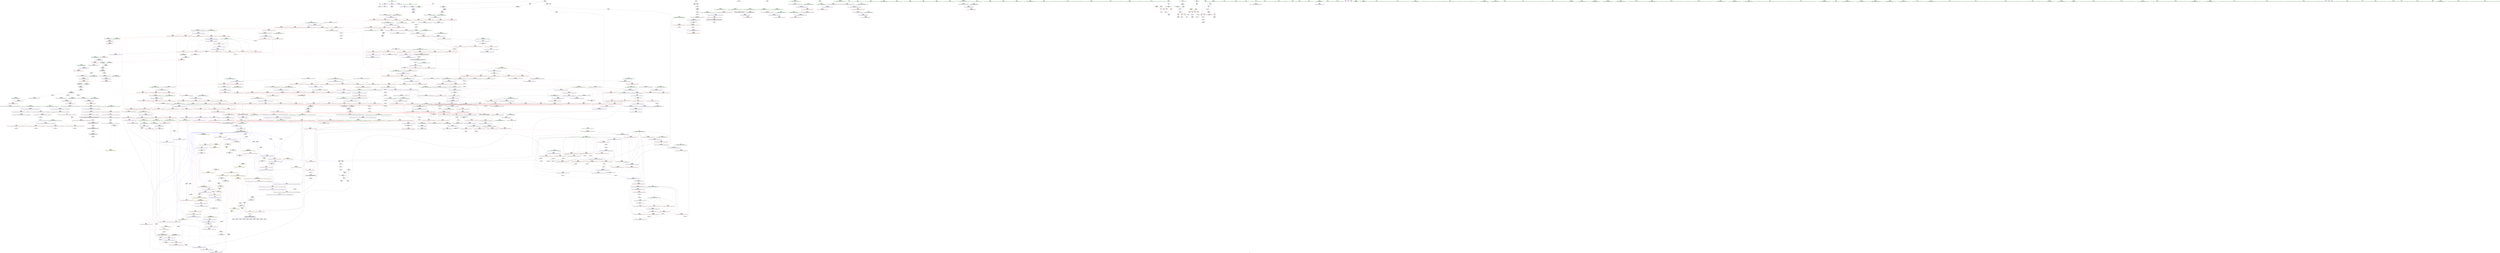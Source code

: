 digraph "SVFG" {
	label="SVFG";

	Node0x55fae08a71e0 [shape=record,color=grey,label="{NodeID: 0\nNullPtr}"];
	Node0x55fae08a71e0 -> Node0x55fae08ff220[style=solid];
	Node0x55fae08a71e0 -> Node0x55fae091da90[style=solid];
	Node0x55fae0928ac0 [shape=record,color=black,label="{NodeID: 1550\n1202 = PHI(1240, )\n|{<s0>81}}"];
	Node0x55fae0928ac0:s0 -> Node0x55fae092b900[style=solid,color=red];
	Node0x55fae09072b0 [shape=record,color=red,label="{NodeID: 443\n720\<--719\n\<--call15\n_ZSt13__adjust_heapIPdldN9__gnu_cxx5__ops15_Iter_less_iterEEvT_T0_S5_T1_T2_\n}"];
	Node0x55fae09072b0 -> Node0x55fae0921060[style=solid];
	Node0x55fae08fb520 [shape=record,color=green,label="{NodeID: 111\n573\<--574\n__it2.addr\<--__it2.addr_field_insensitive\n_ZNK9__gnu_cxx5__ops15_Iter_less_iterclIPdS3_EEbT_T0_\n}"];
	Node0x55fae08fb520 -> Node0x55fae0905090[style=solid];
	Node0x55fae08fb520 -> Node0x55fae09200f0[style=solid];
	Node0x55fae091caf0 [shape=record,color=red,label="{NodeID: 554\n1235\<--1224\n\<--__result.addr\n_ZSt22__copy_move_backward_aILb1EPdS0_ET1_T0_S2_S1_\n|{<s0>82}}"];
	Node0x55fae091caf0:s0 -> Node0x55fae092d340[style=solid,color=red];
	Node0x55fae08ffb70 [shape=record,color=black,label="{NodeID: 222\n295\<--291\ncast\<--\n_ZSt4__lgl\n}"];
	Node0x55fae0922580 [shape=record,color=blue,label="{NodeID: 665\n924\<--950\n__last.addr\<--incdec.ptr7\n_ZSt21__unguarded_partitionIPdN9__gnu_cxx5__ops15_Iter_less_iterEET_S4_S4_S4_T0_\n}"];
	Node0x55fae0922580 -> Node0x55fae097f430[style=dashed];
	Node0x55fae090d730 [shape=record,color=red,label="{NodeID: 333\n261\<--231\n\<--__last.addr\n_ZSt16__introsort_loopIPdlN9__gnu_cxx5__ops15_Iter_less_iterEEvT_S4_T0_T1_\n|{<s0>13}}"];
	Node0x55fae090d730:s0 -> Node0x55fae092b2c0[style=solid,color=red];
	Node0x55fae096e510 [shape=record,color=black,label="{NodeID: 1108\nMR_85V_2 = PHI(MR_85V_4, MR_85V_1, )\npts\{510 \}\n}"];
	Node0x55fae08f75f0 [shape=record,color=green,label="{NodeID: 1\n7\<--1\n__dso_handle\<--dummyObj\nGlob }"];
	Node0x55fae0928c00 [shape=record,color=black,label="{NodeID: 1551\n1204 = PHI(1240, )\n|{<s0>81}}"];
	Node0x55fae0928c00:s0 -> Node0x55fae092ba40[style=solid,color=red];
	Node0x55fae0907380 [shape=record,color=red,label="{NodeID: 444\n739\<--738\n\<--call20\n_ZSt13__adjust_heapIPdldN9__gnu_cxx5__ops15_Iter_less_iterEEvT_T0_S5_T1_T2_\n|{<s0>41}}"];
	Node0x55fae0907380:s0 -> Node0x55fae092dde0[style=solid,color=red];
	Node0x55fae08fb5f0 [shape=record,color=green,label="{NodeID: 112\n590\<--591\n__first.addr\<--__first.addr_field_insensitive\n_ZSt10__pop_heapIPdN9__gnu_cxx5__ops15_Iter_less_iterEEvT_S4_S4_RT0_\n}"];
	Node0x55fae08fb5f0 -> Node0x55fae0905300[style=solid];
	Node0x55fae08fb5f0 -> Node0x55fae09053d0[style=solid];
	Node0x55fae08fb5f0 -> Node0x55fae09054a0[style=solid];
	Node0x55fae08fb5f0 -> Node0x55fae09201c0[style=solid];
	Node0x55fae091cbc0 [shape=record,color=red,label="{NodeID: 555\n1245\<--1242\n\<--__it.addr\n_ZSt12__niter_baseIPdET_S1_\n}"];
	Node0x55fae091cbc0 -> Node0x55fae09090f0[style=solid];
	Node0x55fae08ffc40 [shape=record,color=black,label="{NodeID: 223\n296\<--291\nconv\<--\n_ZSt4__lgl\n}"];
	Node0x55fae08ffc40 -> Node0x55fae093b850[style=solid];
	Node0x55fae0922650 [shape=record,color=blue,label="{NodeID: 666\n922\<--963\n__first.addr\<--incdec.ptr9\n_ZSt21__unguarded_partitionIPdN9__gnu_cxx5__ops15_Iter_less_iterEET_S4_S4_S4_T0_\n}"];
	Node0x55fae0922650 -> Node0x55fae0971330[style=dashed];
	Node0x55fae090d800 [shape=record,color=red,label="{NodeID: 334\n262\<--231\n\<--__last.addr\n_ZSt16__introsort_loopIPdlN9__gnu_cxx5__ops15_Iter_less_iterEEvT_S4_T0_T1_\n|{<s0>13}}"];
	Node0x55fae090d800:s0 -> Node0x55fae092b400[style=solid,color=red];
	Node0x55fae096e600 [shape=record,color=black,label="{NodeID: 1109\nMR_87V_2 = PHI(MR_87V_4, MR_87V_1, )\npts\{512 \}\n}"];
	Node0x55fae08f7680 [shape=record,color=green,label="{NodeID: 2\n11\<--1\n.str\<--dummyObj\nGlob }"];
	Node0x55fae0928d40 [shape=record,color=black,label="{NodeID: 1552\n1205 = PHI(1216, )\n}"];
	Node0x55fae0928d40 -> Node0x55fae0908e80[style=solid];
	Node0x55fae0907450 [shape=record,color=red,label="{NodeID: 445\n749\<--746\n\<--__t.addr\n_ZSt4moveIRN9__gnu_cxx5__ops15_Iter_less_iterEEONSt16remove_referenceIT_E4typeEOS5_\n}"];
	Node0x55fae0907450 -> Node0x55fae0908b40[style=solid];
	Node0x55fae08fb6c0 [shape=record,color=green,label="{NodeID: 113\n592\<--593\n__last.addr\<--__last.addr_field_insensitive\n_ZSt10__pop_heapIPdN9__gnu_cxx5__ops15_Iter_less_iterEEvT_S4_S4_RT0_\n}"];
	Node0x55fae08fb6c0 -> Node0x55fae0905570[style=solid];
	Node0x55fae08fb6c0 -> Node0x55fae0920290[style=solid];
	Node0x55fae091cc90 [shape=record,color=red,label="{NodeID: 556\n1263\<--1251\n\<--__first.addr\n_ZNSt20__copy_move_backwardILb1ELb1ESt26random_access_iterator_tagE13__copy_move_bIdEEPT_PKS3_S6_S4_\n}"];
	Node0x55fae091cc90 -> Node0x55fae0909290[style=solid];
	Node0x55fae08ffd10 [shape=record,color=black,label="{NodeID: 224\n285\<--297\n_ZSt4__lgl_ret\<--sub\n_ZSt4__lgl\n|{<s0>10}}"];
	Node0x55fae08ffd10:s0 -> Node0x55fae0927a30[style=solid,color=blue];
	Node0x55fae0922720 [shape=record,color=blue,label="{NodeID: 667\n969\<--967\n__a.addr\<--__a\n_ZSt9iter_swapIPdS0_EvT_T0_\n}"];
	Node0x55fae0922720 -> Node0x55fae091a180[style=dashed];
	Node0x55fae090d8d0 [shape=record,color=red,label="{NodeID: 335\n272\<--231\n\<--__last.addr\n_ZSt16__introsort_loopIPdlN9__gnu_cxx5__ops15_Iter_less_iterEEvT_S4_T0_T1_\n|{<s0>14}}"];
	Node0x55fae090d8d0:s0 -> Node0x55fae09f3100[style=solid,color=red];
	Node0x55fae08f7930 [shape=record,color=green,label="{NodeID: 3\n13\<--1\n_ZSt3cin\<--dummyObj\nGlob }"];
	Node0x55fae0928e80 [shape=record,color=black,label="{NodeID: 1553\n683 = PHI(565, )\n}"];
	Node0x55fae0907520 [shape=record,color=red,label="{NodeID: 446\n758\<--755\nthis1\<--this.addr\n_ZN9__gnu_cxx5__ops14_Iter_less_valC2ENS0_15_Iter_less_iterE\n}"];
	Node0x55fae0986830 [shape=record,color=yellow,style=double,label="{NodeID: 1221\n2V_1 = ENCHI(MR_2V_0)\npts\{10 \}\nFun[_ZSt13__heap_selectIPdN9__gnu_cxx5__ops15_Iter_less_iterEEvT_S4_S4_T0_]|{<s0>24|<s1>24}}"];
	Node0x55fae0986830:s0 -> Node0x55fae096df20[style=dashed,color=red];
	Node0x55fae0986830:s1 -> Node0x55fae0974030[style=dashed,color=red];
	Node0x55fae08fb790 [shape=record,color=green,label="{NodeID: 114\n594\<--595\n__result.addr\<--__result.addr_field_insensitive\n_ZSt10__pop_heapIPdN9__gnu_cxx5__ops15_Iter_less_iterEEvT_S4_S4_RT0_\n}"];
	Node0x55fae08fb790 -> Node0x55fae0905640[style=solid];
	Node0x55fae08fb790 -> Node0x55fae0905710[style=solid];
	Node0x55fae08fb790 -> Node0x55fae0920360[style=solid];
	Node0x55fae091cd60 [shape=record,color=red,label="{NodeID: 557\n1277\<--1251\n\<--__first.addr\n_ZNSt20__copy_move_backwardILb1ELb1ESt26random_access_iterator_tagE13__copy_move_bIdEEPT_PKS3_S6_S4_\n}"];
	Node0x55fae091cd60 -> Node0x55fae0909430[style=solid];
	Node0x55fae08ffde0 [shape=record,color=black,label="{NodeID: 225\n319\<--317\nsub.ptr.lhs.cast\<--\n_ZSt22__final_insertion_sortIPdN9__gnu_cxx5__ops15_Iter_less_iterEEvT_S4_T0_\n}"];
	Node0x55fae08ffde0 -> Node0x55fae093fa50[style=solid];
	Node0x55fae09227f0 [shape=record,color=blue,label="{NodeID: 668\n971\<--968\n__b.addr\<--__b\n_ZSt9iter_swapIPdS0_EvT_T0_\n}"];
	Node0x55fae09227f0 -> Node0x55fae091a250[style=dashed];
	Node0x55fae090d9a0 [shape=record,color=red,label="{NodeID: 336\n278\<--231\n\<--__last.addr\n_ZSt16__introsort_loopIPdlN9__gnu_cxx5__ops15_Iter_less_iterEEvT_S4_T0_T1_\n|{<s0>15}}"];
	Node0x55fae090d9a0:s0 -> Node0x55fae09f29e0[style=solid,color=red];
	Node0x55fae08f79c0 [shape=record,color=green,label="{NodeID: 4\n14\<--1\n.str.1\<--dummyObj\nGlob }"];
	Node0x55fae0928f90 [shape=record,color=black,label="{NodeID: 1554\n692 = PHI(627, )\n}"];
	Node0x55fae0928f90 -> Node0x55fae09071e0[style=solid];
	Node0x55fae09075f0 [shape=record,color=red,label="{NodeID: 447\n793\<--766\n\<--__first.addr\n_ZSt11__push_heapIPdldN9__gnu_cxx5__ops14_Iter_less_valEEvT_T0_S5_T1_RT2_\n}"];
	Node0x55fae09075f0 -> Node0x55fae090b780[style=solid];
	Node0x55fae0900220 [shape=record,color=green,label="{NodeID: 115\n596\<--597\n__comp.addr\<--__comp.addr_field_insensitive\n_ZSt10__pop_heapIPdN9__gnu_cxx5__ops15_Iter_less_iterEEvT_S4_S4_RT0_\n}"];
	Node0x55fae0900220 -> Node0x55fae09057e0[style=solid];
	Node0x55fae0900220 -> Node0x55fae0920430[style=solid];
	Node0x55fae091ce30 [shape=record,color=red,label="{NodeID: 558\n1262\<--1253\n\<--__last.addr\n_ZNSt20__copy_move_backwardILb1ELb1ESt26random_access_iterator_tagE13__copy_move_bIdEEPT_PKS3_S6_S4_\n}"];
	Node0x55fae091ce30 -> Node0x55fae09091c0[style=solid];
	Node0x55fae08ffeb0 [shape=record,color=black,label="{NodeID: 226\n320\<--318\nsub.ptr.rhs.cast\<--\n_ZSt22__final_insertion_sortIPdN9__gnu_cxx5__ops15_Iter_less_iterEEvT_S4_T0_\n}"];
	Node0x55fae08ffeb0 -> Node0x55fae093fa50[style=solid];
	Node0x55fae09228c0 [shape=record,color=blue,label="{NodeID: 669\n984\<--982\n__a.addr\<--__a\n_ZSt4swapIdENSt9enable_ifIXsr6__and_ISt6__not_ISt15__is_tuple_likeIT_EESt21is_move_constructibleIS3_ESt18is_move_assignableIS3_EEE5valueEvE4typeERS3_SC_\n}"];
	Node0x55fae09228c0 -> Node0x55fae091a320[style=dashed];
	Node0x55fae09228c0 -> Node0x55fae091a3f0[style=dashed];
	Node0x55fae090da70 [shape=record,color=red,label="{NodeID: 337\n256\<--233\n\<--__depth_limit.addr\n_ZSt16__introsort_loopIPdlN9__gnu_cxx5__ops15_Iter_less_iterEEvT_S4_T0_T1_\n}"];
	Node0x55fae090da70 -> Node0x55fae09407d0[style=solid];
	Node0x55fae08f7a50 [shape=record,color=green,label="{NodeID: 5\n17\<--1\n\<--dummyObj\nCan only get source location for instruction, argument, global var or function.}"];
	Node0x55fae0929100 [shape=record,color=black,label="{NodeID: 1555\n719 = PHI(627, )\n}"];
	Node0x55fae0929100 -> Node0x55fae09072b0[style=solid];
	Node0x55fae09076c0 [shape=record,color=red,label="{NodeID: 448\n803\<--766\n\<--__first.addr\n_ZSt11__push_heapIPdldN9__gnu_cxx5__ops14_Iter_less_valEEvT_T0_S5_T1_RT2_\n}"];
	Node0x55fae09076c0 -> Node0x55fae090b850[style=solid];
	Node0x55fae09002f0 [shape=record,color=green,label="{NodeID: 116\n598\<--599\n__value\<--__value_field_insensitive\n_ZSt10__pop_heapIPdN9__gnu_cxx5__ops15_Iter_less_iterEEvT_S4_S4_RT0_\n|{|<s1>33}}"];
	Node0x55fae09002f0 -> Node0x55fae0920500[style=solid];
	Node0x55fae09002f0:s1 -> Node0x55fae092e330[style=solid,color=red];
	Node0x55fae091cf00 [shape=record,color=red,label="{NodeID: 559\n1272\<--1255\n\<--__result.addr\n_ZNSt20__copy_move_backwardILb1ELb1ESt26random_access_iterator_tagE13__copy_move_bIdEEPT_PKS3_S6_S4_\n}"];
	Node0x55fae091cf00 -> Node0x55fae090bac0[style=solid];
	Node0x55fae08fff80 [shape=record,color=black,label="{NodeID: 227\n392\<--390\nsub.ptr.lhs.cast\<--\n_ZSt27__unguarded_partition_pivotIPdN9__gnu_cxx5__ops15_Iter_less_iterEET_S4_S4_T0_\n}"];
	Node0x55fae08fff80 -> Node0x55fae093eb50[style=solid];
	Node0x55fae0922990 [shape=record,color=blue,label="{NodeID: 670\n986\<--983\n__b.addr\<--__b\n_ZSt4swapIdENSt9enable_ifIXsr6__and_ISt6__not_ISt15__is_tuple_likeIT_EESt21is_move_constructibleIS3_ESt18is_move_assignableIS3_EEE5valueEvE4typeERS3_SC_\n}"];
	Node0x55fae0922990 -> Node0x55fae091a4c0[style=dashed];
	Node0x55fae0922990 -> Node0x55fae091a590[style=dashed];
	Node0x55fae090db40 [shape=record,color=red,label="{NodeID: 338\n267\<--233\n\<--__depth_limit.addr\n_ZSt16__introsort_loopIPdlN9__gnu_cxx5__ops15_Iter_less_iterEEvT_S4_T0_T1_\n}"];
	Node0x55fae090db40 -> Node0x55fae093c150[style=solid];
	Node0x55fae08f7ae0 [shape=record,color=green,label="{NodeID: 6\n61\<--1\n\<--dummyObj\nCan only get source location for instruction, argument, global var or function.}"];
	Node0x55fae0929240 [shape=record,color=black,label="{NodeID: 1556\n796 = PHI(826, )\n}"];
	Node0x55fae0929240 -> Node0x55fae093adc0[style=solid];
	Node0x55fae0907790 [shape=record,color=red,label="{NodeID: 449\n808\<--766\n\<--__first.addr\n_ZSt11__push_heapIPdldN9__gnu_cxx5__ops14_Iter_less_valEEvT_T0_S5_T1_RT2_\n}"];
	Node0x55fae0907790 -> Node0x55fae090b920[style=solid];
	Node0x55fae09003c0 [shape=record,color=green,label="{NodeID: 117\n600\<--601\nagg.tmp\<--agg.tmp_field_insensitive\n_ZSt10__pop_heapIPdN9__gnu_cxx5__ops15_Iter_less_iterEEvT_S4_S4_RT0_\n}"];
	Node0x55fae091cfd0 [shape=record,color=red,label="{NodeID: 560\n1285\<--1255\n\<--__result.addr\n_ZNSt20__copy_move_backwardILb1ELb1ESt26random_access_iterator_tagE13__copy_move_bIdEEPT_PKS3_S6_S4_\n}"];
	Node0x55fae091cfd0 -> Node0x55fae090bb90[style=solid];
	Node0x55fae0900050 [shape=record,color=black,label="{NodeID: 228\n393\<--391\nsub.ptr.rhs.cast\<--\n_ZSt27__unguarded_partition_pivotIPdN9__gnu_cxx5__ops15_Iter_less_iterEET_S4_S4_T0_\n}"];
	Node0x55fae0900050 -> Node0x55fae093eb50[style=solid];
	Node0x55fae0922a60 [shape=record,color=blue,label="{NodeID: 671\n988\<--994\n__tmp\<--\n_ZSt4swapIdENSt9enable_ifIXsr6__and_ISt6__not_ISt15__is_tuple_likeIT_EESt21is_move_constructibleIS3_ESt18is_move_assignableIS3_EEE5valueEvE4typeERS3_SC_\n}"];
	Node0x55fae0922a60 -> Node0x55fae091a730[style=dashed];
	Node0x55fae0922a60 -> Node0x55fae091a800[style=dashed];
	Node0x55fae090dc10 [shape=record,color=red,label="{NodeID: 339\n279\<--233\n\<--__depth_limit.addr\n_ZSt16__introsort_loopIPdlN9__gnu_cxx5__ops15_Iter_less_iterEEvT_S4_T0_T1_\n|{<s0>15}}"];
	Node0x55fae090dc10:s0 -> Node0x55fae09f2b30[style=solid,color=red];
	Node0x55fae0971330 [shape=record,color=black,label="{NodeID: 1114\nMR_163V_4 = PHI(MR_163V_5, MR_163V_3, )\npts\{923 \}\n}"];
	Node0x55fae0971330 -> Node0x55fae09196f0[style=dashed];
	Node0x55fae0971330 -> Node0x55fae09197c0[style=dashed];
	Node0x55fae0971330 -> Node0x55fae0919890[style=dashed];
	Node0x55fae0971330 -> Node0x55fae0919960[style=dashed];
	Node0x55fae0971330 -> Node0x55fae0919a30[style=dashed];
	Node0x55fae0971330 -> Node0x55fae0919b00[style=dashed];
	Node0x55fae0971330 -> Node0x55fae09223e0[style=dashed];
	Node0x55fae0971330 -> Node0x55fae0922650[style=dashed];
	Node0x55fae08f8320 [shape=record,color=green,label="{NodeID: 7\n67\<--1\n\<--dummyObj\nCan only get source location for instruction, argument, global var or function.}"];
	Node0x55fae0929380 [shape=record,color=black,label="{NodeID: 1557\n806 = PHI(627, )\n}"];
	Node0x55fae0929380 -> Node0x55fae0908150[style=solid];
	Node0x55fae0907860 [shape=record,color=red,label="{NodeID: 450\n821\<--766\n\<--__first.addr\n_ZSt11__push_heapIPdldN9__gnu_cxx5__ops14_Iter_less_valEEvT_T0_S5_T1_RT2_\n}"];
	Node0x55fae0907860 -> Node0x55fae090b9f0[style=solid];
	Node0x55fae0900490 [shape=record,color=green,label="{NodeID: 118\n629\<--630\n__t.addr\<--__t.addr_field_insensitive\n_ZSt4moveIRdEONSt16remove_referenceIT_E4typeEOS2_\n}"];
	Node0x55fae0900490 -> Node0x55fae0905b20[style=solid];
	Node0x55fae0900490 -> Node0x55fae09206a0[style=solid];
	Node0x55fae091d0a0 [shape=record,color=red,label="{NodeID: 561\n1269\<--1257\n\<--_Num\n_ZNSt20__copy_move_backwardILb1ELb1ESt26random_access_iterator_tagE13__copy_move_bIdEEPT_PKS3_S6_S4_\n}"];
	Node0x55fae091d0a0 -> Node0x55fae0940650[style=solid];
	Node0x55fae0900120 [shape=record,color=black,label="{NodeID: 229\n372\<--412\n_ZSt27__unguarded_partition_pivotIPdN9__gnu_cxx5__ops15_Iter_less_iterEET_S4_S4_T0__ret\<--call\n_ZSt27__unguarded_partition_pivotIPdN9__gnu_cxx5__ops15_Iter_less_iterEET_S4_S4_T0_\n|{<s0>14}}"];
	Node0x55fae0900120:s0 -> Node0x55fae0927c00[style=solid,color=blue];
	Node0x55fae0922b30 [shape=record,color=blue,label="{NodeID: 672\n999\<--998\n\<--\n_ZSt4swapIdENSt9enable_ifIXsr6__and_ISt6__not_ISt15__is_tuple_likeIT_EESt21is_move_constructibleIS3_ESt18is_move_assignableIS3_EEE5valueEvE4typeERS3_SC_\n}"];
	Node0x55fae0922b30 -> Node0x55fae091a800[style=dashed];
	Node0x55fae0922b30 -> Node0x55fae0922c00[style=dashed];
	Node0x55fae090dce0 [shape=record,color=red,label="{NodeID: 340\n277\<--237\n\<--__cut\n_ZSt16__introsort_loopIPdlN9__gnu_cxx5__ops15_Iter_less_iterEEvT_S4_T0_T1_\n|{<s0>15}}"];
	Node0x55fae090dce0:s0 -> Node0x55fae09f2890[style=solid,color=red];
	Node0x55fae08f83b0 [shape=record,color=green,label="{NodeID: 8\n80\<--1\n\<--dummyObj\nCan only get source location for instruction, argument, global var or function.}"];
	Node0x55fae09294c0 [shape=record,color=black,label="{NodeID: 1558\n819 = PHI(627, )\n}"];
	Node0x55fae09294c0 -> Node0x55fae0908220[style=solid];
	Node0x55fae0907930 [shape=record,color=red,label="{NodeID: 451\n783\<--768\n\<--__holeIndex.addr\n_ZSt11__push_heapIPdldN9__gnu_cxx5__ops14_Iter_less_valEEvT_T0_S5_T1_RT2_\n}"];
	Node0x55fae0907930 -> Node0x55fae093b250[style=solid];
	Node0x55fae0986cc0 [shape=record,color=yellow,style=double,label="{NodeID: 1226\n2V_1 = ENCHI(MR_2V_0)\npts\{10 \}\nFun[_ZNK9__gnu_cxx5__ops14_Iter_less_valclIPddEEbT_RT0_]}"];
	Node0x55fae0986cc0 -> Node0x55fae0918370[style=dashed];
	Node0x55fae0900560 [shape=record,color=green,label="{NodeID: 119\n639\<--640\n__comp\<--__comp_field_insensitive\n_ZSt13__adjust_heapIPdldN9__gnu_cxx5__ops15_Iter_less_iterEEvT_T0_S5_T1_T2_\n|{<s0>35|<s1>38}}"];
	Node0x55fae0900560:s0 -> Node0x55fae09f1e10[style=solid,color=red];
	Node0x55fae0900560:s1 -> Node0x55fae09f2d90[style=solid,color=red];
	Node0x55fae091d170 [shape=record,color=red,label="{NodeID: 562\n1273\<--1257\n\<--_Num\n_ZNSt20__copy_move_backwardILb1ELb1ESt26random_access_iterator_tagE13__copy_move_bIdEEPT_PKS3_S6_S4_\n}"];
	Node0x55fae091d170 -> Node0x55fae093af50[style=solid];
	Node0x55fae0908320 [shape=record,color=black,label="{NodeID: 230\n480\<--478\nsub.ptr.lhs.cast\<--\n_ZSt11__sort_heapIPdN9__gnu_cxx5__ops15_Iter_less_iterEEvT_S4_RT0_\n}"];
	Node0x55fae0908320 -> Node0x55fae093cbd0[style=solid];
	Node0x55fae0922c00 [shape=record,color=blue,label="{NodeID: 673\n1003\<--1002\n\<--\n_ZSt4swapIdENSt9enable_ifIXsr6__and_ISt6__not_ISt15__is_tuple_likeIT_EESt21is_move_constructibleIS3_ESt18is_move_assignableIS3_EEE5valueEvE4typeERS3_SC_\n|{<s0>59}}"];
	Node0x55fae0922c00:s0 -> Node0x55fae099b1b0[style=dashed,color=blue];
	Node0x55fae090ddb0 [shape=record,color=red,label="{NodeID: 341\n281\<--237\n\<--__cut\n_ZSt16__introsort_loopIPdlN9__gnu_cxx5__ops15_Iter_less_iterEEvT_S4_T0_T1_\n}"];
	Node0x55fae090ddb0 -> Node0x55fae091ea30[style=solid];
	Node0x55fae08f8440 [shape=record,color=green,label="{NodeID: 9\n104\<--1\n\<--dummyObj\nCan only get source location for instruction, argument, global var or function.}"];
	Node0x55fae0929600 [shape=record,color=black,label="{NodeID: 1559\n895 = PHI(565, )\n}"];
	Node0x55fae0907a00 [shape=record,color=red,label="{NodeID: 452\n788\<--768\n\<--__holeIndex.addr\n_ZSt11__push_heapIPdldN9__gnu_cxx5__ops14_Iter_less_valEEvT_T0_S5_T1_RT2_\n}"];
	Node0x55fae0907a00 -> Node0x55fae09404d0[style=solid];
	Node0x55fae0986dd0 [shape=record,color=yellow,style=double,label="{NodeID: 1227\n137V_1 = ENCHI(MR_137V_0)\npts\{773 \}\nFun[_ZNK9__gnu_cxx5__ops14_Iter_less_valclIPddEEbT_RT0_]}"];
	Node0x55fae0986dd0 -> Node0x55fae0918440[style=dashed];
	Node0x55fae0900630 [shape=record,color=green,label="{NodeID: 120\n641\<--642\n__first.addr\<--__first.addr_field_insensitive\n_ZSt13__adjust_heapIPdldN9__gnu_cxx5__ops15_Iter_less_iterEEvT_T0_S5_T1_T2_\n}"];
	Node0x55fae0900630 -> Node0x55fae0905bf0[style=solid];
	Node0x55fae0900630 -> Node0x55fae0905cc0[style=solid];
	Node0x55fae0900630 -> Node0x55fae0905d90[style=solid];
	Node0x55fae0900630 -> Node0x55fae0905e60[style=solid];
	Node0x55fae0900630 -> Node0x55fae0905f30[style=solid];
	Node0x55fae0900630 -> Node0x55fae0906000[style=solid];
	Node0x55fae0900630 -> Node0x55fae09060d0[style=solid];
	Node0x55fae0900630 -> Node0x55fae0920770[style=solid];
	Node0x55fae091d240 [shape=record,color=red,label="{NodeID: 563\n1279\<--1257\n\<--_Num\n_ZNSt20__copy_move_backwardILb1ELb1ESt26random_access_iterator_tagE13__copy_move_bIdEEPT_PKS3_S6_S4_\n}"];
	Node0x55fae091d240 -> Node0x55fae093b9d0[style=solid];
	Node0x55fae09083f0 [shape=record,color=black,label="{NodeID: 231\n481\<--479\nsub.ptr.rhs.cast\<--\n_ZSt11__sort_heapIPdN9__gnu_cxx5__ops15_Iter_less_iterEEvT_S4_RT0_\n}"];
	Node0x55fae09083f0 -> Node0x55fae093cbd0[style=solid];
	Node0x55fae0922cd0 [shape=record,color=blue,label="{NodeID: 674\n1014\<--1010\n__first.addr\<--__first\n_ZSt16__insertion_sortIPdN9__gnu_cxx5__ops15_Iter_less_iterEEvT_S4_T0_\n}"];
	Node0x55fae0922cd0 -> Node0x55fae091a8d0[style=dashed];
	Node0x55fae0922cd0 -> Node0x55fae091a9a0[style=dashed];
	Node0x55fae0922cd0 -> Node0x55fae091aa70[style=dashed];
	Node0x55fae0922cd0 -> Node0x55fae091ab40[style=dashed];
	Node0x55fae0922cd0 -> Node0x55fae091ac10[style=dashed];
	Node0x55fae090de80 [shape=record,color=red,label="{NodeID: 342\n290\<--287\n\<--__n.addr\n_ZSt4__lgl\n}"];
	Node0x55fae0972230 [shape=record,color=black,label="{NodeID: 1117\nMR_2V_7 = PHI(MR_2V_9, MR_2V_3, )\npts\{10 \}\n|{<s0>22}}"];
	Node0x55fae0972230:s0 -> Node0x55fae0998c90[style=dashed,color=blue];
	Node0x55fae08f84d0 [shape=record,color=green,label="{NodeID: 10\n203\<--1\n\<--dummyObj\nCan only get source location for instruction, argument, global var or function.}"];
	Node0x55fae0929710 [shape=record,color=black,label="{NodeID: 1560\n903 = PHI(565, )\n}"];
	Node0x55fae0907ad0 [shape=record,color=red,label="{NodeID: 453\n809\<--768\n\<--__holeIndex.addr\n_ZSt11__push_heapIPdldN9__gnu_cxx5__ops14_Iter_less_valEEvT_T0_S5_T1_RT2_\n}"];
	Node0x55fae0900700 [shape=record,color=green,label="{NodeID: 121\n643\<--644\n__holeIndex.addr\<--__holeIndex.addr_field_insensitive\n_ZSt13__adjust_heapIPdldN9__gnu_cxx5__ops15_Iter_less_iterEEvT_T0_S5_T1_T2_\n}"];
	Node0x55fae0900700 -> Node0x55fae09061a0[style=solid];
	Node0x55fae0900700 -> Node0x55fae0906270[style=solid];
	Node0x55fae0900700 -> Node0x55fae0906340[style=solid];
	Node0x55fae0900700 -> Node0x55fae0906410[style=solid];
	Node0x55fae0900700 -> Node0x55fae09064e0[style=solid];
	Node0x55fae0900700 -> Node0x55fae0920840[style=solid];
	Node0x55fae0900700 -> Node0x55fae0920ec0[style=solid];
	Node0x55fae0900700 -> Node0x55fae0921130[style=solid];
	Node0x55fae091d310 [shape=record,color=red,label="{NodeID: 564\n1286\<--1257\n\<--_Num\n_ZNSt20__copy_move_backwardILb1ELb1ESt26random_access_iterator_tagE13__copy_move_bIdEEPT_PKS3_S6_S4_\n}"];
	Node0x55fae091d310 -> Node0x55fae093bb50[style=solid];
	Node0x55fae09084c0 [shape=record,color=black,label="{NodeID: 232\n520\<--518\nsub.ptr.lhs.cast\<--\n_ZSt11__make_heapIPdN9__gnu_cxx5__ops15_Iter_less_iterEEvT_S4_RT0_\n}"];
	Node0x55fae09084c0 -> Node0x55fae093ca50[style=solid];
	Node0x55fae0922da0 [shape=record,color=blue,label="{NodeID: 675\n1016\<--1011\n__last.addr\<--__last\n_ZSt16__insertion_sortIPdN9__gnu_cxx5__ops15_Iter_less_iterEEvT_S4_T0_\n}"];
	Node0x55fae0922da0 -> Node0x55fae091ace0[style=dashed];
	Node0x55fae0922da0 -> Node0x55fae091adb0[style=dashed];
	Node0x55fae090df50 [shape=record,color=red,label="{NodeID: 343\n318\<--305\n\<--__first.addr\n_ZSt22__final_insertion_sortIPdN9__gnu_cxx5__ops15_Iter_less_iterEEvT_S4_T0_\n}"];
	Node0x55fae090df50 -> Node0x55fae08ffeb0[style=solid];
	Node0x55fae0972730 [shape=record,color=black,label="{NodeID: 1118\nMR_2V_2 = PHI(MR_2V_1, MR_2V_3, )\npts\{10 \}\n|{<s0>17|<s1>19}}"];
	Node0x55fae0972730:s0 -> Node0x55fae09998f0[style=dashed,color=blue];
	Node0x55fae0972730:s1 -> Node0x55fae097ef30[style=dashed,color=blue];
	Node0x55fae08f85d0 [shape=record,color=green,label="{NodeID: 11\n208\<--1\n\<--dummyObj\nCan only get source location for instruction, argument, global var or function.}"];
	Node0x55fae0929820 [shape=record,color=black,label="{NodeID: 1561\n935 = PHI(565, )\n}"];
	Node0x55fae0907ba0 [shape=record,color=red,label="{NodeID: 454\n814\<--768\n\<--__holeIndex.addr\n_ZSt11__push_heapIPdldN9__gnu_cxx5__ops14_Iter_less_valEEvT_T0_S5_T1_RT2_\n}"];
	Node0x55fae0907ba0 -> Node0x55fae093fd50[style=solid];
	Node0x55fae09007d0 [shape=record,color=green,label="{NodeID: 122\n645\<--646\n__len.addr\<--__len.addr_field_insensitive\n_ZSt13__adjust_heapIPdldN9__gnu_cxx5__ops15_Iter_less_iterEEvT_T0_S5_T1_T2_\n}"];
	Node0x55fae09007d0 -> Node0x55fae09065b0[style=solid];
	Node0x55fae09007d0 -> Node0x55fae0906680[style=solid];
	Node0x55fae09007d0 -> Node0x55fae0906750[style=solid];
	Node0x55fae09007d0 -> Node0x55fae0920910[style=solid];
	Node0x55fae091d3e0 [shape=record,color=red,label="{NodeID: 565\n1308\<--1299\nthis1\<--this.addr\n_ZNK9__gnu_cxx5__ops14_Val_less_iterclIdPdEEbRT_T0_\n}"];
	Node0x55fae0908590 [shape=record,color=black,label="{NodeID: 233\n521\<--519\nsub.ptr.rhs.cast\<--\n_ZSt11__make_heapIPdN9__gnu_cxx5__ops15_Iter_less_iterEEvT_S4_RT0_\n}"];
	Node0x55fae0908590 -> Node0x55fae093ca50[style=solid];
	Node0x55fae0922e70 [shape=record,color=blue,label="{NodeID: 676\n1018\<--1036\n__i\<--add.ptr\n_ZSt16__insertion_sortIPdN9__gnu_cxx5__ops15_Iter_less_iterEEvT_S4_T0_\n}"];
	Node0x55fae0922e70 -> Node0x55fae091ae80[style=dashed];
	Node0x55fae0922e70 -> Node0x55fae091af50[style=dashed];
	Node0x55fae0922e70 -> Node0x55fae091b020[style=dashed];
	Node0x55fae0922e70 -> Node0x55fae091b0f0[style=dashed];
	Node0x55fae0922e70 -> Node0x55fae091b1c0[style=dashed];
	Node0x55fae0922e70 -> Node0x55fae091b290[style=dashed];
	Node0x55fae0922e70 -> Node0x55fae091b360[style=dashed];
	Node0x55fae0922e70 -> Node0x55fae09230e0[style=dashed];
	Node0x55fae0922e70 -> Node0x55fae0972c30[style=dashed];
	Node0x55fae090e020 [shape=record,color=red,label="{NodeID: 344\n325\<--305\n\<--__first.addr\n_ZSt22__final_insertion_sortIPdN9__gnu_cxx5__ops15_Iter_less_iterEEvT_S4_T0_\n|{<s0>17}}"];
	Node0x55fae090e020:s0 -> Node0x55fae092c210[style=solid,color=red];
	Node0x55fae0972c30 [shape=record,color=black,label="{NodeID: 1119\nMR_188V_2 = PHI(MR_188V_1, MR_188V_4, )\npts\{1019 \}\n}"];
	Node0x55fae08f86d0 [shape=record,color=green,label="{NodeID: 12\n254\<--1\n\<--dummyObj\nCan only get source location for instruction, argument, global var or function.}"];
	Node0x55fae0929930 [shape=record,color=black,label="{NodeID: 1562\n947 = PHI(565, )\n}"];
	Node0x55fae0907c70 [shape=record,color=red,label="{NodeID: 455\n822\<--768\n\<--__holeIndex.addr\n_ZSt11__push_heapIPdldN9__gnu_cxx5__ops14_Iter_less_valEEvT_T0_S5_T1_RT2_\n}"];
	Node0x55fae09008a0 [shape=record,color=green,label="{NodeID: 123\n647\<--648\n__value.addr\<--__value.addr_field_insensitive\n_ZSt13__adjust_heapIPdldN9__gnu_cxx5__ops15_Iter_less_iterEEvT_T0_S5_T1_T2_\n|{|<s1>40}}"];
	Node0x55fae09008a0 -> Node0x55fae09209e0[style=solid];
	Node0x55fae09008a0:s1 -> Node0x55fae092e330[style=solid,color=red];
	Node0x55fae091d4b0 [shape=record,color=red,label="{NodeID: 566\n1309\<--1301\n\<--__val.addr\n_ZNK9__gnu_cxx5__ops14_Val_less_iterclIdPdEEbRT_T0_\n}"];
	Node0x55fae091d4b0 -> Node0x55fae091d650[style=solid];
	Node0x55fae0908660 [shape=record,color=black,label="{NodeID: 234\n529\<--527\nsub.ptr.lhs.cast1\<--\n_ZSt11__make_heapIPdN9__gnu_cxx5__ops15_Iter_less_iterEEvT_S4_RT0_\n}"];
	Node0x55fae0908660 -> Node0x55fae093c5d0[style=solid];
	Node0x55fae0922f40 [shape=record,color=blue,label="{NodeID: 677\n1020\<--1049\n__val\<--\n_ZSt16__insertion_sortIPdN9__gnu_cxx5__ops15_Iter_less_iterEEvT_S4_T0_\n}"];
	Node0x55fae0922f40 -> Node0x55fae091b500[style=dashed];
	Node0x55fae0922f40 -> Node0x55fae097e030[style=dashed];
	Node0x55fae090e0f0 [shape=record,color=red,label="{NodeID: 345\n326\<--305\n\<--__first.addr\n_ZSt22__final_insertion_sortIPdN9__gnu_cxx5__ops15_Iter_less_iterEEvT_S4_T0_\n}"];
	Node0x55fae090e0f0 -> Node0x55fae090a0c0[style=solid];
	Node0x55fae0973130 [shape=record,color=black,label="{NodeID: 1120\nMR_190V_2 = PHI(MR_190V_1, MR_190V_3, )\npts\{1021 \}\n}"];
	Node0x55fae08f87d0 [shape=record,color=green,label="{NodeID: 13\n258\<--1\n\<--dummyObj\nCan only get source location for instruction, argument, global var or function.|{<s0>34}}"];
	Node0x55fae08f87d0:s0 -> Node0x55fae092bd90[style=solid,color=red];
	Node0x55fae0929a70 [shape=record,color=black,label="{NodeID: 1563\n993 = PHI(627, )\n}"];
	Node0x55fae0929a70 -> Node0x55fae091a660[style=solid];
	Node0x55fae0907d40 [shape=record,color=red,label="{NodeID: 456\n789\<--770\n\<--__topIndex.addr\n_ZSt11__push_heapIPdldN9__gnu_cxx5__ops14_Iter_less_valEEvT_T0_S5_T1_RT2_\n}"];
	Node0x55fae0907d40 -> Node0x55fae09404d0[style=solid];
	Node0x55fae0900970 [shape=record,color=green,label="{NodeID: 124\n649\<--650\n__topIndex\<--__topIndex_field_insensitive\n_ZSt13__adjust_heapIPdldN9__gnu_cxx5__ops15_Iter_less_iterEEvT_T0_S5_T1_T2_\n}"];
	Node0x55fae0900970 -> Node0x55fae0906820[style=solid];
	Node0x55fae0900970 -> Node0x55fae0920ab0[style=solid];
	Node0x55fae091d580 [shape=record,color=red,label="{NodeID: 567\n1311\<--1303\n\<--__it.addr\n_ZNK9__gnu_cxx5__ops14_Val_less_iterclIdPdEEbRT_T0_\n}"];
	Node0x55fae091d580 -> Node0x55fae091d720[style=solid];
	Node0x55fae0908730 [shape=record,color=black,label="{NodeID: 235\n530\<--528\nsub.ptr.rhs.cast2\<--\n_ZSt11__make_heapIPdN9__gnu_cxx5__ops15_Iter_less_iterEEvT_S4_RT0_\n}"];
	Node0x55fae0908730 -> Node0x55fae093c5d0[style=solid];
	Node0x55fae0923010 [shape=record,color=blue,label="{NodeID: 678\n1060\<--1059\n\<--\n_ZSt16__insertion_sortIPdN9__gnu_cxx5__ops15_Iter_less_iterEEvT_S4_T0_\n}"];
	Node0x55fae0923010 -> Node0x55fae097d630[style=dashed];
	Node0x55fae090e1c0 [shape=record,color=red,label="{NodeID: 346\n331\<--305\n\<--__first.addr\n_ZSt22__final_insertion_sortIPdN9__gnu_cxx5__ops15_Iter_less_iterEEvT_S4_T0_\n}"];
	Node0x55fae090e1c0 -> Node0x55fae090a190[style=solid];
	Node0x55fae08f88d0 [shape=record,color=green,label="{NodeID: 14\n269\<--1\n\<--dummyObj\nCan only get source location for instruction, argument, global var or function.}"];
	Node0x55fae0929c40 [shape=record,color=black,label="{NodeID: 1564\n997 = PHI(627, )\n}"];
	Node0x55fae0929c40 -> Node0x55fae091a730[style=solid];
	Node0x55fae0907e10 [shape=record,color=red,label="{NodeID: 457\n792\<--774\n\<--__comp.addr\n_ZSt11__push_heapIPdldN9__gnu_cxx5__ops14_Iter_less_valEEvT_T0_S5_T1_RT2_\n|{<s0>42}}"];
	Node0x55fae0907e10:s0 -> Node0x55fae092d780[style=solid,color=red];
	Node0x55fae0900a40 [shape=record,color=green,label="{NodeID: 125\n651\<--652\n__secondChild\<--__secondChild_field_insensitive\n_ZSt13__adjust_heapIPdldN9__gnu_cxx5__ops15_Iter_less_iterEEvT_T0_S5_T1_T2_\n}"];
	Node0x55fae0900a40 -> Node0x55fae09068f0[style=solid];
	Node0x55fae0900a40 -> Node0x55fae09069c0[style=solid];
	Node0x55fae0900a40 -> Node0x55fae0906a90[style=solid];
	Node0x55fae0900a40 -> Node0x55fae0906b60[style=solid];
	Node0x55fae0900a40 -> Node0x55fae0906c30[style=solid];
	Node0x55fae0900a40 -> Node0x55fae0906d00[style=solid];
	Node0x55fae0900a40 -> Node0x55fae0906dd0[style=solid];
	Node0x55fae0900a40 -> Node0x55fae0906ea0[style=solid];
	Node0x55fae0900a40 -> Node0x55fae0906f70[style=solid];
	Node0x55fae0900a40 -> Node0x55fae0907040[style=solid];
	Node0x55fae0900a40 -> Node0x55fae0907110[style=solid];
	Node0x55fae0900a40 -> Node0x55fae0920b80[style=solid];
	Node0x55fae0900a40 -> Node0x55fae0920c50[style=solid];
	Node0x55fae0900a40 -> Node0x55fae0920d20[style=solid];
	Node0x55fae0900a40 -> Node0x55fae0920f90[style=solid];
	Node0x55fae091d650 [shape=record,color=red,label="{NodeID: 568\n1310\<--1309\n\<--\n_ZNK9__gnu_cxx5__ops14_Val_less_iterclIdPdEEbRT_T0_\n}"];
	Node0x55fae091d650 -> Node0x55fae0940ad0[style=solid];
	Node0x55fae0908800 [shape=record,color=black,label="{NodeID: 236\n565\<--583\n_ZNK9__gnu_cxx5__ops15_Iter_less_iterclIPdS3_EEbT_T0__ret\<--cmp\n_ZNK9__gnu_cxx5__ops15_Iter_less_iterclIPdS3_EEbT_T0_\n|{<s0>25|<s1>35|<s2>45|<s3>46|<s4>48|<s5>51|<s6>53|<s7>56|<s8>57|<s9>63}}"];
	Node0x55fae0908800:s0 -> Node0x55fae09278f0[style=solid,color=blue];
	Node0x55fae0908800:s1 -> Node0x55fae0928e80[style=solid,color=blue];
	Node0x55fae0908800:s2 -> Node0x55fae0927f80[style=solid,color=blue];
	Node0x55fae0908800:s3 -> Node0x55fae0928090[style=solid,color=blue];
	Node0x55fae0908800:s4 -> Node0x55fae09281a0[style=solid,color=blue];
	Node0x55fae0908800:s5 -> Node0x55fae0929600[style=solid,color=blue];
	Node0x55fae0908800:s6 -> Node0x55fae0929710[style=solid,color=blue];
	Node0x55fae0908800:s7 -> Node0x55fae0929820[style=solid,color=blue];
	Node0x55fae0908800:s8 -> Node0x55fae0929930[style=solid,color=blue];
	Node0x55fae0908800:s9 -> Node0x55fae0929ec0[style=solid,color=blue];
	Node0x55fae09230e0 [shape=record,color=blue,label="{NodeID: 679\n1018\<--1073\n__i\<--incdec.ptr\n_ZSt16__insertion_sortIPdN9__gnu_cxx5__ops15_Iter_less_iterEEvT_S4_T0_\n}"];
	Node0x55fae09230e0 -> Node0x55fae091ae80[style=dashed];
	Node0x55fae09230e0 -> Node0x55fae091af50[style=dashed];
	Node0x55fae09230e0 -> Node0x55fae091b020[style=dashed];
	Node0x55fae09230e0 -> Node0x55fae091b0f0[style=dashed];
	Node0x55fae09230e0 -> Node0x55fae091b1c0[style=dashed];
	Node0x55fae09230e0 -> Node0x55fae091b290[style=dashed];
	Node0x55fae09230e0 -> Node0x55fae091b360[style=dashed];
	Node0x55fae09230e0 -> Node0x55fae09230e0[style=dashed];
	Node0x55fae09230e0 -> Node0x55fae0972c30[style=dashed];
	Node0x55fae090e290 [shape=record,color=red,label="{NodeID: 347\n338\<--305\n\<--__first.addr\n_ZSt22__final_insertion_sortIPdN9__gnu_cxx5__ops15_Iter_less_iterEEvT_S4_T0_\n|{<s0>19}}"];
	Node0x55fae090e290:s0 -> Node0x55fae092c210[style=solid,color=red];
	Node0x55fae08f89d0 [shape=record,color=green,label="{NodeID: 15\n292\<--1\n\<--dummyObj\nCan only get source location for instruction, argument, global var or function.}"];
	Node0x55fae0929d80 [shape=record,color=black,label="{NodeID: 1565\n1001 = PHI(627, )\n}"];
	Node0x55fae0929d80 -> Node0x55fae091a800[style=solid];
	Node0x55fae0907ee0 [shape=record,color=red,label="{NodeID: 458\n794\<--776\n\<--__parent\n_ZSt11__push_heapIPdldN9__gnu_cxx5__ops14_Iter_less_valEEvT_T0_S5_T1_RT2_\n}"];
	Node0x55fae0900b10 [shape=record,color=green,label="{NodeID: 126\n653\<--654\n__cmp\<--__cmp_field_insensitive\n_ZSt13__adjust_heapIPdldN9__gnu_cxx5__ops15_Iter_less_iterEEvT_T0_S5_T1_T2_\n|{<s0>39|<s1>41}}"];
	Node0x55fae0900b10:s0 -> Node0x55fae09f0c10[style=solid,color=red];
	Node0x55fae0900b10:s1 -> Node0x55fae092def0[style=solid,color=red];
	Node0x55fae091d720 [shape=record,color=red,label="{NodeID: 569\n1312\<--1311\n\<--\n_ZNK9__gnu_cxx5__ops14_Val_less_iterclIdPdEEbRT_T0_\n}"];
	Node0x55fae091d720 -> Node0x55fae0940ad0[style=solid];
	Node0x55fae09088d0 [shape=record,color=black,label="{NodeID: 237\n618\<--616\nsub.ptr.lhs.cast\<--\n_ZSt10__pop_heapIPdN9__gnu_cxx5__ops15_Iter_less_iterEEvT_S4_S4_RT0_\n}"];
	Node0x55fae09088d0 -> Node0x55fae093f5d0[style=solid];
	Node0x55fae09231b0 [shape=record,color=blue,label="{NodeID: 680\n1082\<--1078\n__first.addr\<--__first\n_ZSt26__unguarded_insertion_sortIPdN9__gnu_cxx5__ops15_Iter_less_iterEEvT_S4_T0_\n}"];
	Node0x55fae09231b0 -> Node0x55fae091b5d0[style=dashed];
	Node0x55fae090e360 [shape=record,color=red,label="{NodeID: 348\n317\<--307\n\<--__last.addr\n_ZSt22__final_insertion_sortIPdN9__gnu_cxx5__ops15_Iter_less_iterEEvT_S4_T0_\n}"];
	Node0x55fae090e360 -> Node0x55fae08ffde0[style=solid];
	Node0x55fae0974030 [shape=record,color=black,label="{NodeID: 1123\nMR_2V_3 = PHI(MR_2V_1, MR_2V_4, )\npts\{10 \}\n|{|<s2>30}}"];
	Node0x55fae0974030 -> Node0x55fae0904d50[style=dashed];
	Node0x55fae0974030 -> Node0x55fae0904e20[style=dashed];
	Node0x55fae0974030:s2 -> Node0x55fae0976830[style=dashed,color=red];
	Node0x55fae08f8ad0 [shape=record,color=green,label="{NodeID: 16\n298\<--1\n\<--dummyObj\nCan only get source location for instruction, argument, global var or function.}"];
	Node0x55fae0929ec0 [shape=record,color=black,label="{NodeID: 1566\n1045 = PHI(565, )\n}"];
	Node0x55fae0907fb0 [shape=record,color=red,label="{NodeID: 459\n804\<--776\n\<--__parent\n_ZSt11__push_heapIPdldN9__gnu_cxx5__ops14_Iter_less_valEEvT_T0_S5_T1_RT2_\n}"];
	Node0x55fae0900be0 [shape=record,color=green,label="{NodeID: 127\n655\<--656\nagg.tmp\<--agg.tmp_field_insensitive\n_ZSt13__adjust_heapIPdldN9__gnu_cxx5__ops15_Iter_less_iterEEvT_T0_S5_T1_T2_\n}"];
	Node0x55fae091d7f0 [shape=record,color=red,label="{NodeID: 570\n1324\<--1323\ndummyVal\<--offset_0\n_ZNSt20__copy_move_backwardILb1ELb1ESt26random_access_iterator_tagE13__copy_move_bIdEEPT_PKS3_S6_S4_\n}"];
	Node0x55fae091d7f0 -> Node0x55fae0924870[style=solid];
	Node0x55fae09089a0 [shape=record,color=black,label="{NodeID: 238\n619\<--617\nsub.ptr.rhs.cast\<--\n_ZSt10__pop_heapIPdN9__gnu_cxx5__ops15_Iter_less_iterEEvT_S4_S4_RT0_\n}"];
	Node0x55fae09089a0 -> Node0x55fae093f5d0[style=solid];
	Node0x55fae0923280 [shape=record,color=blue,label="{NodeID: 681\n1084\<--1079\n__last.addr\<--__last\n_ZSt26__unguarded_insertion_sortIPdN9__gnu_cxx5__ops15_Iter_less_iterEEvT_S4_T0_\n}"];
	Node0x55fae0923280 -> Node0x55fae091b6a0[style=dashed];
	Node0x55fae090e430 [shape=record,color=red,label="{NodeID: 349\n333\<--307\n\<--__last.addr\n_ZSt22__final_insertion_sortIPdN9__gnu_cxx5__ops15_Iter_less_iterEEvT_S4_T0_\n|{<s0>18}}"];
	Node0x55fae090e430:s0 -> Node0x55fae092f320[style=solid,color=red];
	Node0x55fae08f8bd0 [shape=record,color=green,label="{NodeID: 17\n485\<--1\n\<--dummyObj\nCan only get source location for instruction, argument, global var or function.}"];
	Node0x55fae0929fd0 [shape=record,color=black,label="{NodeID: 1567\n1048 = PHI(627, )\n}"];
	Node0x55fae0929fd0 -> Node0x55fae091b430[style=solid];
	Node0x55fae0908080 [shape=record,color=red,label="{NodeID: 460\n812\<--776\n\<--__parent\n_ZSt11__push_heapIPdldN9__gnu_cxx5__ops14_Iter_less_valEEvT_T0_S5_T1_RT2_\n}"];
	Node0x55fae0908080 -> Node0x55fae0921950[style=solid];
	Node0x55fae0900cb0 [shape=record,color=green,label="{NodeID: 128\n730\<--731\n_ZSt4moveIRN9__gnu_cxx5__ops15_Iter_less_iterEEONSt16remove_referenceIT_E4typeEOS5_\<--_ZSt4moveIRN9__gnu_cxx5__ops15_Iter_less_iterEEONSt16remove_referenceIT_E4typeEOS5__field_insensitive\n}"];
	Node0x55fae091d8c0 [shape=record,color=blue,label="{NodeID: 571\n1319\<--17\nllvm.global_ctors_0\<--\nGlob }"];
	Node0x55fae0908a70 [shape=record,color=black,label="{NodeID: 239\n627\<--632\n_ZSt4moveIRdEONSt16remove_referenceIT_E4typeEOS2__ret\<--\n_ZSt4moveIRdEONSt16remove_referenceIT_E4typeEOS2_\n|{<s0>28|<s1>29|<s2>31|<s3>32|<s4>33|<s5>36|<s6>37|<s7>40|<s8>43|<s9>44|<s10>60|<s11>61|<s12>62|<s13>64|<s14>66|<s15>74|<s16>76|<s17>77}}"];
	Node0x55fae0908a70:s0 -> Node0x55fae09282b0[style=solid,color=blue];
	Node0x55fae0908a70:s1 -> Node0x55fae0928480[style=solid,color=blue];
	Node0x55fae0908a70:s2 -> Node0x55fae09285c0[style=solid,color=blue];
	Node0x55fae0908a70:s3 -> Node0x55fae0928700[style=solid,color=blue];
	Node0x55fae0908a70:s4 -> Node0x55fae0928840[style=solid,color=blue];
	Node0x55fae0908a70:s5 -> Node0x55fae0928f90[style=solid,color=blue];
	Node0x55fae0908a70:s6 -> Node0x55fae0929100[style=solid,color=blue];
	Node0x55fae0908a70:s7 -> Node0x55fae09e0660[style=solid,color=blue];
	Node0x55fae0908a70:s8 -> Node0x55fae0929380[style=solid,color=blue];
	Node0x55fae0908a70:s9 -> Node0x55fae09294c0[style=solid,color=blue];
	Node0x55fae0908a70:s10 -> Node0x55fae0929a70[style=solid,color=blue];
	Node0x55fae0908a70:s11 -> Node0x55fae0929c40[style=solid,color=blue];
	Node0x55fae0908a70:s12 -> Node0x55fae0929d80[style=solid,color=blue];
	Node0x55fae0908a70:s13 -> Node0x55fae0929fd0[style=solid,color=blue];
	Node0x55fae0908a70:s14 -> Node0x55fae092a250[style=solid,color=blue];
	Node0x55fae0908a70:s15 -> Node0x55fae092a780[style=solid,color=blue];
	Node0x55fae0908a70:s16 -> Node0x55fae092a9d0[style=solid,color=blue];
	Node0x55fae0908a70:s17 -> Node0x55fae092ab40[style=solid,color=blue];
	Node0x55fae0923350 [shape=record,color=blue,label="{NodeID: 682\n1086\<--1096\n__i\<--\n_ZSt26__unguarded_insertion_sortIPdN9__gnu_cxx5__ops15_Iter_less_iterEEvT_S4_T0_\n}"];
	Node0x55fae0923350 -> Node0x55fae096ec30[style=dashed];
	Node0x55fae090e500 [shape=record,color=red,label="{NodeID: 350\n339\<--307\n\<--__last.addr\n_ZSt22__final_insertion_sortIPdN9__gnu_cxx5__ops15_Iter_less_iterEEvT_S4_T0_\n|{<s0>19}}"];
	Node0x55fae090e500:s0 -> Node0x55fae092c390[style=solid,color=red];
	Node0x55fae08f8cd0 [shape=record,color=green,label="{NodeID: 18\n801\<--1\n\<--dummyObj\nCan only get source location for instruction, argument, global var or function.}"];
	Node0x55fae092a140 [shape=record,color=black,label="{NodeID: 1568\n1055 = PHI(1112, )\n}"];
	Node0x55fae0908150 [shape=record,color=red,label="{NodeID: 461\n807\<--806\n\<--call2\n_ZSt11__push_heapIPdldN9__gnu_cxx5__ops14_Iter_less_valEEvT_T0_S5_T1_RT2_\n}"];
	Node0x55fae0908150 -> Node0x55fae0921880[style=solid];
	Node0x55fae0900d80 [shape=record,color=green,label="{NodeID: 129\n733\<--734\n_ZN9__gnu_cxx5__ops14_Iter_less_valC2ENS0_15_Iter_less_iterE\<--_ZN9__gnu_cxx5__ops14_Iter_less_valC2ENS0_15_Iter_less_iterE_field_insensitive\n}"];
	Node0x55fae091d990 [shape=record,color=blue,label="{NodeID: 572\n1320\<--18\nllvm.global_ctors_1\<--_GLOBAL__sub_I_aquannie_1_0.cpp\nGlob }"];
	Node0x55fae0908b40 [shape=record,color=black,label="{NodeID: 240\n744\<--749\n_ZSt4moveIRN9__gnu_cxx5__ops15_Iter_less_iterEEONSt16remove_referenceIT_E4typeEOS5__ret\<--\n_ZSt4moveIRN9__gnu_cxx5__ops15_Iter_less_iterEEONSt16remove_referenceIT_E4typeEOS5_\n|{<s0>38}}"];
	Node0x55fae0908b40:s0 -> Node0x55fae09e0500[style=solid,color=blue];
	Node0x55fae0923420 [shape=record,color=blue,label="{NodeID: 683\n1086\<--1108\n__i\<--incdec.ptr\n_ZSt26__unguarded_insertion_sortIPdN9__gnu_cxx5__ops15_Iter_less_iterEEvT_S4_T0_\n}"];
	Node0x55fae0923420 -> Node0x55fae096ec30[style=dashed];
	Node0x55fae090e5d0 [shape=record,color=red,label="{NodeID: 351\n360\<--349\n\<--__first.addr\n_ZSt14__partial_sortIPdN9__gnu_cxx5__ops15_Iter_less_iterEEvT_S4_S4_T0_\n|{<s0>20}}"];
	Node0x55fae090e5d0:s0 -> Node0x55fae092d450[style=solid,color=red];
	Node0x55fae0974f30 [shape=record,color=black,label="{NodeID: 1126\nMR_2V_2 = PHI(MR_2V_3, MR_2V_1, )\npts\{10 \}\n|{<s0>6}}"];
	Node0x55fae0974f30:s0 -> Node0x55fae0989130[style=dashed,color=red];
	Node0x55fae08f8dd0 [shape=record,color=green,label="{NodeID: 19\n1232\<--1\n\<--dummyObj\nCan only get source location for instruction, argument, global var or function.}"];
	Node0x55fae092a250 [shape=record,color=black,label="{NodeID: 1569\n1058 = PHI(627, )\n}"];
	Node0x55fae092a250 -> Node0x55fae091b500[style=solid];
	Node0x55fae0908220 [shape=record,color=red,label="{NodeID: 462\n820\<--819\n\<--call6\n_ZSt11__push_heapIPdldN9__gnu_cxx5__ops14_Iter_less_valEEvT_T0_S5_T1_RT2_\n}"];
	Node0x55fae0908220 -> Node0x55fae0921af0[style=solid];
	Node0x55fae0900e80 [shape=record,color=green,label="{NodeID: 130\n741\<--742\n_ZSt11__push_heapIPdldN9__gnu_cxx5__ops14_Iter_less_valEEvT_T0_S5_T1_RT2_\<--_ZSt11__push_heapIPdldN9__gnu_cxx5__ops14_Iter_less_valEEvT_T0_S5_T1_RT2__field_insensitive\n}"];
	Node0x55fae091da90 [shape=record,color=blue, style = dotted,label="{NodeID: 573\n1321\<--3\nllvm.global_ctors_2\<--dummyVal\nGlob }"];
	Node0x55fae0908c10 [shape=record,color=black,label="{NodeID: 241\n826\<--844\n_ZNK9__gnu_cxx5__ops14_Iter_less_valclIPddEEbT_RT0__ret\<--cmp\n_ZNK9__gnu_cxx5__ops14_Iter_less_valclIPddEEbT_RT0_\n|{<s0>42}}"];
	Node0x55fae0908c10:s0 -> Node0x55fae0929240[style=solid,color=blue];
	Node0x55fae09234f0 [shape=record,color=blue,label="{NodeID: 684\n1116\<--1113\n__first.addr\<--__first\n_ZSt13move_backwardIPdS0_ET0_T_S2_S1_\n}"];
	Node0x55fae09234f0 -> Node0x55fae091b9e0[style=dashed];
	Node0x55fae090e6a0 [shape=record,color=red,label="{NodeID: 352\n366\<--349\n\<--__first.addr\n_ZSt14__partial_sortIPdN9__gnu_cxx5__ops15_Iter_less_iterEEvT_S4_S4_T0_\n|{<s0>21}}"];
	Node0x55fae090e6a0:s0 -> Node0x55fae092adc0[style=solid,color=red];
	Node0x55fae0975430 [shape=record,color=black,label="{NodeID: 1127\nMR_8V_3 = PHI(MR_8V_4, MR_8V_2, )\npts\{51 \}\n}"];
	Node0x55fae0975430 -> Node0x55fae090bd30[style=dashed];
	Node0x55fae0975430 -> Node0x55fae090be00[style=dashed];
	Node0x55fae0975430 -> Node0x55fae090bed0[style=dashed];
	Node0x55fae0975430 -> Node0x55fae091e210[style=dashed];
	Node0x55fae08f8ed0 [shape=record,color=green,label="{NodeID: 20\n4\<--6\n_ZStL8__ioinit\<--_ZStL8__ioinit_field_insensitive\nGlob }"];
	Node0x55fae08f8ed0 -> Node0x55fae09096a0[style=solid];
	Node0x55fae092a3c0 [shape=record,color=black,label="{NodeID: 1570\n1126 = PHI(1209, )\n|{<s0>73}}"];
	Node0x55fae092a3c0:s0 -> Node0x55fae092f760[style=solid,color=red];
	Node0x55fae0918100 [shape=record,color=red,label="{NodeID: 463\n839\<--830\nthis1\<--this.addr\n_ZNK9__gnu_cxx5__ops14_Iter_less_valclIPddEEbT_RT0_\n}"];
	Node0x55fae09877a0 [shape=record,color=yellow,style=double,label="{NodeID: 1238\n143V_1 = ENCHI(MR_143V_0)\npts\{512 599 648 989 1021 1143 \}\nFun[_ZSt11__push_heapIPdldN9__gnu_cxx5__ops14_Iter_less_valEEvT_T0_S5_T1_RT2_]}"];
	Node0x55fae09877a0 -> Node0x55fae0908150[style=dashed];
	Node0x55fae09877a0 -> Node0x55fae0908220[style=dashed];
	Node0x55fae0900f80 [shape=record,color=green,label="{NodeID: 131\n746\<--747\n__t.addr\<--__t.addr_field_insensitive\n_ZSt4moveIRN9__gnu_cxx5__ops15_Iter_less_iterEEONSt16remove_referenceIT_E4typeEOS5_\n}"];
	Node0x55fae0900f80 -> Node0x55fae0907450[style=solid];
	Node0x55fae0900f80 -> Node0x55fae0921200[style=solid];
	Node0x55fae091db90 [shape=record,color=blue,label="{NodeID: 574\n46\<--61\nretval\<--\nmain\n}"];
	Node0x55fae0908ce0 [shape=record,color=black,label="{NodeID: 242\n916\<--957\n_ZSt21__unguarded_partitionIPdN9__gnu_cxx5__ops15_Iter_less_iterEET_S4_S4_S4_T0__ret\<--\n_ZSt21__unguarded_partitionIPdN9__gnu_cxx5__ops15_Iter_less_iterEET_S4_S4_S4_T0_\n|{<s0>23}}"];
	Node0x55fae0908ce0:s0 -> Node0x55fae0927e40[style=solid,color=blue];
	Node0x55fae09235c0 [shape=record,color=blue,label="{NodeID: 685\n1118\<--1114\n__last.addr\<--__last\n_ZSt13move_backwardIPdS0_ET0_T_S2_S1_\n}"];
	Node0x55fae09235c0 -> Node0x55fae091bab0[style=dashed];
	Node0x55fae090e770 [shape=record,color=red,label="{NodeID: 353\n361\<--351\n\<--__middle.addr\n_ZSt14__partial_sortIPdN9__gnu_cxx5__ops15_Iter_less_iterEEvT_S4_S4_T0_\n|{<s0>20}}"];
	Node0x55fae090e770:s0 -> Node0x55fae092d560[style=solid,color=red];
	Node0x55fae0975930 [shape=record,color=black,label="{NodeID: 1128\nMR_12V_2 = PHI(MR_12V_4, MR_12V_1, )\npts\{55 \}\n}"];
	Node0x55fae0975930 -> Node0x55fae091dd30[style=dashed];
	Node0x55fae08f8fd0 [shape=record,color=green,label="{NodeID: 21\n8\<--10\nP\<--P_field_insensitive\nGlob }"];
	Node0x55fae08f8fd0 -> Node0x55fae0909770[style=solid];
	Node0x55fae08f8fd0 -> Node0x55fae0909840[style=solid];
	Node0x55fae08f8fd0 -> Node0x55fae0909910[style=solid];
	Node0x55fae08f8fd0 -> Node0x55fae09099e0[style=solid];
	Node0x55fae08f8fd0 -> Node0x55fae0909ab0[style=solid];
	Node0x55fae08f8fd0 -> Node0x55fae090b030[style=solid];
	Node0x55fae092a500 [shape=record,color=black,label="{NodeID: 1571\n1130 = PHI(1209, )\n|{<s0>73}}"];
	Node0x55fae092a500:s0 -> Node0x55fae09f0a70[style=solid,color=red];
	Node0x55fae09181d0 [shape=record,color=red,label="{NodeID: 464\n840\<--832\n\<--__it.addr\n_ZNK9__gnu_cxx5__ops14_Iter_less_valclIPddEEbT_RT0_\n}"];
	Node0x55fae09181d0 -> Node0x55fae0918370[style=solid];
	Node0x55fae0987910 [shape=record,color=yellow,style=double,label="{NodeID: 1239\n2V_1 = ENCHI(MR_2V_0)\npts\{10 \}\nFun[_ZNK9__gnu_cxx5__ops14_Val_less_iterclIdPdEEbRT_T0_]}"];
	Node0x55fae0987910 -> Node0x55fae091d720[style=dashed];
	Node0x55fae0901050 [shape=record,color=green,label="{NodeID: 132\n753\<--754\n\<--field_insensitive\n_ZN9__gnu_cxx5__ops14_Iter_less_valC2ENS0_15_Iter_less_iterE\n}"];
	Node0x55fae091dc60 [shape=record,color=blue,label="{NodeID: 575\n50\<--67\nT\<--\nmain\n}"];
	Node0x55fae091dc60 -> Node0x55fae0975430[style=dashed];
	Node0x55fae0908db0 [shape=record,color=black,label="{NodeID: 243\n1112\<--1132\n_ZSt13move_backwardIPdS0_ET0_T_S2_S1__ret\<--call2\n_ZSt13move_backwardIPdS0_ET0_T_S2_S1_\n|{<s0>65}}"];
	Node0x55fae0908db0:s0 -> Node0x55fae092a140[style=solid,color=blue];
	Node0x55fae0923690 [shape=record,color=blue,label="{NodeID: 686\n1120\<--1115\n__result.addr\<--__result\n_ZSt13move_backwardIPdS0_ET0_T_S2_S1_\n}"];
	Node0x55fae0923690 -> Node0x55fae091bb80[style=dashed];
	Node0x55fae090e840 [shape=record,color=red,label="{NodeID: 354\n367\<--351\n\<--__middle.addr\n_ZSt14__partial_sortIPdN9__gnu_cxx5__ops15_Iter_less_iterEEvT_S4_S4_T0_\n|{<s0>21}}"];
	Node0x55fae090e840:s0 -> Node0x55fae092af00[style=solid,color=red];
	Node0x55fae0975e30 [shape=record,color=black,label="{NodeID: 1129\nMR_14V_2 = PHI(MR_14V_4, MR_14V_1, )\npts\{57 \}\n}"];
	Node0x55fae0975e30 -> Node0x55fae091ded0[style=dashed];
	Node0x55fae08f90d0 [shape=record,color=green,label="{NodeID: 22\n16\<--20\nllvm.global_ctors\<--llvm.global_ctors_field_insensitive\nGlob }"];
	Node0x55fae08f90d0 -> Node0x55fae0909df0[style=solid];
	Node0x55fae08f90d0 -> Node0x55fae0909ec0[style=solid];
	Node0x55fae08f90d0 -> Node0x55fae0909fc0[style=solid];
	Node0x55fae092a640 [shape=record,color=black,label="{NodeID: 1572\n1132 = PHI(1184, )\n}"];
	Node0x55fae092a640 -> Node0x55fae0908db0[style=solid];
	Node0x55fae09182a0 [shape=record,color=red,label="{NodeID: 465\n842\<--834\n\<--__val.addr\n_ZNK9__gnu_cxx5__ops14_Iter_less_valclIPddEEbT_RT0_\n}"];
	Node0x55fae09182a0 -> Node0x55fae0918440[style=solid];
	Node0x55fae0987a20 [shape=record,color=yellow,style=double,label="{NodeID: 1240\n211V_1 = ENCHI(MR_211V_0)\npts\{1143 \}\nFun[_ZNK9__gnu_cxx5__ops14_Val_less_iterclIdPdEEbRT_T0_]}"];
	Node0x55fae0987a20 -> Node0x55fae091d650[style=dashed];
	Node0x55fae0901120 [shape=record,color=green,label="{NodeID: 133\n755\<--756\nthis.addr\<--this.addr_field_insensitive\n_ZN9__gnu_cxx5__ops14_Iter_less_valC2ENS0_15_Iter_less_iterE\n}"];
	Node0x55fae0901120 -> Node0x55fae0907520[style=solid];
	Node0x55fae0901120 -> Node0x55fae09212d0[style=solid];
	Node0x55fae091dd30 [shape=record,color=blue,label="{NodeID: 576\n54\<--67\ni\<--\nmain\n}"];
	Node0x55fae091dd30 -> Node0x55fae090c2e0[style=dashed];
	Node0x55fae091dd30 -> Node0x55fae090c3b0[style=dashed];
	Node0x55fae091dd30 -> Node0x55fae090c480[style=dashed];
	Node0x55fae091dd30 -> Node0x55fae091de00[style=dashed];
	Node0x55fae091dd30 -> Node0x55fae0975930[style=dashed];
	Node0x55fae0908e80 [shape=record,color=black,label="{NodeID: 244\n1184\<--1205\n_ZSt23__copy_move_backward_a2ILb1EPdS0_ET1_T0_S2_S1__ret\<--call3\n_ZSt23__copy_move_backward_a2ILb1EPdS0_ET1_T0_S2_S1_\n|{<s0>73}}"];
	Node0x55fae0908e80:s0 -> Node0x55fae092a640[style=solid,color=blue];
	Node0x55fae0923760 [shape=record,color=blue,label="{NodeID: 687\n1140\<--1137\n__last.addr\<--__last\n_ZSt25__unguarded_linear_insertIPdN9__gnu_cxx5__ops14_Val_less_iterEEvT_T0_\n}"];
	Node0x55fae0923760 -> Node0x55fae091bc50[style=dashed];
	Node0x55fae0923760 -> Node0x55fae091bd20[style=dashed];
	Node0x55fae0923760 -> Node0x55fae097a430[style=dashed];
	Node0x55fae090e910 [shape=record,color=red,label="{NodeID: 355\n362\<--353\n\<--__last.addr\n_ZSt14__partial_sortIPdN9__gnu_cxx5__ops15_Iter_less_iterEEvT_S4_S4_T0_\n|{<s0>20}}"];
	Node0x55fae090e910:s0 -> Node0x55fae092d670[style=solid,color=red];
	Node0x55fae0976330 [shape=record,color=black,label="{NodeID: 1130\nMR_16V_2 = PHI(MR_16V_4, MR_16V_1, )\npts\{59 \}\n}"];
	Node0x55fae0976330 -> Node0x55fae091dfa0[style=dashed];
	Node0x55fae08f91d0 [shape=record,color=green,label="{NodeID: 23\n21\<--22\n__cxx_global_var_init\<--__cxx_global_var_init_field_insensitive\n}"];
	Node0x55fae092a780 [shape=record,color=black,label="{NodeID: 1573\n1148 = PHI(627, )\n}"];
	Node0x55fae092a780 -> Node0x55fae091c3a0[style=solid];
	Node0x55fae0918370 [shape=record,color=red,label="{NodeID: 466\n841\<--840\n\<--\n_ZNK9__gnu_cxx5__ops14_Iter_less_valclIPddEEbT_RT0_\n}"];
	Node0x55fae0918370 -> Node0x55fae09146f0[style=solid];
	Node0x55fae09011f0 [shape=record,color=green,label="{NodeID: 134\n766\<--767\n__first.addr\<--__first.addr_field_insensitive\n_ZSt11__push_heapIPdldN9__gnu_cxx5__ops14_Iter_less_valEEvT_T0_S5_T1_RT2_\n}"];
	Node0x55fae09011f0 -> Node0x55fae09075f0[style=solid];
	Node0x55fae09011f0 -> Node0x55fae09076c0[style=solid];
	Node0x55fae09011f0 -> Node0x55fae0907790[style=solid];
	Node0x55fae09011f0 -> Node0x55fae0907860[style=solid];
	Node0x55fae09011f0 -> Node0x55fae09213a0[style=solid];
	Node0x55fae091de00 [shape=record,color=blue,label="{NodeID: 577\n54\<--91\ni\<--inc\nmain\n}"];
	Node0x55fae091de00 -> Node0x55fae090c2e0[style=dashed];
	Node0x55fae091de00 -> Node0x55fae090c3b0[style=dashed];
	Node0x55fae091de00 -> Node0x55fae090c480[style=dashed];
	Node0x55fae091de00 -> Node0x55fae091de00[style=dashed];
	Node0x55fae091de00 -> Node0x55fae0975930[style=dashed];
	Node0x55fae0908f50 [shape=record,color=black,label="{NodeID: 245\n1209\<--1214\n_ZSt12__miter_baseIPdET_S1__ret\<--\n_ZSt12__miter_baseIPdET_S1_\n|{<s0>71|<s1>72}}"];
	Node0x55fae0908f50:s0 -> Node0x55fae092a3c0[style=solid,color=blue];
	Node0x55fae0908f50:s1 -> Node0x55fae092a500[style=solid,color=blue];
	Node0x55fae0923830 [shape=record,color=blue,label="{NodeID: 688\n1142\<--1149\n__val\<--\n_ZSt25__unguarded_linear_insertIPdN9__gnu_cxx5__ops14_Val_less_iterEEvT_T0_\n|{|<s2>75}}"];
	Node0x55fae0923830 -> Node0x55fae091c470[style=dashed];
	Node0x55fae0923830 -> Node0x55fae091c540[style=dashed];
	Node0x55fae0923830:s2 -> Node0x55fae0987a20[style=dashed,color=red];
	Node0x55fae090e9e0 [shape=record,color=red,label="{NodeID: 356\n389\<--377\n\<--__first.addr\n_ZSt27__unguarded_partition_pivotIPdN9__gnu_cxx5__ops15_Iter_less_iterEET_S4_S4_T0_\n}"];
	Node0x55fae090e9e0 -> Node0x55fae090b100[style=solid];
	Node0x55fae0976830 [shape=record,color=black,label="{NodeID: 1131\nMR_2V_2 = PHI(MR_2V_3, MR_2V_1, )\npts\{10 \}\n|{|<s5>35}}"];
	Node0x55fae0976830 -> Node0x55fae09071e0[style=dashed];
	Node0x55fae0976830 -> Node0x55fae09072b0[style=dashed];
	Node0x55fae0976830 -> Node0x55fae0920df0[style=dashed];
	Node0x55fae0976830 -> Node0x55fae0921060[style=dashed];
	Node0x55fae0976830 -> Node0x55fae0981d50[style=dashed];
	Node0x55fae0976830:s5 -> Node0x55fae098a2a0[style=dashed,color=red];
	Node0x55fae08f92d0 [shape=record,color=green,label="{NodeID: 24\n25\<--26\n_ZNSt8ios_base4InitC1Ev\<--_ZNSt8ios_base4InitC1Ev_field_insensitive\n}"];
	Node0x55fae092a8c0 [shape=record,color=black,label="{NodeID: 1574\n1158 = PHI(1295, )\n}"];
	Node0x55fae0918440 [shape=record,color=red,label="{NodeID: 467\n843\<--842\n\<--\n_ZNK9__gnu_cxx5__ops14_Iter_less_valclIPddEEbT_RT0_\n}"];
	Node0x55fae0918440 -> Node0x55fae09146f0[style=solid];
	Node0x55fae09012c0 [shape=record,color=green,label="{NodeID: 135\n768\<--769\n__holeIndex.addr\<--__holeIndex.addr_field_insensitive\n_ZSt11__push_heapIPdldN9__gnu_cxx5__ops14_Iter_less_valEEvT_T0_S5_T1_RT2_\n}"];
	Node0x55fae09012c0 -> Node0x55fae0907930[style=solid];
	Node0x55fae09012c0 -> Node0x55fae0907a00[style=solid];
	Node0x55fae09012c0 -> Node0x55fae0907ad0[style=solid];
	Node0x55fae09012c0 -> Node0x55fae0907ba0[style=solid];
	Node0x55fae09012c0 -> Node0x55fae0907c70[style=solid];
	Node0x55fae09012c0 -> Node0x55fae0921470[style=solid];
	Node0x55fae09012c0 -> Node0x55fae0921950[style=solid];
	Node0x55fae091ded0 [shape=record,color=blue,label="{NodeID: 578\n56\<--104\nans\<--\nmain\n}"];
	Node0x55fae091ded0 -> Node0x55fae090c550[style=dashed];
	Node0x55fae091ded0 -> Node0x55fae090c620[style=dashed];
	Node0x55fae091ded0 -> Node0x55fae091e070[style=dashed];
	Node0x55fae091ded0 -> Node0x55fae0975e30[style=dashed];
	Node0x55fae0909020 [shape=record,color=black,label="{NodeID: 246\n1216\<--1236\n_ZSt22__copy_move_backward_aILb1EPdS0_ET1_T0_S2_S1__ret\<--call\n_ZSt22__copy_move_backward_aILb1EPdS0_ET1_T0_S2_S1_\n|{<s0>81}}"];
	Node0x55fae0909020:s0 -> Node0x55fae0928d40[style=solid,color=blue];
	Node0x55fae0923900 [shape=record,color=blue,label="{NodeID: 689\n1144\<--1151\n__next\<--\n_ZSt25__unguarded_linear_insertIPdN9__gnu_cxx5__ops14_Val_less_iterEEvT_T0_\n}"];
	Node0x55fae0923900 -> Node0x55fae091bf90[style=dashed];
	Node0x55fae0923900 -> Node0x55fae09239d0[style=dashed];
	Node0x55fae090eab0 [shape=record,color=red,label="{NodeID: 357\n391\<--377\n\<--__first.addr\n_ZSt27__unguarded_partition_pivotIPdN9__gnu_cxx5__ops15_Iter_less_iterEET_S4_S4_T0_\n}"];
	Node0x55fae090eab0 -> Node0x55fae0900050[style=solid];
	Node0x55fae08f93d0 [shape=record,color=green,label="{NodeID: 25\n31\<--32\n__cxa_atexit\<--__cxa_atexit_field_insensitive\n}"];
	Node0x55fae092a9d0 [shape=record,color=black,label="{NodeID: 1575\n1163 = PHI(627, )\n}"];
	Node0x55fae092a9d0 -> Node0x55fae091c470[style=solid];
	Node0x55fae0918510 [shape=record,color=red,label="{NodeID: 468\n873\<--853\n\<--__result.addr\n_ZSt22__move_median_to_firstIPdN9__gnu_cxx5__ops15_Iter_less_iterEEvT_S4_S4_S4_T0_\n|{<s0>47}}"];
	Node0x55fae0918510:s0 -> Node0x55fae092c840[style=solid,color=red];
	Node0x55fae0901390 [shape=record,color=green,label="{NodeID: 136\n770\<--771\n__topIndex.addr\<--__topIndex.addr_field_insensitive\n_ZSt11__push_heapIPdldN9__gnu_cxx5__ops14_Iter_less_valEEvT_T0_S5_T1_RT2_\n}"];
	Node0x55fae0901390 -> Node0x55fae0907d40[style=solid];
	Node0x55fae0901390 -> Node0x55fae0921540[style=solid];
	Node0x55fae091dfa0 [shape=record,color=blue,label="{NodeID: 579\n58\<--67\ni7\<--\nmain\n}"];
	Node0x55fae091dfa0 -> Node0x55fae090c6f0[style=dashed];
	Node0x55fae091dfa0 -> Node0x55fae090c7c0[style=dashed];
	Node0x55fae091dfa0 -> Node0x55fae090c890[style=dashed];
	Node0x55fae091dfa0 -> Node0x55fae090c960[style=dashed];
	Node0x55fae091dfa0 -> Node0x55fae091e140[style=dashed];
	Node0x55fae091dfa0 -> Node0x55fae0976330[style=dashed];
	Node0x55fae09090f0 [shape=record,color=black,label="{NodeID: 247\n1240\<--1245\n_ZSt12__niter_baseIPdET_S1__ret\<--\n_ZSt12__niter_baseIPdET_S1_\n|{<s0>78|<s1>79|<s2>80}}"];
	Node0x55fae09090f0:s0 -> Node0x55fae0928980[style=solid,color=blue];
	Node0x55fae09090f0:s1 -> Node0x55fae0928ac0[style=solid,color=blue];
	Node0x55fae09090f0:s2 -> Node0x55fae0928c00[style=solid,color=blue];
	Node0x55fae09239d0 [shape=record,color=blue,label="{NodeID: 690\n1144\<--1154\n__next\<--incdec.ptr\n_ZSt25__unguarded_linear_insertIPdN9__gnu_cxx5__ops14_Val_less_iterEEvT_T0_\n}"];
	Node0x55fae09239d0 -> Node0x55fae097a930[style=dashed];
	Node0x55fae090eb80 [shape=record,color=red,label="{NodeID: 358\n399\<--377\n\<--__first.addr\n_ZSt27__unguarded_partition_pivotIPdN9__gnu_cxx5__ops15_Iter_less_iterEET_S4_S4_T0_\n|{<s0>22}}"];
	Node0x55fae090eb80:s0 -> Node0x55fae09f1490[style=solid,color=red];
	Node0x55fae08f94d0 [shape=record,color=green,label="{NodeID: 26\n30\<--36\n_ZNSt8ios_base4InitD1Ev\<--_ZNSt8ios_base4InitD1Ev_field_insensitive\n}"];
	Node0x55fae08f94d0 -> Node0x55fae08ff320[style=solid];
	Node0x55fae092ab40 [shape=record,color=black,label="{NodeID: 1576\n1173 = PHI(627, )\n}"];
	Node0x55fae092ab40 -> Node0x55fae091c540[style=solid];
	Node0x55fae09185e0 [shape=record,color=red,label="{NodeID: 469\n883\<--853\n\<--__result.addr\n_ZSt22__move_median_to_firstIPdN9__gnu_cxx5__ops15_Iter_less_iterEEvT_S4_S4_S4_T0_\n|{<s0>49}}"];
	Node0x55fae09185e0:s0 -> Node0x55fae092c840[style=solid,color=red];
	Node0x55fae0901460 [shape=record,color=green,label="{NodeID: 137\n772\<--773\n__value.addr\<--__value.addr_field_insensitive\n_ZSt11__push_heapIPdldN9__gnu_cxx5__ops14_Iter_less_valEEvT_T0_S5_T1_RT2_\n|{|<s1>42|<s2>44}}"];
	Node0x55fae0901460 -> Node0x55fae0921610[style=solid];
	Node0x55fae0901460:s1 -> Node0x55fae092d9a0[style=solid,color=red];
	Node0x55fae0901460:s2 -> Node0x55fae092e330[style=solid,color=red];
	Node0x55fae091e070 [shape=record,color=blue,label="{NodeID: 580\n56\<--126\nans\<--mul18\nmain\n}"];
	Node0x55fae091e070 -> Node0x55fae090c550[style=dashed];
	Node0x55fae091e070 -> Node0x55fae090c620[style=dashed];
	Node0x55fae091e070 -> Node0x55fae091e070[style=dashed];
	Node0x55fae091e070 -> Node0x55fae0975e30[style=dashed];
	Node0x55fae09091c0 [shape=record,color=black,label="{NodeID: 248\n1264\<--1262\nsub.ptr.lhs.cast\<--\n_ZNSt20__copy_move_backwardILb1ELb1ESt26random_access_iterator_tagE13__copy_move_bIdEEPT_PKS3_S6_S4_\n}"];
	Node0x55fae09091c0 -> Node0x55fae093b3d0[style=solid];
	Node0x55fae0923aa0 [shape=record,color=blue,label="{NodeID: 691\n1165\<--1164\n\<--\n_ZSt25__unguarded_linear_insertIPdN9__gnu_cxx5__ops14_Val_less_iterEEvT_T0_\n}"];
	Node0x55fae0923aa0 -> Node0x55fae0979f30[style=dashed];
	Node0x55fae090ec50 [shape=record,color=red,label="{NodeID: 359\n400\<--377\n\<--__first.addr\n_ZSt27__unguarded_partition_pivotIPdN9__gnu_cxx5__ops15_Iter_less_iterEET_S4_S4_T0_\n}"];
	Node0x55fae090ec50 -> Node0x55fae090a260[style=solid];
	Node0x55fae0977730 [shape=record,color=black,label="{NodeID: 1134\nMR_2V_3 = PHI(MR_2V_5, MR_2V_2, )\npts\{10 \}\n|{|<s1>20|<s2>25|<s3>26|<s4>26|<s5>26}}"];
	Node0x55fae0977730 -> Node0x55fae0977730[style=dashed];
	Node0x55fae0977730:s1 -> Node0x55fae0999d10[style=dashed,color=blue];
	Node0x55fae0977730:s2 -> Node0x55fae098a2a0[style=dashed,color=red];
	Node0x55fae0977730:s3 -> Node0x55fae09058b0[style=dashed,color=red];
	Node0x55fae0977730:s4 -> Node0x55fae0905980[style=dashed,color=red];
	Node0x55fae0977730:s5 -> Node0x55fae09205d0[style=dashed,color=red];
	Node0x55fae08f95d0 [shape=record,color=green,label="{NodeID: 27\n43\<--44\nmain\<--main_field_insensitive\n}"];
	Node0x55fae092ac80 [shape=record,color=black,label="{NodeID: 1577\n1236 = PHI(1247, )\n}"];
	Node0x55fae092ac80 -> Node0x55fae0909020[style=solid];
	Node0x55fae09186b0 [shape=record,color=red,label="{NodeID: 470\n887\<--853\n\<--__result.addr\n_ZSt22__move_median_to_firstIPdN9__gnu_cxx5__ops15_Iter_less_iterEEvT_S4_S4_S4_T0_\n|{<s0>50}}"];
	Node0x55fae09186b0:s0 -> Node0x55fae092c840[style=solid,color=red];
	Node0x55fae0901530 [shape=record,color=green,label="{NodeID: 138\n774\<--775\n__comp.addr\<--__comp.addr_field_insensitive\n_ZSt11__push_heapIPdldN9__gnu_cxx5__ops14_Iter_less_valEEvT_T0_S5_T1_RT2_\n}"];
	Node0x55fae0901530 -> Node0x55fae0907e10[style=solid];
	Node0x55fae0901530 -> Node0x55fae09216e0[style=solid];
	Node0x55fae091e140 [shape=record,color=blue,label="{NodeID: 581\n58\<--130\ni7\<--inc20\nmain\n}"];
	Node0x55fae091e140 -> Node0x55fae090c6f0[style=dashed];
	Node0x55fae091e140 -> Node0x55fae090c7c0[style=dashed];
	Node0x55fae091e140 -> Node0x55fae090c890[style=dashed];
	Node0x55fae091e140 -> Node0x55fae090c960[style=dashed];
	Node0x55fae091e140 -> Node0x55fae091e140[style=dashed];
	Node0x55fae091e140 -> Node0x55fae0976330[style=dashed];
	Node0x55fae0909290 [shape=record,color=black,label="{NodeID: 249\n1265\<--1263\nsub.ptr.rhs.cast\<--\n_ZNSt20__copy_move_backwardILb1ELb1ESt26random_access_iterator_tagE13__copy_move_bIdEEPT_PKS3_S6_S4_\n}"];
	Node0x55fae0909290 -> Node0x55fae093b3d0[style=solid];
	Node0x55fae0923b70 [shape=record,color=blue,label="{NodeID: 692\n1140\<--1167\n__last.addr\<--\n_ZSt25__unguarded_linear_insertIPdN9__gnu_cxx5__ops14_Val_less_iterEEvT_T0_\n}"];
	Node0x55fae0923b70 -> Node0x55fae097a430[style=dashed];
	Node0x55fae090ed20 [shape=record,color=red,label="{NodeID: 360\n408\<--377\n\<--__first.addr\n_ZSt27__unguarded_partition_pivotIPdN9__gnu_cxx5__ops15_Iter_less_iterEET_S4_S4_T0_\n}"];
	Node0x55fae090ed20 -> Node0x55fae090a400[style=solid];
	Node0x55fae0977c30 [shape=record,color=black,label="{NodeID: 1135\nMR_67V_3 = PHI(MR_67V_4, MR_67V_2, )\npts\{429 \}\n}"];
	Node0x55fae0977c30 -> Node0x55fae090f7b0[style=dashed];
	Node0x55fae0977c30 -> Node0x55fae090f880[style=dashed];
	Node0x55fae0977c30 -> Node0x55fae090f950[style=dashed];
	Node0x55fae0977c30 -> Node0x55fae090fa20[style=dashed];
	Node0x55fae0977c30 -> Node0x55fae091f590[style=dashed];
	Node0x55fae08f96d0 [shape=record,color=green,label="{NodeID: 28\n46\<--47\nretval\<--retval_field_insensitive\nmain\n}"];
	Node0x55fae08f96d0 -> Node0x55fae091db90[style=solid];
	Node0x55fae092adc0 [shape=record,color=black,label="{NodeID: 1578\n465 = PHI(366, )\n0th arg _ZSt11__sort_heapIPdN9__gnu_cxx5__ops15_Iter_less_iterEEvT_S4_RT0_ }"];
	Node0x55fae092adc0 -> Node0x55fae091f660[style=solid];
	Node0x55fae0918780 [shape=record,color=red,label="{NodeID: 471\n897\<--853\n\<--__result.addr\n_ZSt22__move_median_to_firstIPdN9__gnu_cxx5__ops15_Iter_less_iterEEvT_S4_S4_S4_T0_\n|{<s0>52}}"];
	Node0x55fae0918780:s0 -> Node0x55fae092c840[style=solid,color=red];
	Node0x55fae0901600 [shape=record,color=green,label="{NodeID: 139\n776\<--777\n__parent\<--__parent_field_insensitive\n_ZSt11__push_heapIPdldN9__gnu_cxx5__ops14_Iter_less_valEEvT_T0_S5_T1_RT2_\n}"];
	Node0x55fae0901600 -> Node0x55fae0907ee0[style=solid];
	Node0x55fae0901600 -> Node0x55fae0907fb0[style=solid];
	Node0x55fae0901600 -> Node0x55fae0908080[style=solid];
	Node0x55fae0901600 -> Node0x55fae09217b0[style=solid];
	Node0x55fae0901600 -> Node0x55fae0921a20[style=solid];
	Node0x55fae091e210 [shape=record,color=blue,label="{NodeID: 582\n50\<--141\nT\<--inc24\nmain\n}"];
	Node0x55fae091e210 -> Node0x55fae0975430[style=dashed];
	Node0x55fae0909360 [shape=record,color=black,label="{NodeID: 250\n1276\<--1275\n\<--add.ptr\n_ZNSt20__copy_move_backwardILb1ELb1ESt26random_access_iterator_tagE13__copy_move_bIdEEPT_PKS3_S6_S4_\n}"];
	Node0x55fae0909360 -> Node0x55fae090ae90[style=solid];
	Node0x55fae0923c40 [shape=record,color=blue,label="{NodeID: 693\n1144\<--1170\n__next\<--incdec.ptr3\n_ZSt25__unguarded_linear_insertIPdN9__gnu_cxx5__ops14_Val_less_iterEEvT_T0_\n}"];
	Node0x55fae0923c40 -> Node0x55fae097a930[style=dashed];
	Node0x55fae090edf0 [shape=record,color=red,label="{NodeID: 361\n411\<--377\n\<--__first.addr\n_ZSt27__unguarded_partition_pivotIPdN9__gnu_cxx5__ops15_Iter_less_iterEET_S4_S4_T0_\n|{<s0>23}}"];
	Node0x55fae090edf0:s0 -> Node0x55fae09f35c0[style=solid,color=red];
	Node0x55fae0978130 [shape=record,color=black,label="{NodeID: 1136\nMR_2V_2 = PHI(MR_2V_1, MR_2V_3, )\npts\{10 \}\n|{<s0>23|<s1>56|<s2>57|<s3>58}}"];
	Node0x55fae0978130:s0 -> Node0x55fae0999fd0[style=dashed,color=blue];
	Node0x55fae0978130:s1 -> Node0x55fae098a2a0[style=dashed,color=red];
	Node0x55fae0978130:s2 -> Node0x55fae098a2a0[style=dashed,color=red];
	Node0x55fae0978130:s3 -> Node0x55fae09861e0[style=dashed,color=red];
	Node0x55fae08f97a0 [shape=record,color=green,label="{NodeID: 29\n48\<--49\nt\<--t_field_insensitive\nmain\n}"];
	Node0x55fae08f97a0 -> Node0x55fae090bc60[style=solid];
	Node0x55fae092af00 [shape=record,color=black,label="{NodeID: 1579\n466 = PHI(367, )\n1st arg _ZSt11__sort_heapIPdN9__gnu_cxx5__ops15_Iter_less_iterEEvT_S4_RT0_ }"];
	Node0x55fae092af00 -> Node0x55fae091f730[style=solid];
	Node0x55fae0918850 [shape=record,color=red,label="{NodeID: 472\n905\<--853\n\<--__result.addr\n_ZSt22__move_median_to_firstIPdN9__gnu_cxx5__ops15_Iter_less_iterEEvT_S4_S4_S4_T0_\n|{<s0>54}}"];
	Node0x55fae0918850:s0 -> Node0x55fae092c840[style=solid,color=red];
	Node0x55fae09016d0 [shape=record,color=green,label="{NodeID: 140\n797\<--798\n_ZNK9__gnu_cxx5__ops14_Iter_less_valclIPddEEbT_RT0_\<--_ZNK9__gnu_cxx5__ops14_Iter_less_valclIPddEEbT_RT0__field_insensitive\n}"];
	Node0x55fae091e2e0 [shape=record,color=blue,label="{NodeID: 583\n154\<--152\n__first.addr\<--__first\n_ZSt4sortIPdEvT_S1_\n}"];
	Node0x55fae091e2e0 -> Node0x55fae090cbd0[style=dashed];
	Node0x55fae0909430 [shape=record,color=black,label="{NodeID: 251\n1278\<--1277\n\<--\n_ZNSt20__copy_move_backwardILb1ELb1ESt26random_access_iterator_tagE13__copy_move_bIdEEPT_PKS3_S6_S4_\n}"];
	Node0x55fae0909430 -> Node0x55fae090af60[style=solid];
	Node0x55fae093adc0 [shape=record,color=black,label="{NodeID: 1026\n800 = PHI(801, 796, )\n}"];
	Node0x55fae0923d10 [shape=record,color=blue,label="{NodeID: 694\n1175\<--1174\n\<--\n_ZSt25__unguarded_linear_insertIPdN9__gnu_cxx5__ops14_Val_less_iterEEvT_T0_\n|{<s0>68|<s1>70}}"];
	Node0x55fae0923d10:s0 -> Node0x55fae097d630[style=dashed,color=blue];
	Node0x55fae0923d10:s1 -> Node0x55fae096f130[style=dashed,color=blue];
	Node0x55fae090eec0 [shape=record,color=red,label="{NodeID: 362\n390\<--379\n\<--__last.addr\n_ZSt27__unguarded_partition_pivotIPdN9__gnu_cxx5__ops15_Iter_less_iterEET_S4_S4_T0_\n}"];
	Node0x55fae090eec0 -> Node0x55fae08fff80[style=solid];
	Node0x55fae08f9870 [shape=record,color=green,label="{NodeID: 30\n50\<--51\nT\<--T_field_insensitive\nmain\n}"];
	Node0x55fae08f9870 -> Node0x55fae090bd30[style=solid];
	Node0x55fae08f9870 -> Node0x55fae090be00[style=solid];
	Node0x55fae08f9870 -> Node0x55fae090bed0[style=solid];
	Node0x55fae08f9870 -> Node0x55fae091dc60[style=solid];
	Node0x55fae08f9870 -> Node0x55fae091e210[style=solid];
	Node0x55fae092b040 [shape=record,color=black,label="{NodeID: 1580\n467 = PHI(347, )\n2nd arg _ZSt11__sort_heapIPdN9__gnu_cxx5__ops15_Iter_less_iterEEvT_S4_RT0_ }"];
	Node0x55fae092b040 -> Node0x55fae091f800[style=solid];
	Node0x55fae0918920 [shape=record,color=red,label="{NodeID: 473\n909\<--853\n\<--__result.addr\n_ZSt22__move_median_to_firstIPdN9__gnu_cxx5__ops15_Iter_less_iterEEvT_S4_S4_S4_T0_\n|{<s0>55}}"];
	Node0x55fae0918920:s0 -> Node0x55fae092c840[style=solid,color=red];
	Node0x55fae09017d0 [shape=record,color=green,label="{NodeID: 141\n830\<--831\nthis.addr\<--this.addr_field_insensitive\n_ZNK9__gnu_cxx5__ops14_Iter_less_valclIPddEEbT_RT0_\n}"];
	Node0x55fae09017d0 -> Node0x55fae0918100[style=solid];
	Node0x55fae09017d0 -> Node0x55fae0921bc0[style=solid];
	Node0x55fae091e3b0 [shape=record,color=blue,label="{NodeID: 584\n156\<--153\n__last.addr\<--__last\n_ZSt4sortIPdEvT_S1_\n}"];
	Node0x55fae091e3b0 -> Node0x55fae090cca0[style=dashed];
	Node0x55fae0909500 [shape=record,color=black,label="{NodeID: 252\n1247\<--1288\n_ZNSt20__copy_move_backwardILb1ELb1ESt26random_access_iterator_tagE13__copy_move_bIdEEPT_PKS3_S6_S4__ret\<--add.ptr2\n_ZNSt20__copy_move_backwardILb1ELb1ESt26random_access_iterator_tagE13__copy_move_bIdEEPT_PKS3_S6_S4_\n|{<s0>82}}"];
	Node0x55fae0909500:s0 -> Node0x55fae092ac80[style=solid,color=blue];
	Node0x55fae093af50 [shape=record,color=grey,label="{NodeID: 1027\n1274 = Binary(258, 1273, )\n}"];
	Node0x55fae0923de0 [shape=record,color=blue,label="{NodeID: 695\n1188\<--1185\n__first.addr\<--__first\n_ZSt23__copy_move_backward_a2ILb1EPdS0_ET1_T0_S2_S1_\n}"];
	Node0x55fae0923de0 -> Node0x55fae091c610[style=dashed];
	Node0x55fae090ef90 [shape=record,color=red,label="{NodeID: 363\n403\<--379\n\<--__last.addr\n_ZSt27__unguarded_partition_pivotIPdN9__gnu_cxx5__ops15_Iter_less_iterEET_S4_S4_T0_\n}"];
	Node0x55fae090ef90 -> Node0x55fae090a330[style=solid];
	Node0x55fae08f9940 [shape=record,color=green,label="{NodeID: 31\n52\<--53\nn\<--n_field_insensitive\nmain\n}"];
	Node0x55fae08f9940 -> Node0x55fae090bfa0[style=solid];
	Node0x55fae08f9940 -> Node0x55fae090c070[style=solid];
	Node0x55fae08f9940 -> Node0x55fae090c140[style=solid];
	Node0x55fae08f9940 -> Node0x55fae090c210[style=solid];
	Node0x55fae092b180 [shape=record,color=black,label="{NodeID: 1581\n344 = PHI(260, )\n0th arg _ZSt14__partial_sortIPdN9__gnu_cxx5__ops15_Iter_less_iterEEvT_S4_S4_T0_ }"];
	Node0x55fae092b180 -> Node0x55fae091ed70[style=solid];
	Node0x55fae09189f0 [shape=record,color=red,label="{NodeID: 474\n865\<--855\n\<--__a.addr\n_ZSt22__move_median_to_firstIPdN9__gnu_cxx5__ops15_Iter_less_iterEEvT_S4_S4_S4_T0_\n|{<s0>45}}"];
	Node0x55fae09189f0:s0 -> Node0x55fae09f2190[style=solid,color=red];
	Node0x55fae09018a0 [shape=record,color=green,label="{NodeID: 142\n832\<--833\n__it.addr\<--__it.addr_field_insensitive\n_ZNK9__gnu_cxx5__ops14_Iter_less_valclIPddEEbT_RT0_\n}"];
	Node0x55fae09018a0 -> Node0x55fae09181d0[style=solid];
	Node0x55fae09018a0 -> Node0x55fae0921c90[style=solid];
	Node0x55fae091e480 [shape=record,color=blue,label="{NodeID: 585\n181\<--177\n__first.addr\<--__first\n_ZSt6__sortIPdN9__gnu_cxx5__ops15_Iter_less_iterEEvT_S4_T0_\n}"];
	Node0x55fae091e480 -> Node0x55fae090cd70[style=dashed];
	Node0x55fae091e480 -> Node0x55fae090ce40[style=dashed];
	Node0x55fae091e480 -> Node0x55fae090cf10[style=dashed];
	Node0x55fae091e480 -> Node0x55fae090cfe0[style=dashed];
	Node0x55fae09095d0 [shape=record,color=black,label="{NodeID: 253\n1295\<--1313\n_ZNK9__gnu_cxx5__ops14_Val_less_iterclIdPdEEbRT_T0__ret\<--cmp\n_ZNK9__gnu_cxx5__ops14_Val_less_iterclIdPdEEbRT_T0_\n|{<s0>75}}"];
	Node0x55fae09095d0:s0 -> Node0x55fae092a8c0[style=solid,color=blue];
	Node0x55fae093b0d0 [shape=record,color=grey,label="{NodeID: 1028\n785 = Binary(784, 208, )\n}"];
	Node0x55fae093b0d0 -> Node0x55fae09217b0[style=solid];
	Node0x55fae0923eb0 [shape=record,color=blue,label="{NodeID: 696\n1190\<--1186\n__last.addr\<--__last\n_ZSt23__copy_move_backward_a2ILb1EPdS0_ET1_T0_S2_S1_\n}"];
	Node0x55fae0923eb0 -> Node0x55fae091c6e0[style=dashed];
	Node0x55fae090f060 [shape=record,color=red,label="{NodeID: 364\n410\<--379\n\<--__last.addr\n_ZSt27__unguarded_partition_pivotIPdN9__gnu_cxx5__ops15_Iter_less_iterEET_S4_S4_T0_\n|{<s0>23}}"];
	Node0x55fae090f060:s0 -> Node0x55fae09f34b0[style=solid,color=red];
	Node0x55fae0979030 [shape=record,color=black,label="{NodeID: 1139\nMR_133V_3 = PHI(MR_133V_4, MR_133V_2, )\npts\{769 \}\n}"];
	Node0x55fae0979030 -> Node0x55fae0907a00[style=dashed];
	Node0x55fae0979030 -> Node0x55fae0907ad0[style=dashed];
	Node0x55fae0979030 -> Node0x55fae0907c70[style=dashed];
	Node0x55fae0979030 -> Node0x55fae0921950[style=dashed];
	Node0x55fae08f9a10 [shape=record,color=green,label="{NodeID: 32\n54\<--55\ni\<--i_field_insensitive\nmain\n}"];
	Node0x55fae08f9a10 -> Node0x55fae090c2e0[style=solid];
	Node0x55fae08f9a10 -> Node0x55fae090c3b0[style=solid];
	Node0x55fae08f9a10 -> Node0x55fae090c480[style=solid];
	Node0x55fae08f9a10 -> Node0x55fae091dd30[style=solid];
	Node0x55fae08f9a10 -> Node0x55fae091de00[style=solid];
	Node0x55fae092b2c0 [shape=record,color=black,label="{NodeID: 1582\n345 = PHI(261, )\n1st arg _ZSt14__partial_sortIPdN9__gnu_cxx5__ops15_Iter_less_iterEEvT_S4_S4_T0_ }"];
	Node0x55fae092b2c0 -> Node0x55fae091ee40[style=solid];
	Node0x55fae0918ac0 [shape=record,color=red,label="{NodeID: 475\n879\<--855\n\<--__a.addr\n_ZSt22__move_median_to_firstIPdN9__gnu_cxx5__ops15_Iter_less_iterEEvT_S4_S4_S4_T0_\n|{<s0>48}}"];
	Node0x55fae0918ac0:s0 -> Node0x55fae09f2190[style=solid,color=red];
	Node0x55fae0901970 [shape=record,color=green,label="{NodeID: 143\n834\<--835\n__val.addr\<--__val.addr_field_insensitive\n_ZNK9__gnu_cxx5__ops14_Iter_less_valclIPddEEbT_RT0_\n}"];
	Node0x55fae0901970 -> Node0x55fae09182a0[style=solid];
	Node0x55fae0901970 -> Node0x55fae0921d60[style=solid];
	Node0x55fae091e550 [shape=record,color=blue,label="{NodeID: 586\n183\<--178\n__last.addr\<--__last\n_ZSt6__sortIPdN9__gnu_cxx5__ops15_Iter_less_iterEEvT_S4_T0_\n}"];
	Node0x55fae091e550 -> Node0x55fae090d0b0[style=dashed];
	Node0x55fae091e550 -> Node0x55fae090d180[style=dashed];
	Node0x55fae091e550 -> Node0x55fae090d250[style=dashed];
	Node0x55fae091e550 -> Node0x55fae090d320[style=dashed];
	Node0x55fae09096a0 [shape=record,color=purple,label="{NodeID: 254\n27\<--4\n\<--_ZStL8__ioinit\n__cxx_global_var_init\n}"];
	Node0x55fae093b250 [shape=record,color=grey,label="{NodeID: 1029\n784 = Binary(783, 485, )\n}"];
	Node0x55fae093b250 -> Node0x55fae093b0d0[style=solid];
	Node0x55fae0923f80 [shape=record,color=blue,label="{NodeID: 697\n1192\<--1187\n__result.addr\<--__result\n_ZSt23__copy_move_backward_a2ILb1EPdS0_ET1_T0_S2_S1_\n}"];
	Node0x55fae0923f80 -> Node0x55fae091c7b0[style=dashed];
	Node0x55fae090f130 [shape=record,color=red,label="{NodeID: 365\n402\<--381\n\<--__mid\n_ZSt27__unguarded_partition_pivotIPdN9__gnu_cxx5__ops15_Iter_less_iterEET_S4_S4_T0_\n|{<s0>22}}"];
	Node0x55fae090f130:s0 -> Node0x55fae09f16b0[style=solid,color=red];
	Node0x55fae0979530 [shape=record,color=black,label="{NodeID: 1140\nMR_2V_2 = PHI(MR_2V_3, MR_2V_1, )\npts\{10 \}\n|{|<s4>42}}"];
	Node0x55fae0979530 -> Node0x55fae0908150[style=dashed];
	Node0x55fae0979530 -> Node0x55fae0908220[style=dashed];
	Node0x55fae0979530 -> Node0x55fae0921880[style=dashed];
	Node0x55fae0979530 -> Node0x55fae0921af0[style=dashed];
	Node0x55fae0979530:s4 -> Node0x55fae0986cc0[style=dashed,color=red];
	Node0x55fae08f9ae0 [shape=record,color=green,label="{NodeID: 33\n56\<--57\nans\<--ans_field_insensitive\nmain\n}"];
	Node0x55fae08f9ae0 -> Node0x55fae090c550[style=solid];
	Node0x55fae08f9ae0 -> Node0x55fae090c620[style=solid];
	Node0x55fae08f9ae0 -> Node0x55fae091ded0[style=solid];
	Node0x55fae08f9ae0 -> Node0x55fae091e070[style=solid];
	Node0x55fae092b400 [shape=record,color=black,label="{NodeID: 1583\n346 = PHI(262, )\n2nd arg _ZSt14__partial_sortIPdN9__gnu_cxx5__ops15_Iter_less_iterEEvT_S4_S4_T0_ }"];
	Node0x55fae092b400 -> Node0x55fae091ef10[style=solid];
	Node0x55fae0918b90 [shape=record,color=red,label="{NodeID: 476\n888\<--855\n\<--__a.addr\n_ZSt22__move_median_to_firstIPdN9__gnu_cxx5__ops15_Iter_less_iterEEvT_S4_S4_S4_T0_\n|{<s0>50}}"];
	Node0x55fae0918b90:s0 -> Node0x55fae092ce60[style=solid,color=red];
	Node0x55fae0901a40 [shape=record,color=green,label="{NodeID: 144\n851\<--852\n__comp\<--__comp_field_insensitive\n_ZSt22__move_median_to_firstIPdN9__gnu_cxx5__ops15_Iter_less_iterEEvT_S4_S4_S4_T0_\n|{<s0>45|<s1>46|<s2>48|<s3>51|<s4>53}}"];
	Node0x55fae0901a40:s0 -> Node0x55fae09f1e10[style=solid,color=red];
	Node0x55fae0901a40:s1 -> Node0x55fae09f1e10[style=solid,color=red];
	Node0x55fae0901a40:s2 -> Node0x55fae09f1e10[style=solid,color=red];
	Node0x55fae0901a40:s3 -> Node0x55fae09f1e10[style=solid,color=red];
	Node0x55fae0901a40:s4 -> Node0x55fae09f1e10[style=solid,color=red];
	Node0x55fae091e620 [shape=record,color=blue,label="{NodeID: 587\n229\<--224\n__first.addr\<--__first\n_ZSt16__introsort_loopIPdlN9__gnu_cxx5__ops15_Iter_less_iterEEvT_S4_T0_T1_\n}"];
	Node0x55fae091e620 -> Node0x55fae090d3f0[style=dashed];
	Node0x55fae091e620 -> Node0x55fae090d4c0[style=dashed];
	Node0x55fae091e620 -> Node0x55fae090d590[style=dashed];
	Node0x55fae0909770 [shape=record,color=purple,label="{NodeID: 255\n85\<--8\narrayidx\<--P\nmain\n}"];
	Node0x55fae093b3d0 [shape=record,color=grey,label="{NodeID: 1030\n1266 = Binary(1264, 1265, )\n}"];
	Node0x55fae093b3d0 -> Node0x55fae093b550[style=solid];
	Node0x55fae0924050 [shape=record,color=blue,label="{NodeID: 698\n1211\<--1210\n__it.addr\<--__it\n_ZSt12__miter_baseIPdET_S1_\n}"];
	Node0x55fae0924050 -> Node0x55fae091c880[style=dashed];
	Node0x55fae090f200 [shape=record,color=red,label="{NodeID: 366\n433\<--422\n\<--__first.addr\n_ZSt13__heap_selectIPdN9__gnu_cxx5__ops15_Iter_less_iterEEvT_S4_S4_T0_\n|{<s0>24}}"];
	Node0x55fae090f200:s0 -> Node0x55fae092c510[style=solid,color=red];
	Node0x55fae0979a30 [shape=record,color=black,label="{NodeID: 1141\nMR_141V_3 = PHI(MR_141V_4, MR_141V_2, )\npts\{777 \}\n}"];
	Node0x55fae0979a30 -> Node0x55fae0907ee0[style=dashed];
	Node0x55fae0979a30 -> Node0x55fae0907fb0[style=dashed];
	Node0x55fae0979a30 -> Node0x55fae0908080[style=dashed];
	Node0x55fae0979a30 -> Node0x55fae0921a20[style=dashed];
	Node0x55fae08f9bb0 [shape=record,color=green,label="{NodeID: 34\n58\<--59\ni7\<--i7_field_insensitive\nmain\n}"];
	Node0x55fae08f9bb0 -> Node0x55fae090c6f0[style=solid];
	Node0x55fae08f9bb0 -> Node0x55fae090c7c0[style=solid];
	Node0x55fae08f9bb0 -> Node0x55fae090c890[style=solid];
	Node0x55fae08f9bb0 -> Node0x55fae090c960[style=solid];
	Node0x55fae08f9bb0 -> Node0x55fae091dfa0[style=solid];
	Node0x55fae08f9bb0 -> Node0x55fae091e140[style=solid];
	Node0x55fae092b540 [shape=record,color=black,label="{NodeID: 1584\n177 = PHI(164, )\n0th arg _ZSt6__sortIPdN9__gnu_cxx5__ops15_Iter_less_iterEEvT_S4_T0_ }"];
	Node0x55fae092b540 -> Node0x55fae091e480[style=solid];
	Node0x55fae0918c60 [shape=record,color=red,label="{NodeID: 477\n893\<--855\n\<--__a.addr\n_ZSt22__move_median_to_firstIPdN9__gnu_cxx5__ops15_Iter_less_iterEEvT_S4_S4_S4_T0_\n|{<s0>51}}"];
	Node0x55fae0918c60:s0 -> Node0x55fae09f2190[style=solid,color=red];
	Node0x55fae0901b10 [shape=record,color=green,label="{NodeID: 145\n853\<--854\n__result.addr\<--__result.addr_field_insensitive\n_ZSt22__move_median_to_firstIPdN9__gnu_cxx5__ops15_Iter_less_iterEEvT_S4_S4_S4_T0_\n}"];
	Node0x55fae0901b10 -> Node0x55fae0918510[style=solid];
	Node0x55fae0901b10 -> Node0x55fae09185e0[style=solid];
	Node0x55fae0901b10 -> Node0x55fae09186b0[style=solid];
	Node0x55fae0901b10 -> Node0x55fae0918780[style=solid];
	Node0x55fae0901b10 -> Node0x55fae0918850[style=solid];
	Node0x55fae0901b10 -> Node0x55fae0918920[style=solid];
	Node0x55fae0901b10 -> Node0x55fae0921e30[style=solid];
	Node0x55fae091e6f0 [shape=record,color=blue,label="{NodeID: 588\n231\<--225\n__last.addr\<--__last\n_ZSt16__introsort_loopIPdlN9__gnu_cxx5__ops15_Iter_less_iterEEvT_S4_T0_T1_\n}"];
	Node0x55fae091e6f0 -> Node0x55fae097b330[style=dashed];
	Node0x55fae0909840 [shape=record,color=purple,label="{NodeID: 256\n97\<--8\n\<--P\nmain\n}"];
	Node0x55fae093b550 [shape=record,color=grey,label="{NodeID: 1031\n1267 = Binary(1266, 203, )\n}"];
	Node0x55fae093b550 -> Node0x55fae09247a0[style=solid];
	Node0x55fae0924120 [shape=record,color=blue,label="{NodeID: 699\n1220\<--1217\n__first.addr\<--__first\n_ZSt22__copy_move_backward_aILb1EPdS0_ET1_T0_S2_S1_\n}"];
	Node0x55fae0924120 -> Node0x55fae091c950[style=dashed];
	Node0x55fae090f2d0 [shape=record,color=red,label="{NodeID: 367\n446\<--422\n\<--__first.addr\n_ZSt13__heap_selectIPdN9__gnu_cxx5__ops15_Iter_less_iterEEvT_S4_S4_T0_\n|{<s0>25}}"];
	Node0x55fae090f2d0:s0 -> Node0x55fae09f2510[style=solid,color=red];
	Node0x55fae0979f30 [shape=record,color=black,label="{NodeID: 1142\nMR_2V_2 = PHI(MR_2V_3, MR_2V_1, )\npts\{10 \}\n|{|<s4>75}}"];
	Node0x55fae0979f30 -> Node0x55fae091c470[style=dashed];
	Node0x55fae0979f30 -> Node0x55fae091c540[style=dashed];
	Node0x55fae0979f30 -> Node0x55fae0923aa0[style=dashed];
	Node0x55fae0979f30 -> Node0x55fae0923d10[style=dashed];
	Node0x55fae0979f30:s4 -> Node0x55fae0987910[style=dashed,color=red];
	Node0x55fae08f9c80 [shape=record,color=green,label="{NodeID: 35\n64\<--65\nscanf\<--scanf_field_insensitive\n}"];
	Node0x55fae092b680 [shape=record,color=black,label="{NodeID: 1585\n178 = PHI(165, )\n1st arg _ZSt6__sortIPdN9__gnu_cxx5__ops15_Iter_less_iterEEvT_S4_T0_ }"];
	Node0x55fae092b680 -> Node0x55fae091e550[style=solid];
	Node0x55fae0918d30 [shape=record,color=red,label="{NodeID: 478\n898\<--855\n\<--__a.addr\n_ZSt22__move_median_to_firstIPdN9__gnu_cxx5__ops15_Iter_less_iterEEvT_S4_S4_S4_T0_\n|{<s0>52}}"];
	Node0x55fae0918d30:s0 -> Node0x55fae092ce60[style=solid,color=red];
	Node0x55fae0988610 [shape=record,color=yellow,style=double,label="{NodeID: 1253\n181V_1 = ENCHI(MR_181V_0)\npts\{512 599 648 773 1021 1143 \}\nFun[_ZSt4swapIdENSt9enable_ifIXsr6__and_ISt6__not_ISt15__is_tuple_likeIT_EESt21is_move_constructibleIS3_ESt18is_move_assignableIS3_EEE5valueEvE4typeERS3_SC_]}"];
	Node0x55fae0988610 -> Node0x55fae091a660[style=dashed];
	Node0x55fae0988610 -> Node0x55fae091a730[style=dashed];
	Node0x55fae0988610 -> Node0x55fae091a800[style=dashed];
	Node0x55fae0901be0 [shape=record,color=green,label="{NodeID: 146\n855\<--856\n__a.addr\<--__a.addr_field_insensitive\n_ZSt22__move_median_to_firstIPdN9__gnu_cxx5__ops15_Iter_less_iterEEvT_S4_S4_S4_T0_\n}"];
	Node0x55fae0901be0 -> Node0x55fae09189f0[style=solid];
	Node0x55fae0901be0 -> Node0x55fae0918ac0[style=solid];
	Node0x55fae0901be0 -> Node0x55fae0918b90[style=solid];
	Node0x55fae0901be0 -> Node0x55fae0918c60[style=solid];
	Node0x55fae0901be0 -> Node0x55fae0918d30[style=solid];
	Node0x55fae0901be0 -> Node0x55fae0921f00[style=solid];
	Node0x55fae091e7c0 [shape=record,color=blue,label="{NodeID: 589\n233\<--226\n__depth_limit.addr\<--__depth_limit\n_ZSt16__introsort_loopIPdlN9__gnu_cxx5__ops15_Iter_less_iterEEvT_S4_T0_T1_\n}"];
	Node0x55fae091e7c0 -> Node0x55fae097b830[style=dashed];
	Node0x55fae0909910 [shape=record,color=purple,label="{NodeID: 257\n99\<--8\n\<--P\nmain\n|{<s0>6}}"];
	Node0x55fae0909910:s0 -> Node0x55fae09f1050[style=solid,color=red];
	Node0x55fae093b6d0 [shape=record,color=grey,label="{NodeID: 1032\n726 = Binary(725, 485, )\n}"];
	Node0x55fae093b6d0 -> Node0x55fae0921130[style=solid];
	Node0x55fae09241f0 [shape=record,color=blue,label="{NodeID: 700\n1222\<--1218\n__last.addr\<--__last\n_ZSt22__copy_move_backward_aILb1EPdS0_ET1_T0_S2_S1_\n}"];
	Node0x55fae09241f0 -> Node0x55fae091ca20[style=dashed];
	Node0x55fae090f3a0 [shape=record,color=red,label="{NodeID: 368\n451\<--422\n\<--__first.addr\n_ZSt13__heap_selectIPdN9__gnu_cxx5__ops15_Iter_less_iterEEvT_S4_S4_T0_\n|{<s0>26}}"];
	Node0x55fae090f3a0:s0 -> Node0x55fae09f18d0[style=solid,color=red];
	Node0x55fae097a430 [shape=record,color=black,label="{NodeID: 1143\nMR_209V_3 = PHI(MR_209V_4, MR_209V_2, )\npts\{1141 \}\n}"];
	Node0x55fae097a430 -> Node0x55fae091bdf0[style=dashed];
	Node0x55fae097a430 -> Node0x55fae091bec0[style=dashed];
	Node0x55fae097a430 -> Node0x55fae0923b70[style=dashed];
	Node0x55fae08f9d80 [shape=record,color=green,label="{NodeID: 36\n87\<--88\n_ZNSirsERd\<--_ZNSirsERd_field_insensitive\n}"];
	Node0x55fae092b7c0 [shape=record,color=black,label="{NodeID: 1586\n1217 = PHI(1198, )\n0th arg _ZSt22__copy_move_backward_aILb1EPdS0_ET1_T0_S2_S1_ }"];
	Node0x55fae092b7c0 -> Node0x55fae0924120[style=solid];
	Node0x55fae0918e00 [shape=record,color=red,label="{NodeID: 479\n866\<--857\n\<--__b.addr\n_ZSt22__move_median_to_firstIPdN9__gnu_cxx5__ops15_Iter_less_iterEEvT_S4_S4_S4_T0_\n|{<s0>45}}"];
	Node0x55fae0918e00:s0 -> Node0x55fae09f2510[style=solid,color=red];
	Node0x55fae0901cb0 [shape=record,color=green,label="{NodeID: 147\n857\<--858\n__b.addr\<--__b.addr_field_insensitive\n_ZSt22__move_median_to_firstIPdN9__gnu_cxx5__ops15_Iter_less_iterEEvT_S4_S4_S4_T0_\n}"];
	Node0x55fae0901cb0 -> Node0x55fae0918e00[style=solid];
	Node0x55fae0901cb0 -> Node0x55fae0918ed0[style=solid];
	Node0x55fae0901cb0 -> Node0x55fae0918fa0[style=solid];
	Node0x55fae0901cb0 -> Node0x55fae0919070[style=solid];
	Node0x55fae0901cb0 -> Node0x55fae0919140[style=solid];
	Node0x55fae0901cb0 -> Node0x55fae0921fd0[style=solid];
	Node0x55fae091e890 [shape=record,color=blue,label="{NodeID: 590\n233\<--268\n__depth_limit.addr\<--dec\n_ZSt16__introsort_loopIPdlN9__gnu_cxx5__ops15_Iter_less_iterEEvT_S4_T0_T1_\n}"];
	Node0x55fae091e890 -> Node0x55fae090dc10[style=dashed];
	Node0x55fae091e890 -> Node0x55fae097b830[style=dashed];
	Node0x55fae09099e0 [shape=record,color=purple,label="{NodeID: 258\n114\<--8\narrayidx12\<--P\nmain\n}"];
	Node0x55fae09099e0 -> Node0x55fae090ca30[style=solid];
	Node0x55fae093b850 [shape=record,color=grey,label="{NodeID: 1033\n297 = Binary(298, 296, )\n}"];
	Node0x55fae093b850 -> Node0x55fae08ffd10[style=solid];
	Node0x55fae09242c0 [shape=record,color=blue,label="{NodeID: 701\n1224\<--1219\n__result.addr\<--__result\n_ZSt22__copy_move_backward_aILb1EPdS0_ET1_T0_S2_S1_\n}"];
	Node0x55fae09242c0 -> Node0x55fae091caf0[style=dashed];
	Node0x55fae090f470 [shape=record,color=red,label="{NodeID: 369\n434\<--424\n\<--__middle.addr\n_ZSt13__heap_selectIPdN9__gnu_cxx5__ops15_Iter_less_iterEEvT_S4_S4_T0_\n|{<s0>24}}"];
	Node0x55fae090f470:s0 -> Node0x55fae092c620[style=solid,color=red];
	Node0x55fae097a930 [shape=record,color=black,label="{NodeID: 1144\nMR_213V_4 = PHI(MR_213V_5, MR_213V_3, )\npts\{1145 \}\n}"];
	Node0x55fae097a930 -> Node0x55fae091c060[style=dashed];
	Node0x55fae097a930 -> Node0x55fae091c130[style=dashed];
	Node0x55fae097a930 -> Node0x55fae091c200[style=dashed];
	Node0x55fae097a930 -> Node0x55fae091c2d0[style=dashed];
	Node0x55fae097a930 -> Node0x55fae0923c40[style=dashed];
	Node0x55fae08f9e80 [shape=record,color=green,label="{NodeID: 37\n101\<--102\n_ZSt4sortIPdEvT_S1_\<--_ZSt4sortIPdEvT_S1__field_insensitive\n}"];
	Node0x55fae092b900 [shape=record,color=black,label="{NodeID: 1587\n1218 = PHI(1202, )\n1st arg _ZSt22__copy_move_backward_aILb1EPdS0_ET1_T0_S2_S1_ }"];
	Node0x55fae092b900 -> Node0x55fae09241f0[style=solid];
	Node0x55fae0918ed0 [shape=record,color=red,label="{NodeID: 480\n869\<--857\n\<--__b.addr\n_ZSt22__move_median_to_firstIPdN9__gnu_cxx5__ops15_Iter_less_iterEEvT_S4_S4_S4_T0_\n|{<s0>46}}"];
	Node0x55fae0918ed0:s0 -> Node0x55fae09f2190[style=solid,color=red];
	Node0x55fae09888c0 [shape=record,color=yellow,style=double,label="{NodeID: 1255\n2V_1 = ENCHI(MR_2V_0)\npts\{10 \}\nFun[_ZSt23__copy_move_backward_a2ILb1EPdS0_ET1_T0_S2_S1_]|{<s0>81}}"];
	Node0x55fae09888c0:s0 -> Node0x55fae0984660[style=dashed,color=red];
	Node0x55fae0901d80 [shape=record,color=green,label="{NodeID: 148\n859\<--860\n__c.addr\<--__c.addr_field_insensitive\n_ZSt22__move_median_to_firstIPdN9__gnu_cxx5__ops15_Iter_less_iterEEvT_S4_S4_S4_T0_\n}"];
	Node0x55fae0901d80 -> Node0x55fae0919210[style=solid];
	Node0x55fae0901d80 -> Node0x55fae09192e0[style=solid];
	Node0x55fae0901d80 -> Node0x55fae09193b0[style=solid];
	Node0x55fae0901d80 -> Node0x55fae0919480[style=solid];
	Node0x55fae0901d80 -> Node0x55fae0919550[style=solid];
	Node0x55fae0901d80 -> Node0x55fae0919620[style=solid];
	Node0x55fae0901d80 -> Node0x55fae09220a0[style=solid];
	Node0x55fae091e960 [shape=record,color=blue,label="{NodeID: 591\n237\<--273\n__cut\<--call\n_ZSt16__introsort_loopIPdlN9__gnu_cxx5__ops15_Iter_less_iterEEvT_S4_T0_T1_\n}"];
	Node0x55fae091e960 -> Node0x55fae090dce0[style=dashed];
	Node0x55fae091e960 -> Node0x55fae090ddb0[style=dashed];
	Node0x55fae091e960 -> Node0x55fae097bd30[style=dashed];
	Node0x55fae0909ab0 [shape=record,color=purple,label="{NodeID: 259\n122\<--8\narrayidx15\<--P\nmain\n}"];
	Node0x55fae0909ab0 -> Node0x55fae090cb00[style=solid];
	Node0x55fae093b9d0 [shape=record,color=grey,label="{NodeID: 1034\n1280 = Binary(203, 1279, )\n}"];
	Node0x55fae0924390 [shape=record,color=blue,label="{NodeID: 702\n1226\<--1232\n__simple\<--\n_ZSt22__copy_move_backward_aILb1EPdS0_ET1_T0_S2_S1_\n}"];
	Node0x55fae090f540 [shape=record,color=red,label="{NodeID: 370\n438\<--424\n\<--__middle.addr\n_ZSt13__heap_selectIPdN9__gnu_cxx5__ops15_Iter_less_iterEEvT_S4_S4_T0_\n}"];
	Node0x55fae090f540 -> Node0x55fae091f4c0[style=solid];
	Node0x55fae097ae30 [shape=record,color=black,label="{NodeID: 1145\nMR_2V_2 = PHI(MR_2V_5, MR_2V_1, )\npts\{10 \}\n|{|<s1>13|<s2>14}}"];
	Node0x55fae097ae30 -> Node0x55fae097ea30[style=dashed];
	Node0x55fae097ae30:s1 -> Node0x55fae09838b0[style=dashed,color=red];
	Node0x55fae097ae30:s2 -> Node0x55fae098b220[style=dashed,color=red];
	Node0x55fae08f9f80 [shape=record,color=green,label="{NodeID: 38\n137\<--138\nprintf\<--printf_field_insensitive\n}"];
	Node0x55fae092ba40 [shape=record,color=black,label="{NodeID: 1588\n1219 = PHI(1204, )\n2nd arg _ZSt22__copy_move_backward_aILb1EPdS0_ET1_T0_S2_S1_ }"];
	Node0x55fae092ba40 -> Node0x55fae09242c0[style=solid];
	Node0x55fae0918fa0 [shape=record,color=red,label="{NodeID: 481\n874\<--857\n\<--__b.addr\n_ZSt22__move_median_to_firstIPdN9__gnu_cxx5__ops15_Iter_less_iterEEvT_S4_S4_S4_T0_\n|{<s0>47}}"];
	Node0x55fae0918fa0:s0 -> Node0x55fae092ce60[style=solid,color=red];
	Node0x55fae0901e50 [shape=record,color=green,label="{NodeID: 149\n876\<--877\n_ZSt9iter_swapIPdS0_EvT_T0_\<--_ZSt9iter_swapIPdS0_EvT_T0__field_insensitive\n}"];
	Node0x55fae091ea30 [shape=record,color=blue,label="{NodeID: 592\n231\<--281\n__last.addr\<--\n_ZSt16__introsort_loopIPdlN9__gnu_cxx5__ops15_Iter_less_iterEEvT_S4_T0_T1_\n}"];
	Node0x55fae091ea30 -> Node0x55fae097b330[style=dashed];
	Node0x55fae0909b80 [shape=record,color=purple,label="{NodeID: 260\n62\<--11\n\<--.str\nmain\n}"];
	Node0x55fae093bb50 [shape=record,color=grey,label="{NodeID: 1035\n1287 = Binary(258, 1286, )\n}"];
	Node0x55fae0924460 [shape=record,color=blue,label="{NodeID: 703\n1242\<--1241\n__it.addr\<--__it\n_ZSt12__niter_baseIPdET_S1_\n}"];
	Node0x55fae0924460 -> Node0x55fae091cbc0[style=dashed];
	Node0x55fae090f610 [shape=record,color=red,label="{NodeID: 371\n452\<--424\n\<--__middle.addr\n_ZSt13__heap_selectIPdN9__gnu_cxx5__ops15_Iter_less_iterEEvT_S4_S4_T0_\n|{<s0>26}}"];
	Node0x55fae090f610:s0 -> Node0x55fae09f1a20[style=solid,color=red];
	Node0x55fae097b330 [shape=record,color=black,label="{NodeID: 1146\nMR_31V_3 = PHI(MR_31V_4, MR_31V_2, )\npts\{232 \}\n}"];
	Node0x55fae097b330 -> Node0x55fae090d660[style=dashed];
	Node0x55fae097b330 -> Node0x55fae090d730[style=dashed];
	Node0x55fae097b330 -> Node0x55fae090d800[style=dashed];
	Node0x55fae097b330 -> Node0x55fae090d8d0[style=dashed];
	Node0x55fae097b330 -> Node0x55fae090d9a0[style=dashed];
	Node0x55fae097b330 -> Node0x55fae091ea30[style=dashed];
	Node0x55fae08fa080 [shape=record,color=green,label="{NodeID: 39\n154\<--155\n__first.addr\<--__first.addr_field_insensitive\n_ZSt4sortIPdEvT_S1_\n}"];
	Node0x55fae08fa080 -> Node0x55fae090cbd0[style=solid];
	Node0x55fae08fa080 -> Node0x55fae091e2e0[style=solid];
	Node0x55fae092bb80 [shape=record,color=black,label="{NodeID: 1589\n635 = PHI(547, 615, )\n0th arg _ZSt13__adjust_heapIPdldN9__gnu_cxx5__ops15_Iter_less_iterEEvT_T0_S5_T1_T2_ }"];
	Node0x55fae092bb80 -> Node0x55fae0920770[style=solid];
	Node0x55fae0919070 [shape=record,color=red,label="{NodeID: 482\n901\<--857\n\<--__b.addr\n_ZSt22__move_median_to_firstIPdN9__gnu_cxx5__ops15_Iter_less_iterEEvT_S4_S4_S4_T0_\n|{<s0>53}}"];
	Node0x55fae0919070:s0 -> Node0x55fae09f2190[style=solid,color=red];
	Node0x55fae0901f50 [shape=record,color=green,label="{NodeID: 150\n920\<--921\n__comp\<--__comp_field_insensitive\n_ZSt21__unguarded_partitionIPdN9__gnu_cxx5__ops15_Iter_less_iterEET_S4_S4_S4_T0_\n|{<s0>56|<s1>57}}"];
	Node0x55fae0901f50:s0 -> Node0x55fae09f1e10[style=solid,color=red];
	Node0x55fae0901f50:s1 -> Node0x55fae09f1e10[style=solid,color=red];
	Node0x55fae091eb00 [shape=record,color=blue,label="{NodeID: 593\n287\<--286\n__n.addr\<--__n\n_ZSt4__lgl\n}"];
	Node0x55fae091eb00 -> Node0x55fae090de80[style=dashed];
	Node0x55fae0909c50 [shape=record,color=purple,label="{NodeID: 261\n73\<--11\n\<--.str\nmain\n}"];
	Node0x55fae093bcd0 [shape=record,color=grey,label="{NodeID: 1036\n561 = Binary(560, 269, )\n}"];
	Node0x55fae093bcd0 -> Node0x55fae091fe80[style=solid];
	Node0x55fae0924530 [shape=record,color=blue,label="{NodeID: 704\n1251\<--1248\n__first.addr\<--__first\n_ZNSt20__copy_move_backwardILb1ELb1ESt26random_access_iterator_tagE13__copy_move_bIdEEPT_PKS3_S6_S4_\n}"];
	Node0x55fae0924530 -> Node0x55fae091cc90[style=dashed];
	Node0x55fae0924530 -> Node0x55fae091cd60[style=dashed];
	Node0x55fae090f6e0 [shape=record,color=red,label="{NodeID: 372\n442\<--426\n\<--__last.addr\n_ZSt13__heap_selectIPdN9__gnu_cxx5__ops15_Iter_less_iterEEvT_S4_S4_T0_\n}"];
	Node0x55fae090f6e0 -> Node0x55fae09413d0[style=solid];
	Node0x55fae097b830 [shape=record,color=black,label="{NodeID: 1147\nMR_33V_3 = PHI(MR_33V_4, MR_33V_2, )\npts\{234 \}\n}"];
	Node0x55fae097b830 -> Node0x55fae090da70[style=dashed];
	Node0x55fae097b830 -> Node0x55fae090db40[style=dashed];
	Node0x55fae097b830 -> Node0x55fae091e890[style=dashed];
	Node0x55fae08fa150 [shape=record,color=green,label="{NodeID: 40\n156\<--157\n__last.addr\<--__last.addr_field_insensitive\n_ZSt4sortIPdEvT_S1_\n}"];
	Node0x55fae08fa150 -> Node0x55fae090cca0[style=solid];
	Node0x55fae08fa150 -> Node0x55fae091e3b0[style=solid];
	Node0x55fae092bd90 [shape=record,color=black,label="{NodeID: 1590\n636 = PHI(548, 258, )\n1st arg _ZSt13__adjust_heapIPdldN9__gnu_cxx5__ops15_Iter_less_iterEEvT_T0_S5_T1_T2_ }"];
	Node0x55fae092bd90 -> Node0x55fae0920840[style=solid];
	Node0x55fae0919140 [shape=record,color=red,label="{NodeID: 483\n910\<--857\n\<--__b.addr\n_ZSt22__move_median_to_firstIPdN9__gnu_cxx5__ops15_Iter_less_iterEEvT_S4_S4_S4_T0_\n|{<s0>55}}"];
	Node0x55fae0919140:s0 -> Node0x55fae092ce60[style=solid,color=red];
	Node0x55fae0902020 [shape=record,color=green,label="{NodeID: 151\n922\<--923\n__first.addr\<--__first.addr_field_insensitive\n_ZSt21__unguarded_partitionIPdN9__gnu_cxx5__ops15_Iter_less_iterEET_S4_S4_S4_T0_\n}"];
	Node0x55fae0902020 -> Node0x55fae09196f0[style=solid];
	Node0x55fae0902020 -> Node0x55fae09197c0[style=solid];
	Node0x55fae0902020 -> Node0x55fae0919890[style=solid];
	Node0x55fae0902020 -> Node0x55fae0919960[style=solid];
	Node0x55fae0902020 -> Node0x55fae0919a30[style=solid];
	Node0x55fae0902020 -> Node0x55fae0919b00[style=solid];
	Node0x55fae0902020 -> Node0x55fae0922170[style=solid];
	Node0x55fae0902020 -> Node0x55fae09223e0[style=solid];
	Node0x55fae0902020 -> Node0x55fae0922650[style=solid];
	Node0x55fae091ebd0 [shape=record,color=blue,label="{NodeID: 594\n305\<--301\n__first.addr\<--__first\n_ZSt22__final_insertion_sortIPdN9__gnu_cxx5__ops15_Iter_less_iterEEvT_S4_T0_\n}"];
	Node0x55fae091ebd0 -> Node0x55fae090df50[style=dashed];
	Node0x55fae091ebd0 -> Node0x55fae090e020[style=dashed];
	Node0x55fae091ebd0 -> Node0x55fae090e0f0[style=dashed];
	Node0x55fae091ebd0 -> Node0x55fae090e1c0[style=dashed];
	Node0x55fae091ebd0 -> Node0x55fae090e290[style=dashed];
	Node0x55fae0909d20 [shape=record,color=purple,label="{NodeID: 262\n135\<--14\n\<--.str.1\nmain\n}"];
	Node0x55fae093be50 [shape=record,color=grey,label="{NodeID: 1037\n252 = Binary(251, 203, )\n}"];
	Node0x55fae093be50 -> Node0x55fae0940c50[style=solid];
	Node0x55fae0924600 [shape=record,color=blue,label="{NodeID: 705\n1253\<--1249\n__last.addr\<--__last\n_ZNSt20__copy_move_backwardILb1ELb1ESt26random_access_iterator_tagE13__copy_move_bIdEEPT_PKS3_S6_S4_\n}"];
	Node0x55fae0924600 -> Node0x55fae091ce30[style=dashed];
	Node0x55fae090f7b0 [shape=record,color=red,label="{NodeID: 373\n441\<--428\n\<--__i\n_ZSt13__heap_selectIPdN9__gnu_cxx5__ops15_Iter_less_iterEEvT_S4_S4_T0_\n}"];
	Node0x55fae090f7b0 -> Node0x55fae09413d0[style=solid];
	Node0x55fae097bd30 [shape=record,color=black,label="{NodeID: 1148\nMR_35V_2 = PHI(MR_35V_3, MR_35V_1, )\npts\{238 \}\n}"];
	Node0x55fae097bd30 -> Node0x55fae091e960[style=dashed];
	Node0x55fae08fa220 [shape=record,color=green,label="{NodeID: 41\n158\<--159\nagg.tmp\<--agg.tmp_field_insensitive\n_ZSt4sortIPdEvT_S1_\n}"];
	Node0x55fae092bf10 [shape=record,color=black,label="{NodeID: 1591\n637 = PHI(549, 621, )\n2nd arg _ZSt13__adjust_heapIPdldN9__gnu_cxx5__ops15_Iter_less_iterEEvT_T0_S5_T1_T2_ }"];
	Node0x55fae092bf10 -> Node0x55fae0920910[style=solid];
	Node0x55fae0919210 [shape=record,color=red,label="{NodeID: 484\n870\<--859\n\<--__c.addr\n_ZSt22__move_median_to_firstIPdN9__gnu_cxx5__ops15_Iter_less_iterEEvT_S4_S4_S4_T0_\n|{<s0>46}}"];
	Node0x55fae0919210:s0 -> Node0x55fae09f2510[style=solid,color=red];
	Node0x55fae09020f0 [shape=record,color=green,label="{NodeID: 152\n924\<--925\n__last.addr\<--__last.addr_field_insensitive\n_ZSt21__unguarded_partitionIPdN9__gnu_cxx5__ops15_Iter_less_iterEET_S4_S4_S4_T0_\n}"];
	Node0x55fae09020f0 -> Node0x55fae0919bd0[style=solid];
	Node0x55fae09020f0 -> Node0x55fae0919ca0[style=solid];
	Node0x55fae09020f0 -> Node0x55fae0919d70[style=solid];
	Node0x55fae09020f0 -> Node0x55fae0919e40[style=solid];
	Node0x55fae09020f0 -> Node0x55fae0919f10[style=solid];
	Node0x55fae09020f0 -> Node0x55fae0922240[style=solid];
	Node0x55fae09020f0 -> Node0x55fae09224b0[style=solid];
	Node0x55fae09020f0 -> Node0x55fae0922580[style=solid];
	Node0x55fae091eca0 [shape=record,color=blue,label="{NodeID: 595\n307\<--302\n__last.addr\<--__last\n_ZSt22__final_insertion_sortIPdN9__gnu_cxx5__ops15_Iter_less_iterEEvT_S4_T0_\n}"];
	Node0x55fae091eca0 -> Node0x55fae090e360[style=dashed];
	Node0x55fae091eca0 -> Node0x55fae090e430[style=dashed];
	Node0x55fae091eca0 -> Node0x55fae090e500[style=dashed];
	Node0x55fae0909df0 [shape=record,color=purple,label="{NodeID: 263\n1319\<--16\nllvm.global_ctors_0\<--llvm.global_ctors\nGlob }"];
	Node0x55fae0909df0 -> Node0x55fae091d8c0[style=solid];
	Node0x55fae093bfd0 [shape=record,color=grey,label="{NodeID: 1038\n251 = Binary(249, 250, )\n}"];
	Node0x55fae093bfd0 -> Node0x55fae093be50[style=solid];
	Node0x55fae09246d0 [shape=record,color=blue,label="{NodeID: 706\n1255\<--1250\n__result.addr\<--__result\n_ZNSt20__copy_move_backwardILb1ELb1ESt26random_access_iterator_tagE13__copy_move_bIdEEPT_PKS3_S6_S4_\n}"];
	Node0x55fae09246d0 -> Node0x55fae091cf00[style=dashed];
	Node0x55fae09246d0 -> Node0x55fae091cfd0[style=dashed];
	Node0x55fae090f880 [shape=record,color=red,label="{NodeID: 374\n445\<--428\n\<--__i\n_ZSt13__heap_selectIPdN9__gnu_cxx5__ops15_Iter_less_iterEEvT_S4_S4_T0_\n|{<s0>25}}"];
	Node0x55fae090f880:s0 -> Node0x55fae09f2190[style=solid,color=red];
	Node0x55fae08fa2f0 [shape=record,color=green,label="{NodeID: 42\n160\<--161\nundef.agg.tmp\<--undef.agg.tmp_field_insensitive\n_ZSt4sortIPdEvT_S1_\n}"];
	Node0x55fae092c090 [shape=record,color=black,label="{NodeID: 1592\n638 = PHI(551, 623, )\n3rd arg _ZSt13__adjust_heapIPdldN9__gnu_cxx5__ops15_Iter_less_iterEEvT_T0_S5_T1_T2_ }"];
	Node0x55fae092c090 -> Node0x55fae09209e0[style=solid];
	Node0x55fae09192e0 [shape=record,color=red,label="{NodeID: 485\n880\<--859\n\<--__c.addr\n_ZSt22__move_median_to_firstIPdN9__gnu_cxx5__ops15_Iter_less_iterEEvT_S4_S4_S4_T0_\n|{<s0>48}}"];
	Node0x55fae09192e0:s0 -> Node0x55fae09f2510[style=solid,color=red];
	Node0x55fae0988d80 [shape=record,color=yellow,style=double,label="{NodeID: 1260\n2V_1 = ENCHI(MR_2V_0)\npts\{10 \}\nFun[_ZSt13move_backwardIPdS0_ET0_T_S2_S1_]|{<s0>73}}"];
	Node0x55fae0988d80:s0 -> Node0x55fae09888c0[style=dashed,color=red];
	Node0x55fae09021c0 [shape=record,color=green,label="{NodeID: 153\n926\<--927\n__pivot.addr\<--__pivot.addr_field_insensitive\n_ZSt21__unguarded_partitionIPdN9__gnu_cxx5__ops15_Iter_less_iterEET_S4_S4_S4_T0_\n}"];
	Node0x55fae09021c0 -> Node0x55fae0919fe0[style=solid];
	Node0x55fae09021c0 -> Node0x55fae091a0b0[style=solid];
	Node0x55fae09021c0 -> Node0x55fae0922310[style=solid];
	Node0x55fae091ed70 [shape=record,color=blue,label="{NodeID: 596\n349\<--344\n__first.addr\<--__first\n_ZSt14__partial_sortIPdN9__gnu_cxx5__ops15_Iter_less_iterEEvT_S4_S4_T0_\n}"];
	Node0x55fae091ed70 -> Node0x55fae090e5d0[style=dashed];
	Node0x55fae091ed70 -> Node0x55fae090e6a0[style=dashed];
	Node0x55fae0909ec0 [shape=record,color=purple,label="{NodeID: 264\n1320\<--16\nllvm.global_ctors_1\<--llvm.global_ctors\nGlob }"];
	Node0x55fae0909ec0 -> Node0x55fae091d990[style=solid];
	Node0x55fae093c150 [shape=record,color=grey,label="{NodeID: 1039\n268 = Binary(267, 269, )\n}"];
	Node0x55fae093c150 -> Node0x55fae091e890[style=solid];
	Node0x55fae09247a0 [shape=record,color=blue,label="{NodeID: 707\n1257\<--1267\n_Num\<--sub.ptr.div\n_ZNSt20__copy_move_backwardILb1ELb1ESt26random_access_iterator_tagE13__copy_move_bIdEEPT_PKS3_S6_S4_\n}"];
	Node0x55fae09247a0 -> Node0x55fae091d0a0[style=dashed];
	Node0x55fae09247a0 -> Node0x55fae091d170[style=dashed];
	Node0x55fae09247a0 -> Node0x55fae091d240[style=dashed];
	Node0x55fae09247a0 -> Node0x55fae091d310[style=dashed];
	Node0x55fae090f950 [shape=record,color=red,label="{NodeID: 375\n453\<--428\n\<--__i\n_ZSt13__heap_selectIPdN9__gnu_cxx5__ops15_Iter_less_iterEEvT_S4_S4_T0_\n|{<s0>26}}"];
	Node0x55fae090f950:s0 -> Node0x55fae09f1b70[style=solid,color=red];
	Node0x55fae097c730 [shape=record,color=black,label="{NodeID: 1150\nMR_2V_4 = PHI(MR_2V_3, MR_2V_1, )\npts\{10 \}\n|{<s0>9}}"];
	Node0x55fae097c730:s0 -> Node0x55fae0998df0[style=dashed,color=blue];
	Node0x55fae08fa3c0 [shape=record,color=green,label="{NodeID: 43\n167\<--168\n_ZN9__gnu_cxx5__ops16__iter_less_iterEv\<--_ZN9__gnu_cxx5__ops16__iter_less_iterEv_field_insensitive\n}"];
	Node0x55fae092c210 [shape=record,color=black,label="{NodeID: 1593\n1010 = PHI(325, 338, )\n0th arg _ZSt16__insertion_sortIPdN9__gnu_cxx5__ops15_Iter_less_iterEEvT_S4_T0_ }"];
	Node0x55fae092c210 -> Node0x55fae0922cd0[style=solid];
	Node0x55fae09193b0 [shape=record,color=red,label="{NodeID: 486\n884\<--859\n\<--__c.addr\n_ZSt22__move_median_to_firstIPdN9__gnu_cxx5__ops15_Iter_less_iterEEvT_S4_S4_S4_T0_\n|{<s0>49}}"];
	Node0x55fae09193b0:s0 -> Node0x55fae092ce60[style=solid,color=red];
	Node0x55fae0902290 [shape=record,color=green,label="{NodeID: 154\n969\<--970\n__a.addr\<--__a.addr_field_insensitive\n_ZSt9iter_swapIPdS0_EvT_T0_\n}"];
	Node0x55fae0902290 -> Node0x55fae091a180[style=solid];
	Node0x55fae0902290 -> Node0x55fae0922720[style=solid];
	Node0x55fae091ee40 [shape=record,color=blue,label="{NodeID: 597\n351\<--345\n__middle.addr\<--__middle\n_ZSt14__partial_sortIPdN9__gnu_cxx5__ops15_Iter_less_iterEEvT_S4_S4_T0_\n}"];
	Node0x55fae091ee40 -> Node0x55fae090e770[style=dashed];
	Node0x55fae091ee40 -> Node0x55fae090e840[style=dashed];
	Node0x55fae0909fc0 [shape=record,color=purple,label="{NodeID: 265\n1321\<--16\nllvm.global_ctors_2\<--llvm.global_ctors\nGlob }"];
	Node0x55fae0909fc0 -> Node0x55fae091da90[style=solid];
	Node0x55fae093c2d0 [shape=record,color=grey,label="{NodeID: 1040\n535 = Binary(534, 208, )\n}"];
	Node0x55fae093c2d0 -> Node0x55fae093c450[style=solid];
	Node0x55fae0924870 [shape=record,color=blue, style = dotted,label="{NodeID: 708\n1322\<--1324\noffset_0\<--dummyVal\n_ZNSt20__copy_move_backwardILb1ELb1ESt26random_access_iterator_tagE13__copy_move_bIdEEPT_PKS3_S6_S4_\n}"];
	Node0x55fae0924870 -> Node0x55fae097e530[style=dashed];
	Node0x55fae090fa20 [shape=record,color=red,label="{NodeID: 376\n459\<--428\n\<--__i\n_ZSt13__heap_selectIPdN9__gnu_cxx5__ops15_Iter_less_iterEEvT_S4_S4_T0_\n}"];
	Node0x55fae090fa20 -> Node0x55fae090a4d0[style=solid];
	Node0x55fae097cc30 [shape=record,color=black,label="{NodeID: 1151\nMR_2V_2 = PHI(MR_2V_3, MR_2V_1, )\npts\{10 \}\n|{<s0>21|<s1>27|<s2>27|<s3>27}}"];
	Node0x55fae097cc30:s0 -> Node0x55fae0999e70[style=dashed,color=blue];
	Node0x55fae097cc30:s1 -> Node0x55fae09058b0[style=dashed,color=red];
	Node0x55fae097cc30:s2 -> Node0x55fae0905980[style=dashed,color=red];
	Node0x55fae097cc30:s3 -> Node0x55fae09205d0[style=dashed,color=red];
	Node0x55fae08fa4c0 [shape=record,color=green,label="{NodeID: 44\n170\<--171\n_ZSt6__sortIPdN9__gnu_cxx5__ops15_Iter_less_iterEEvT_S4_T0_\<--_ZSt6__sortIPdN9__gnu_cxx5__ops15_Iter_less_iterEEvT_S4_T0__field_insensitive\n}"];
	Node0x55fae092c390 [shape=record,color=black,label="{NodeID: 1594\n1011 = PHI(327, 339, )\n1st arg _ZSt16__insertion_sortIPdN9__gnu_cxx5__ops15_Iter_less_iterEEvT_S4_T0_ }"];
	Node0x55fae092c390 -> Node0x55fae0922da0[style=solid];
	Node0x55fae0919480 [shape=record,color=red,label="{NodeID: 487\n894\<--859\n\<--__c.addr\n_ZSt22__move_median_to_firstIPdN9__gnu_cxx5__ops15_Iter_less_iterEEvT_S4_S4_S4_T0_\n|{<s0>51}}"];
	Node0x55fae0919480:s0 -> Node0x55fae09f2510[style=solid,color=red];
	Node0x55fae0902360 [shape=record,color=green,label="{NodeID: 155\n971\<--972\n__b.addr\<--__b.addr_field_insensitive\n_ZSt9iter_swapIPdS0_EvT_T0_\n}"];
	Node0x55fae0902360 -> Node0x55fae091a250[style=solid];
	Node0x55fae0902360 -> Node0x55fae09227f0[style=solid];
	Node0x55fae091ef10 [shape=record,color=blue,label="{NodeID: 598\n353\<--346\n__last.addr\<--__last\n_ZSt14__partial_sortIPdN9__gnu_cxx5__ops15_Iter_less_iterEEvT_S4_S4_T0_\n}"];
	Node0x55fae091ef10 -> Node0x55fae090e910[style=dashed];
	Node0x55fae090a0c0 [shape=record,color=purple,label="{NodeID: 266\n327\<--326\nadd.ptr\<--\n_ZSt22__final_insertion_sortIPdN9__gnu_cxx5__ops15_Iter_less_iterEEvT_S4_T0_\n|{<s0>17}}"];
	Node0x55fae090a0c0:s0 -> Node0x55fae092c390[style=solid,color=red];
	Node0x55fae093c450 [shape=record,color=grey,label="{NodeID: 1041\n536 = Binary(535, 208, )\n}"];
	Node0x55fae093c450 -> Node0x55fae091fce0[style=solid];
	Node0x55fae0924940 [shape=record,color=blue,label="{NodeID: 709\n1299\<--1296\nthis.addr\<--this\n_ZNK9__gnu_cxx5__ops14_Val_less_iterclIdPdEEbRT_T0_\n}"];
	Node0x55fae0924940 -> Node0x55fae091d3e0[style=dashed];
	Node0x55fae090faf0 [shape=record,color=red,label="{NodeID: 377\n479\<--468\n\<--__first.addr\n_ZSt11__sort_heapIPdN9__gnu_cxx5__ops15_Iter_less_iterEEvT_S4_RT0_\n}"];
	Node0x55fae090faf0 -> Node0x55fae09083f0[style=solid];
	Node0x55fae097d130 [shape=record,color=black,label="{NodeID: 1152\nMR_72V_3 = PHI(MR_72V_4, MR_72V_2, )\npts\{471 \}\n}"];
	Node0x55fae097d130 -> Node0x55fae090fc90[style=dashed];
	Node0x55fae097d130 -> Node0x55fae090fd60[style=dashed];
	Node0x55fae097d130 -> Node0x55fae091f8d0[style=dashed];
	Node0x55fae08fa5c0 [shape=record,color=green,label="{NodeID: 45\n179\<--180\n__comp\<--__comp_field_insensitive\n_ZSt6__sortIPdN9__gnu_cxx5__ops15_Iter_less_iterEEvT_S4_T0_\n}"];
	Node0x55fae092c510 [shape=record,color=black,label="{NodeID: 1595\n498 = PHI(433, )\n0th arg _ZSt11__make_heapIPdN9__gnu_cxx5__ops15_Iter_less_iterEEvT_S4_RT0_ }"];
	Node0x55fae092c510 -> Node0x55fae091f9a0[style=solid];
	Node0x55fae0919550 [shape=record,color=red,label="{NodeID: 488\n902\<--859\n\<--__c.addr\n_ZSt22__move_median_to_firstIPdN9__gnu_cxx5__ops15_Iter_less_iterEEvT_S4_S4_S4_T0_\n|{<s0>53}}"];
	Node0x55fae0919550:s0 -> Node0x55fae09f2510[style=solid,color=red];
	Node0x55fae0902430 [shape=record,color=green,label="{NodeID: 156\n978\<--979\n_ZSt4swapIdENSt9enable_ifIXsr6__and_ISt6__not_ISt15__is_tuple_likeIT_EESt21is_move_constructibleIS3_ESt18is_move_assignableIS3_EEE5valueEvE4typeERS3_SC_\<--_ZSt4swapIdENSt9enable_ifIXsr6__and_ISt6__not_ISt15__is_tuple_likeIT_EESt21is_move_constructibleIS3_ESt18is_move_assignableIS3_EEE5valueEvE4typeERS3_SC__field_insensitive\n}"];
	Node0x55fae091efe0 [shape=record,color=blue,label="{NodeID: 599\n377\<--373\n__first.addr\<--__first\n_ZSt27__unguarded_partition_pivotIPdN9__gnu_cxx5__ops15_Iter_less_iterEET_S4_S4_T0_\n}"];
	Node0x55fae091efe0 -> Node0x55fae090e9e0[style=dashed];
	Node0x55fae091efe0 -> Node0x55fae090eab0[style=dashed];
	Node0x55fae091efe0 -> Node0x55fae090eb80[style=dashed];
	Node0x55fae091efe0 -> Node0x55fae090ec50[style=dashed];
	Node0x55fae091efe0 -> Node0x55fae090ed20[style=dashed];
	Node0x55fae091efe0 -> Node0x55fae090edf0[style=dashed];
	Node0x55fae090a190 [shape=record,color=purple,label="{NodeID: 267\n332\<--331\nadd.ptr1\<--\n_ZSt22__final_insertion_sortIPdN9__gnu_cxx5__ops15_Iter_less_iterEEvT_S4_T0_\n|{<s0>18}}"];
	Node0x55fae090a190:s0 -> Node0x55fae092f210[style=solid,color=red];
	Node0x55fae093c5d0 [shape=record,color=grey,label="{NodeID: 1042\n531 = Binary(529, 530, )\n}"];
	Node0x55fae093c5d0 -> Node0x55fae093c750[style=solid];
	Node0x55fae0924a10 [shape=record,color=blue,label="{NodeID: 710\n1301\<--1297\n__val.addr\<--__val\n_ZNK9__gnu_cxx5__ops14_Val_less_iterclIdPdEEbRT_T0_\n}"];
	Node0x55fae0924a10 -> Node0x55fae091d4b0[style=dashed];
	Node0x55fae090fbc0 [shape=record,color=red,label="{NodeID: 378\n490\<--468\n\<--__first.addr\n_ZSt11__sort_heapIPdN9__gnu_cxx5__ops15_Iter_less_iterEEvT_S4_RT0_\n|{<s0>27}}"];
	Node0x55fae090fbc0:s0 -> Node0x55fae09f18d0[style=solid,color=red];
	Node0x55fae097d630 [shape=record,color=black,label="{NodeID: 1153\nMR_2V_3 = PHI(MR_2V_6, MR_2V_1, )\npts\{10 \}\n|{|<s2>63|<s3>65|<s4>68|<s5>68}}"];
	Node0x55fae097d630 -> Node0x55fae091b430[style=dashed];
	Node0x55fae097d630 -> Node0x55fae0972730[style=dashed];
	Node0x55fae097d630:s2 -> Node0x55fae098a2a0[style=dashed,color=red];
	Node0x55fae097d630:s3 -> Node0x55fae0988d80[style=dashed,color=red];
	Node0x55fae097d630:s4 -> Node0x55fae091c3a0[style=dashed,color=red];
	Node0x55fae097d630:s5 -> Node0x55fae0979f30[style=dashed,color=red];
	Node0x55fae08fa690 [shape=record,color=green,label="{NodeID: 46\n181\<--182\n__first.addr\<--__first.addr_field_insensitive\n_ZSt6__sortIPdN9__gnu_cxx5__ops15_Iter_less_iterEEvT_S4_T0_\n}"];
	Node0x55fae08fa690 -> Node0x55fae090cd70[style=solid];
	Node0x55fae08fa690 -> Node0x55fae090ce40[style=solid];
	Node0x55fae08fa690 -> Node0x55fae090cf10[style=solid];
	Node0x55fae08fa690 -> Node0x55fae090cfe0[style=solid];
	Node0x55fae08fa690 -> Node0x55fae091e480[style=solid];
	Node0x55fae092c620 [shape=record,color=black,label="{NodeID: 1596\n499 = PHI(434, )\n1st arg _ZSt11__make_heapIPdN9__gnu_cxx5__ops15_Iter_less_iterEEvT_S4_RT0_ }"];
	Node0x55fae092c620 -> Node0x55fae091fa70[style=solid];
	Node0x55fae0919620 [shape=record,color=red,label="{NodeID: 489\n906\<--859\n\<--__c.addr\n_ZSt22__move_median_to_firstIPdN9__gnu_cxx5__ops15_Iter_less_iterEEvT_S4_S4_S4_T0_\n|{<s0>54}}"];
	Node0x55fae0919620:s0 -> Node0x55fae092ce60[style=solid,color=red];
	Node0x55fae0989130 [shape=record,color=yellow,style=double,label="{NodeID: 1264\n2V_1 = ENCHI(MR_2V_0)\npts\{10 \}\nFun[_ZSt4sortIPdEvT_S1_]|{<s0>9}}"];
	Node0x55fae0989130:s0 -> Node0x55fae0983c60[style=dashed,color=red];
	Node0x55fae0902530 [shape=record,color=green,label="{NodeID: 157\n984\<--985\n__a.addr\<--__a.addr_field_insensitive\n_ZSt4swapIdENSt9enable_ifIXsr6__and_ISt6__not_ISt15__is_tuple_likeIT_EESt21is_move_constructibleIS3_ESt18is_move_assignableIS3_EEE5valueEvE4typeERS3_SC_\n}"];
	Node0x55fae0902530 -> Node0x55fae091a320[style=solid];
	Node0x55fae0902530 -> Node0x55fae091a3f0[style=solid];
	Node0x55fae0902530 -> Node0x55fae09228c0[style=solid];
	Node0x55fae091f0b0 [shape=record,color=blue,label="{NodeID: 600\n379\<--374\n__last.addr\<--__last\n_ZSt27__unguarded_partition_pivotIPdN9__gnu_cxx5__ops15_Iter_less_iterEET_S4_S4_T0_\n}"];
	Node0x55fae091f0b0 -> Node0x55fae090eec0[style=dashed];
	Node0x55fae091f0b0 -> Node0x55fae090ef90[style=dashed];
	Node0x55fae091f0b0 -> Node0x55fae090f060[style=dashed];
	Node0x55fae090a260 [shape=record,color=purple,label="{NodeID: 268\n401\<--400\nadd.ptr1\<--\n_ZSt27__unguarded_partition_pivotIPdN9__gnu_cxx5__ops15_Iter_less_iterEET_S4_S4_T0_\n|{<s0>22}}"];
	Node0x55fae090a260:s0 -> Node0x55fae09f15a0[style=solid,color=red];
	Node0x55fae093c750 [shape=record,color=grey,label="{NodeID: 1043\n532 = Binary(531, 203, )\n}"];
	Node0x55fae093c750 -> Node0x55fae091fc10[style=solid];
	Node0x55fae0924ae0 [shape=record,color=blue,label="{NodeID: 711\n1303\<--1298\n__it.addr\<--__it\n_ZNK9__gnu_cxx5__ops14_Val_less_iterclIdPdEEbRT_T0_\n}"];
	Node0x55fae0924ae0 -> Node0x55fae091d580[style=dashed];
	Node0x55fae090fc90 [shape=record,color=red,label="{NodeID: 379\n478\<--470\n\<--__last.addr\n_ZSt11__sort_heapIPdN9__gnu_cxx5__ops15_Iter_less_iterEEvT_S4_RT0_\n}"];
	Node0x55fae090fc90 -> Node0x55fae0908320[style=solid];
	Node0x55fae08fa760 [shape=record,color=green,label="{NodeID: 47\n183\<--184\n__last.addr\<--__last.addr_field_insensitive\n_ZSt6__sortIPdN9__gnu_cxx5__ops15_Iter_less_iterEEvT_S4_T0_\n}"];
	Node0x55fae08fa760 -> Node0x55fae090d0b0[style=solid];
	Node0x55fae08fa760 -> Node0x55fae090d180[style=solid];
	Node0x55fae08fa760 -> Node0x55fae090d250[style=solid];
	Node0x55fae08fa760 -> Node0x55fae090d320[style=solid];
	Node0x55fae08fa760 -> Node0x55fae091e550[style=solid];
	Node0x55fae092c730 [shape=record,color=black,label="{NodeID: 1597\n500 = PHI(420, )\n2nd arg _ZSt11__make_heapIPdN9__gnu_cxx5__ops15_Iter_less_iterEEvT_S4_RT0_ }"];
	Node0x55fae092c730 -> Node0x55fae091fb40[style=solid];
	Node0x55fae09196f0 [shape=record,color=red,label="{NodeID: 490\n933\<--922\n\<--__first.addr\n_ZSt21__unguarded_partitionIPdN9__gnu_cxx5__ops15_Iter_less_iterEET_S4_S4_S4_T0_\n|{<s0>56}}"];
	Node0x55fae09196f0:s0 -> Node0x55fae09f2190[style=solid,color=red];
	Node0x55fae0902600 [shape=record,color=green,label="{NodeID: 158\n986\<--987\n__b.addr\<--__b.addr_field_insensitive\n_ZSt4swapIdENSt9enable_ifIXsr6__and_ISt6__not_ISt15__is_tuple_likeIT_EESt21is_move_constructibleIS3_ESt18is_move_assignableIS3_EEE5valueEvE4typeERS3_SC_\n}"];
	Node0x55fae0902600 -> Node0x55fae091a4c0[style=solid];
	Node0x55fae0902600 -> Node0x55fae091a590[style=solid];
	Node0x55fae0902600 -> Node0x55fae0922990[style=solid];
	Node0x55fae091f180 [shape=record,color=blue,label="{NodeID: 601\n381\<--397\n__mid\<--add.ptr\n_ZSt27__unguarded_partition_pivotIPdN9__gnu_cxx5__ops15_Iter_less_iterEET_S4_S4_T0_\n}"];
	Node0x55fae091f180 -> Node0x55fae090f130[style=dashed];
	Node0x55fae090a330 [shape=record,color=purple,label="{NodeID: 269\n404\<--403\nadd.ptr2\<--\n_ZSt27__unguarded_partition_pivotIPdN9__gnu_cxx5__ops15_Iter_less_iterEET_S4_S4_T0_\n|{<s0>22}}"];
	Node0x55fae090a330:s0 -> Node0x55fae09f17c0[style=solid,color=red];
	Node0x55fae093c8d0 [shape=record,color=grey,label="{NodeID: 1044\n523 = Binary(522, 203, )\n}"];
	Node0x55fae093c8d0 -> Node0x55fae0940f50[style=solid];
	Node0x55fae090fd60 [shape=record,color=red,label="{NodeID: 380\n487\<--470\n\<--__last.addr\n_ZSt11__sort_heapIPdN9__gnu_cxx5__ops15_Iter_less_iterEEvT_S4_RT0_\n}"];
	Node0x55fae090fd60 -> Node0x55fae090a5a0[style=solid];
	Node0x55fae097e030 [shape=record,color=black,label="{NodeID: 1155\nMR_190V_3 = PHI(MR_190V_5, MR_190V_1, )\npts\{1021 \}\n}"];
	Node0x55fae097e030 -> Node0x55fae091b430[style=dashed];
	Node0x55fae097e030 -> Node0x55fae0922f40[style=dashed];
	Node0x55fae097e030 -> Node0x55fae0973130[style=dashed];
	Node0x55fae097e030 -> Node0x55fae097e030[style=dashed];
	Node0x55fae08fb850 [shape=record,color=green,label="{NodeID: 48\n185\<--186\nagg.tmp\<--agg.tmp_field_insensitive\n_ZSt6__sortIPdN9__gnu_cxx5__ops15_Iter_less_iterEEvT_S4_T0_\n}"];
	Node0x55fae092c840 [shape=record,color=black,label="{NodeID: 1598\n967 = PHI(873, 883, 887, 897, 905, 909, 959, )\n0th arg _ZSt9iter_swapIPdS0_EvT_T0_ }"];
	Node0x55fae092c840 -> Node0x55fae0922720[style=solid];
	Node0x55fae09197c0 [shape=record,color=red,label="{NodeID: 491\n937\<--922\n\<--__first.addr\n_ZSt21__unguarded_partitionIPdN9__gnu_cxx5__ops15_Iter_less_iterEET_S4_S4_S4_T0_\n}"];
	Node0x55fae09197c0 -> Node0x55fae090a670[style=solid];
	Node0x55fae09026d0 [shape=record,color=green,label="{NodeID: 159\n988\<--989\n__tmp\<--__tmp_field_insensitive\n_ZSt4swapIdENSt9enable_ifIXsr6__and_ISt6__not_ISt15__is_tuple_likeIT_EESt21is_move_constructibleIS3_ESt18is_move_assignableIS3_EEE5valueEvE4typeERS3_SC_\n|{|<s1>62}}"];
	Node0x55fae09026d0 -> Node0x55fae0922a60[style=solid];
	Node0x55fae09026d0:s1 -> Node0x55fae092e330[style=solid,color=red];
	Node0x55fae091f250 [shape=record,color=blue,label="{NodeID: 602\n422\<--417\n__first.addr\<--__first\n_ZSt13__heap_selectIPdN9__gnu_cxx5__ops15_Iter_less_iterEEvT_S4_S4_T0_\n}"];
	Node0x55fae091f250 -> Node0x55fae090f200[style=dashed];
	Node0x55fae091f250 -> Node0x55fae090f2d0[style=dashed];
	Node0x55fae091f250 -> Node0x55fae090f3a0[style=dashed];
	Node0x55fae090a400 [shape=record,color=purple,label="{NodeID: 270\n409\<--408\nadd.ptr3\<--\n_ZSt27__unguarded_partition_pivotIPdN9__gnu_cxx5__ops15_Iter_less_iterEET_S4_S4_T0_\n|{<s0>23}}"];
	Node0x55fae090a400:s0 -> Node0x55fae09f33a0[style=solid,color=red];
	Node0x55fae093ca50 [shape=record,color=grey,label="{NodeID: 1045\n522 = Binary(520, 521, )\n}"];
	Node0x55fae093ca50 -> Node0x55fae093c8d0[style=solid];
	Node0x55fae090fe30 [shape=record,color=red,label="{NodeID: 381\n491\<--470\n\<--__last.addr\n_ZSt11__sort_heapIPdN9__gnu_cxx5__ops15_Iter_less_iterEEvT_S4_RT0_\n|{<s0>27}}"];
	Node0x55fae090fe30:s0 -> Node0x55fae09f1a20[style=solid,color=red];
	Node0x55fae097e530 [shape=record,color=black,label="{NodeID: 1156\nMR_2V_3 = PHI(MR_2V_2, MR_2V_1, )\npts\{10 \}\n|{<s0>82}}"];
	Node0x55fae097e530:s0 -> Node0x55fae099b890[style=dashed,color=blue];
	Node0x55fae08fb920 [shape=record,color=green,label="{NodeID: 49\n187\<--188\nagg.tmp1\<--agg.tmp1_field_insensitive\n_ZSt6__sortIPdN9__gnu_cxx5__ops15_Iter_less_iterEEvT_S4_T0_\n}"];
	Node0x55fae092ce60 [shape=record,color=black,label="{NodeID: 1599\n968 = PHI(874, 884, 888, 898, 906, 910, 960, )\n1st arg _ZSt9iter_swapIPdS0_EvT_T0_ }"];
	Node0x55fae092ce60 -> Node0x55fae09227f0[style=solid];
	Node0x55fae0919890 [shape=record,color=red,label="{NodeID: 492\n953\<--922\n\<--__first.addr\n_ZSt21__unguarded_partitionIPdN9__gnu_cxx5__ops15_Iter_less_iterEET_S4_S4_S4_T0_\n}"];
	Node0x55fae0919890 -> Node0x55fae0940950[style=solid];
	Node0x55fae0989400 [shape=record,color=yellow,style=double,label="{NodeID: 1267\n2V_1 = ENCHI(MR_2V_0)\npts\{10 \}\nFun[_ZSt22__final_insertion_sortIPdN9__gnu_cxx5__ops15_Iter_less_iterEEvT_S4_T0_]|{<s0>17|<s1>17|<s2>19|<s3>19}}"];
	Node0x55fae0989400:s0 -> Node0x55fae0972730[style=dashed,color=red];
	Node0x55fae0989400:s1 -> Node0x55fae097d630[style=dashed,color=red];
	Node0x55fae0989400:s2 -> Node0x55fae0972730[style=dashed,color=red];
	Node0x55fae0989400:s3 -> Node0x55fae097d630[style=dashed,color=red];
	Node0x55fae09027a0 [shape=record,color=green,label="{NodeID: 160\n1012\<--1013\n__comp\<--__comp_field_insensitive\n_ZSt16__insertion_sortIPdN9__gnu_cxx5__ops15_Iter_less_iterEEvT_S4_T0_\n|{<s0>63}}"];
	Node0x55fae09027a0:s0 -> Node0x55fae09f1e10[style=solid,color=red];
	Node0x55fae091f320 [shape=record,color=blue,label="{NodeID: 603\n424\<--418\n__middle.addr\<--__middle\n_ZSt13__heap_selectIPdN9__gnu_cxx5__ops15_Iter_less_iterEEvT_S4_S4_T0_\n}"];
	Node0x55fae091f320 -> Node0x55fae090f470[style=dashed];
	Node0x55fae091f320 -> Node0x55fae090f540[style=dashed];
	Node0x55fae091f320 -> Node0x55fae090f610[style=dashed];
	Node0x55fae090a4d0 [shape=record,color=purple,label="{NodeID: 271\n460\<--459\nincdec.ptr\<--\n_ZSt13__heap_selectIPdN9__gnu_cxx5__ops15_Iter_less_iterEEvT_S4_S4_T0_\n}"];
	Node0x55fae090a4d0 -> Node0x55fae091f590[style=solid];
	Node0x55fae093cbd0 [shape=record,color=grey,label="{NodeID: 1046\n482 = Binary(480, 481, )\n}"];
	Node0x55fae093cbd0 -> Node0x55fae093cd50[style=solid];
	Node0x55fae090ff00 [shape=record,color=red,label="{NodeID: 382\n492\<--470\n\<--__last.addr\n_ZSt11__sort_heapIPdN9__gnu_cxx5__ops15_Iter_less_iterEEvT_S4_RT0_\n|{<s0>27}}"];
	Node0x55fae090ff00:s0 -> Node0x55fae09f1b70[style=solid,color=red];
	Node0x55fae097ea30 [shape=record,color=black,label="{NodeID: 1157\nMR_2V_6 = PHI(MR_2V_3, MR_2V_2, )\npts\{10 \}\n|{<s0>11|<s1>15}}"];
	Node0x55fae097ea30:s0 -> Node0x55fae0999210[style=dashed,color=blue];
	Node0x55fae097ea30:s1 -> Node0x55fae097ae30[style=dashed,color=blue];
	Node0x55fae08fb9f0 [shape=record,color=green,label="{NodeID: 50\n205\<--206\n_ZSt4__lgl\<--_ZSt4__lgl_field_insensitive\n}"];
	Node0x55fae092d120 [shape=record,color=black,label="{NodeID: 1600\n1248 = PHI(1233, )\n0th arg _ZNSt20__copy_move_backwardILb1ELb1ESt26random_access_iterator_tagE13__copy_move_bIdEEPT_PKS3_S6_S4_ }"];
	Node0x55fae092d120 -> Node0x55fae0924530[style=solid];
	Node0x55fae0919960 [shape=record,color=red,label="{NodeID: 493\n957\<--922\n\<--__first.addr\n_ZSt21__unguarded_partitionIPdN9__gnu_cxx5__ops15_Iter_less_iterEET_S4_S4_S4_T0_\n}"];
	Node0x55fae0919960 -> Node0x55fae0908ce0[style=solid];
	Node0x55fae0902870 [shape=record,color=green,label="{NodeID: 161\n1014\<--1015\n__first.addr\<--__first.addr_field_insensitive\n_ZSt16__insertion_sortIPdN9__gnu_cxx5__ops15_Iter_less_iterEEvT_S4_T0_\n}"];
	Node0x55fae0902870 -> Node0x55fae091a8d0[style=solid];
	Node0x55fae0902870 -> Node0x55fae091a9a0[style=solid];
	Node0x55fae0902870 -> Node0x55fae091aa70[style=solid];
	Node0x55fae0902870 -> Node0x55fae091ab40[style=solid];
	Node0x55fae0902870 -> Node0x55fae091ac10[style=solid];
	Node0x55fae0902870 -> Node0x55fae0922cd0[style=solid];
	Node0x55fae091f3f0 [shape=record,color=blue,label="{NodeID: 604\n426\<--419\n__last.addr\<--__last\n_ZSt13__heap_selectIPdN9__gnu_cxx5__ops15_Iter_less_iterEEvT_S4_S4_T0_\n}"];
	Node0x55fae091f3f0 -> Node0x55fae090f6e0[style=dashed];
	Node0x55fae090a5a0 [shape=record,color=purple,label="{NodeID: 272\n488\<--487\nincdec.ptr\<--\n_ZSt11__sort_heapIPdN9__gnu_cxx5__ops15_Iter_less_iterEEvT_S4_RT0_\n}"];
	Node0x55fae090a5a0 -> Node0x55fae091f8d0[style=solid];
	Node0x55fae093cd50 [shape=record,color=grey,label="{NodeID: 1047\n483 = Binary(482, 203, )\n}"];
	Node0x55fae093cd50 -> Node0x55fae0941250[style=solid];
	Node0x55fae090ffd0 [shape=record,color=red,label="{NodeID: 383\n493\<--472\n\<--__comp.addr\n_ZSt11__sort_heapIPdN9__gnu_cxx5__ops15_Iter_less_iterEEvT_S4_RT0_\n|{<s0>27}}"];
	Node0x55fae090ffd0:s0 -> Node0x55fae09f1cc0[style=solid,color=red];
	Node0x55fae097ef30 [shape=record,color=black,label="{NodeID: 1158\nMR_2V_4 = PHI(MR_2V_5, MR_2V_3, )\npts\{10 \}\n|{<s0>12}}"];
	Node0x55fae097ef30:s0 -> Node0x55fae097c730[style=dashed,color=blue];
	Node0x55fae08fbaf0 [shape=record,color=green,label="{NodeID: 51\n210\<--211\n_ZSt16__introsort_loopIPdlN9__gnu_cxx5__ops15_Iter_less_iterEEvT_S4_T0_T1_\<--_ZSt16__introsort_loopIPdlN9__gnu_cxx5__ops15_Iter_less_iterEEvT_S4_T0_T1__field_insensitive\n}"];
	Node0x55fae092d230 [shape=record,color=black,label="{NodeID: 1601\n1249 = PHI(1234, )\n1st arg _ZNSt20__copy_move_backwardILb1ELb1ESt26random_access_iterator_tagE13__copy_move_bIdEEPT_PKS3_S6_S4_ }"];
	Node0x55fae092d230 -> Node0x55fae0924600[style=solid];
	Node0x55fae0919a30 [shape=record,color=red,label="{NodeID: 494\n959\<--922\n\<--__first.addr\n_ZSt21__unguarded_partitionIPdN9__gnu_cxx5__ops15_Iter_less_iterEET_S4_S4_S4_T0_\n|{<s0>58}}"];
	Node0x55fae0919a30:s0 -> Node0x55fae092c840[style=solid,color=red];
	Node0x55fae0902940 [shape=record,color=green,label="{NodeID: 162\n1016\<--1017\n__last.addr\<--__last.addr_field_insensitive\n_ZSt16__insertion_sortIPdN9__gnu_cxx5__ops15_Iter_less_iterEEvT_S4_T0_\n}"];
	Node0x55fae0902940 -> Node0x55fae091ace0[style=solid];
	Node0x55fae0902940 -> Node0x55fae091adb0[style=solid];
	Node0x55fae0902940 -> Node0x55fae0922da0[style=solid];
	Node0x55fae091f4c0 [shape=record,color=blue,label="{NodeID: 605\n428\<--438\n__i\<--\n_ZSt13__heap_selectIPdN9__gnu_cxx5__ops15_Iter_less_iterEEvT_S4_S4_T0_\n}"];
	Node0x55fae091f4c0 -> Node0x55fae0977c30[style=dashed];
	Node0x55fae090a670 [shape=record,color=purple,label="{NodeID: 273\n938\<--937\nincdec.ptr\<--\n_ZSt21__unguarded_partitionIPdN9__gnu_cxx5__ops15_Iter_less_iterEET_S4_S4_S4_T0_\n}"];
	Node0x55fae090a670 -> Node0x55fae09223e0[style=solid];
	Node0x55fae093ced0 [shape=record,color=grey,label="{NodeID: 1048\n141 = Binary(140, 67, )\n}"];
	Node0x55fae093ced0 -> Node0x55fae091e210[style=solid];
	Node0x55fae09042c0 [shape=record,color=red,label="{NodeID: 384\n519\<--501\n\<--__first.addr\n_ZSt11__make_heapIPdN9__gnu_cxx5__ops15_Iter_less_iterEEvT_S4_RT0_\n}"];
	Node0x55fae09042c0 -> Node0x55fae0908590[style=solid];
	Node0x55fae097f430 [shape=record,color=black,label="{NodeID: 1159\nMR_165V_5 = PHI(MR_165V_6, MR_165V_4, )\npts\{925 \}\n}"];
	Node0x55fae097f430 -> Node0x55fae0919bd0[style=dashed];
	Node0x55fae097f430 -> Node0x55fae0919ca0[style=dashed];
	Node0x55fae097f430 -> Node0x55fae0919d70[style=dashed];
	Node0x55fae097f430 -> Node0x55fae0919e40[style=dashed];
	Node0x55fae097f430 -> Node0x55fae0919f10[style=dashed];
	Node0x55fae097f430 -> Node0x55fae09224b0[style=dashed];
	Node0x55fae097f430 -> Node0x55fae0922580[style=dashed];
	Node0x55fae08fbbf0 [shape=record,color=green,label="{NodeID: 52\n215\<--216\n_ZSt22__final_insertion_sortIPdN9__gnu_cxx5__ops15_Iter_less_iterEEvT_S4_T0_\<--_ZSt22__final_insertion_sortIPdN9__gnu_cxx5__ops15_Iter_less_iterEEvT_S4_T0__field_insensitive\n}"];
	Node0x55fae092d340 [shape=record,color=black,label="{NodeID: 1602\n1250 = PHI(1235, )\n2nd arg _ZNSt20__copy_move_backwardILb1ELb1ESt26random_access_iterator_tagE13__copy_move_bIdEEPT_PKS3_S6_S4_ }"];
	Node0x55fae092d340 -> Node0x55fae09246d0[style=solid];
	Node0x55fae0919b00 [shape=record,color=red,label="{NodeID: 495\n962\<--922\n\<--__first.addr\n_ZSt21__unguarded_partitionIPdN9__gnu_cxx5__ops15_Iter_less_iterEET_S4_S4_S4_T0_\n}"];
	Node0x55fae0919b00 -> Node0x55fae090a8e0[style=solid];
	Node0x55fae09896d0 [shape=record,color=yellow,style=double,label="{NodeID: 1270\n2V_1 = ENCHI(MR_2V_0)\npts\{10 \}\nFun[_ZSt22__move_median_to_firstIPdN9__gnu_cxx5__ops15_Iter_less_iterEEvT_S4_S4_S4_T0_]|{<s0>45|<s1>46|<s2>47|<s3>48|<s4>49|<s5>50|<s6>51|<s7>52|<s8>53|<s9>54|<s10>55}}"];
	Node0x55fae09896d0:s0 -> Node0x55fae098a2a0[style=dashed,color=red];
	Node0x55fae09896d0:s1 -> Node0x55fae098a2a0[style=dashed,color=red];
	Node0x55fae09896d0:s2 -> Node0x55fae09861e0[style=dashed,color=red];
	Node0x55fae09896d0:s3 -> Node0x55fae098a2a0[style=dashed,color=red];
	Node0x55fae09896d0:s4 -> Node0x55fae09861e0[style=dashed,color=red];
	Node0x55fae09896d0:s5 -> Node0x55fae09861e0[style=dashed,color=red];
	Node0x55fae09896d0:s6 -> Node0x55fae098a2a0[style=dashed,color=red];
	Node0x55fae09896d0:s7 -> Node0x55fae09861e0[style=dashed,color=red];
	Node0x55fae09896d0:s8 -> Node0x55fae098a2a0[style=dashed,color=red];
	Node0x55fae09896d0:s9 -> Node0x55fae09861e0[style=dashed,color=red];
	Node0x55fae09896d0:s10 -> Node0x55fae09861e0[style=dashed,color=red];
	Node0x55fae0902a10 [shape=record,color=green,label="{NodeID: 163\n1018\<--1019\n__i\<--__i_field_insensitive\n_ZSt16__insertion_sortIPdN9__gnu_cxx5__ops15_Iter_less_iterEEvT_S4_T0_\n}"];
	Node0x55fae0902a10 -> Node0x55fae091ae80[style=solid];
	Node0x55fae0902a10 -> Node0x55fae091af50[style=solid];
	Node0x55fae0902a10 -> Node0x55fae091b020[style=solid];
	Node0x55fae0902a10 -> Node0x55fae091b0f0[style=solid];
	Node0x55fae0902a10 -> Node0x55fae091b1c0[style=solid];
	Node0x55fae0902a10 -> Node0x55fae091b290[style=solid];
	Node0x55fae0902a10 -> Node0x55fae091b360[style=solid];
	Node0x55fae0902a10 -> Node0x55fae0922e70[style=solid];
	Node0x55fae0902a10 -> Node0x55fae09230e0[style=solid];
	Node0x55fae091f590 [shape=record,color=blue,label="{NodeID: 606\n428\<--460\n__i\<--incdec.ptr\n_ZSt13__heap_selectIPdN9__gnu_cxx5__ops15_Iter_less_iterEEvT_S4_S4_T0_\n}"];
	Node0x55fae091f590 -> Node0x55fae0977c30[style=dashed];
	Node0x55fae090a740 [shape=record,color=purple,label="{NodeID: 274\n942\<--941\nincdec.ptr3\<--\n_ZSt21__unguarded_partitionIPdN9__gnu_cxx5__ops15_Iter_less_iterEET_S4_S4_S4_T0_\n}"];
	Node0x55fae090a740 -> Node0x55fae09224b0[style=solid];
	Node0x55fae093d050 [shape=record,color=grey,label="{NodeID: 1049\n713 = Binary(208, 712, )\n}"];
	Node0x55fae093d050 -> Node0x55fae0920f90[style=solid];
	Node0x55fae0904390 [shape=record,color=red,label="{NodeID: 385\n528\<--501\n\<--__first.addr\n_ZSt11__make_heapIPdN9__gnu_cxx5__ops15_Iter_less_iterEEvT_S4_RT0_\n}"];
	Node0x55fae0904390 -> Node0x55fae0908730[style=solid];
	Node0x55fae08fbcf0 [shape=record,color=green,label="{NodeID: 53\n220\<--221\nretval\<--retval_field_insensitive\n_ZN9__gnu_cxx5__ops16__iter_less_iterEv\n}"];
	Node0x55fae092d450 [shape=record,color=black,label="{NodeID: 1603\n417 = PHI(360, )\n0th arg _ZSt13__heap_selectIPdN9__gnu_cxx5__ops15_Iter_less_iterEEvT_S4_S4_T0_ }"];
	Node0x55fae092d450 -> Node0x55fae091f250[style=solid];
	Node0x55fae0919bd0 [shape=record,color=red,label="{NodeID: 496\n941\<--924\n\<--__last.addr\n_ZSt21__unguarded_partitionIPdN9__gnu_cxx5__ops15_Iter_less_iterEET_S4_S4_S4_T0_\n}"];
	Node0x55fae0919bd0 -> Node0x55fae090a740[style=solid];
	Node0x55fae0902ae0 [shape=record,color=green,label="{NodeID: 164\n1020\<--1021\n__val\<--__val_field_insensitive\n_ZSt16__insertion_sortIPdN9__gnu_cxx5__ops15_Iter_less_iterEEvT_S4_T0_\n|{|<s1>66}}"];
	Node0x55fae0902ae0 -> Node0x55fae0922f40[style=solid];
	Node0x55fae0902ae0:s1 -> Node0x55fae092e330[style=solid,color=red];
	Node0x55fae091f660 [shape=record,color=blue,label="{NodeID: 607\n468\<--465\n__first.addr\<--__first\n_ZSt11__sort_heapIPdN9__gnu_cxx5__ops15_Iter_less_iterEEvT_S4_RT0_\n}"];
	Node0x55fae091f660 -> Node0x55fae090faf0[style=dashed];
	Node0x55fae091f660 -> Node0x55fae090fbc0[style=dashed];
	Node0x55fae090a810 [shape=record,color=purple,label="{NodeID: 275\n950\<--949\nincdec.ptr7\<--\n_ZSt21__unguarded_partitionIPdN9__gnu_cxx5__ops15_Iter_less_iterEET_S4_S4_S4_T0_\n}"];
	Node0x55fae090a810 -> Node0x55fae0922580[style=solid];
	Node0x55fae093d1d0 [shape=record,color=grey,label="{NodeID: 1050\n717 = Binary(716, 485, )\n}"];
	Node0x55fae0904460 [shape=record,color=red,label="{NodeID: 386\n539\<--501\n\<--__first.addr\n_ZSt11__make_heapIPdN9__gnu_cxx5__ops15_Iter_less_iterEEvT_S4_RT0_\n}"];
	Node0x55fae0904460 -> Node0x55fae090b1d0[style=solid];
	Node0x55fae096ec30 [shape=record,color=black,label="{NodeID: 1161\nMR_199V_3 = PHI(MR_199V_4, MR_199V_2, )\npts\{1087 \}\n}"];
	Node0x55fae096ec30 -> Node0x55fae091b770[style=dashed];
	Node0x55fae096ec30 -> Node0x55fae091b840[style=dashed];
	Node0x55fae096ec30 -> Node0x55fae091b910[style=dashed];
	Node0x55fae096ec30 -> Node0x55fae0923420[style=dashed];
	Node0x55fae08fbdc0 [shape=record,color=green,label="{NodeID: 54\n227\<--228\n__comp\<--__comp_field_insensitive\n_ZSt16__introsort_loopIPdlN9__gnu_cxx5__ops15_Iter_less_iterEEvT_S4_T0_T1_\n}"];
	Node0x55fae092d560 [shape=record,color=black,label="{NodeID: 1604\n418 = PHI(361, )\n1st arg _ZSt13__heap_selectIPdN9__gnu_cxx5__ops15_Iter_less_iterEEvT_S4_S4_T0_ }"];
	Node0x55fae092d560 -> Node0x55fae091f320[style=solid];
	Node0x55fae0919ca0 [shape=record,color=red,label="{NodeID: 497\n946\<--924\n\<--__last.addr\n_ZSt21__unguarded_partitionIPdN9__gnu_cxx5__ops15_Iter_less_iterEET_S4_S4_S4_T0_\n|{<s0>57}}"];
	Node0x55fae0919ca0:s0 -> Node0x55fae09f2510[style=solid,color=red];
	Node0x55fae0902bb0 [shape=record,color=green,label="{NodeID: 165\n1022\<--1023\nagg.tmp\<--agg.tmp_field_insensitive\n_ZSt16__insertion_sortIPdN9__gnu_cxx5__ops15_Iter_less_iterEEvT_S4_T0_\n}"];
	Node0x55fae091f730 [shape=record,color=blue,label="{NodeID: 608\n470\<--466\n__last.addr\<--__last\n_ZSt11__sort_heapIPdN9__gnu_cxx5__ops15_Iter_less_iterEEvT_S4_RT0_\n}"];
	Node0x55fae091f730 -> Node0x55fae097d130[style=dashed];
	Node0x55fae090a8e0 [shape=record,color=purple,label="{NodeID: 276\n963\<--962\nincdec.ptr9\<--\n_ZSt21__unguarded_partitionIPdN9__gnu_cxx5__ops15_Iter_less_iterEET_S4_S4_S4_T0_\n}"];
	Node0x55fae090a8e0 -> Node0x55fae0922650[style=solid];
	Node0x55fae093d350 [shape=record,color=grey,label="{NodeID: 1051\n708 = Binary(707, 208, )\n}"];
	Node0x55fae093d350 -> Node0x55fae0914270[style=solid];
	Node0x55fae0904530 [shape=record,color=red,label="{NodeID: 387\n547\<--501\n\<--__first.addr\n_ZSt11__make_heapIPdN9__gnu_cxx5__ops15_Iter_less_iterEEvT_S4_RT0_\n|{<s0>30}}"];
	Node0x55fae0904530:s0 -> Node0x55fae092bb80[style=solid,color=red];
	Node0x55fae096f130 [shape=record,color=black,label="{NodeID: 1162\nMR_2V_2 = PHI(MR_2V_3, MR_2V_1, )\npts\{10 \}\n|{<s0>18|<s1>70|<s2>70}}"];
	Node0x55fae096f130:s0 -> Node0x55fae097ef30[style=dashed,color=blue];
	Node0x55fae096f130:s1 -> Node0x55fae091c3a0[style=dashed,color=red];
	Node0x55fae096f130:s2 -> Node0x55fae0979f30[style=dashed,color=red];
	Node0x55fae08fbe90 [shape=record,color=green,label="{NodeID: 55\n229\<--230\n__first.addr\<--__first.addr_field_insensitive\n_ZSt16__introsort_loopIPdlN9__gnu_cxx5__ops15_Iter_less_iterEEvT_S4_T0_T1_\n}"];
	Node0x55fae08fbe90 -> Node0x55fae090d3f0[style=solid];
	Node0x55fae08fbe90 -> Node0x55fae090d4c0[style=solid];
	Node0x55fae08fbe90 -> Node0x55fae090d590[style=solid];
	Node0x55fae08fbe90 -> Node0x55fae091e620[style=solid];
	Node0x55fae092d670 [shape=record,color=black,label="{NodeID: 1605\n419 = PHI(362, )\n2nd arg _ZSt13__heap_selectIPdN9__gnu_cxx5__ops15_Iter_less_iterEEvT_S4_S4_T0_ }"];
	Node0x55fae092d670 -> Node0x55fae091f3f0[style=solid];
	Node0x55fae0919d70 [shape=record,color=red,label="{NodeID: 498\n949\<--924\n\<--__last.addr\n_ZSt21__unguarded_partitionIPdN9__gnu_cxx5__ops15_Iter_less_iterEET_S4_S4_S4_T0_\n}"];
	Node0x55fae0919d70 -> Node0x55fae090a810[style=solid];
	Node0x55fae0902c80 [shape=record,color=green,label="{NodeID: 166\n1024\<--1025\nagg.tmp7\<--agg.tmp7_field_insensitive\n_ZSt16__insertion_sortIPdN9__gnu_cxx5__ops15_Iter_less_iterEEvT_S4_T0_\n}"];
	Node0x55fae091f800 [shape=record,color=blue,label="{NodeID: 609\n472\<--467\n__comp.addr\<--__comp\n_ZSt11__sort_heapIPdN9__gnu_cxx5__ops15_Iter_less_iterEEvT_S4_RT0_\n}"];
	Node0x55fae091f800 -> Node0x55fae090ffd0[style=dashed];
	Node0x55fae090a9b0 [shape=record,color=purple,label="{NodeID: 277\n1036\<--1035\nadd.ptr\<--\n_ZSt16__insertion_sortIPdN9__gnu_cxx5__ops15_Iter_less_iterEEvT_S4_T0_\n}"];
	Node0x55fae090a9b0 -> Node0x55fae0922e70[style=solid];
	Node0x55fae093d4d0 [shape=record,color=grey,label="{NodeID: 1052\n712 = Binary(711, 485, )\n}"];
	Node0x55fae093d4d0 -> Node0x55fae093d050[style=solid];
	Node0x55fae0998b30 [shape=record,color=yellow,style=double,label="{NodeID: 1495\n2V_6 = CSCHI(MR_2V_5)\npts\{10 \}\nCS[]|{<s0>30|<s1>30|<s2>34}}"];
	Node0x55fae0998b30:s0 -> Node0x55fae096df20[style=dashed,color=blue];
	Node0x55fae0998b30:s1 -> Node0x55fae0974030[style=dashed,color=blue];
	Node0x55fae0998b30:s2 -> Node0x55fae099a810[style=dashed,color=blue];
	Node0x55fae0904600 [shape=record,color=red,label="{NodeID: 388\n518\<--503\n\<--__last.addr\n_ZSt11__make_heapIPdN9__gnu_cxx5__ops15_Iter_less_iterEEvT_S4_RT0_\n}"];
	Node0x55fae0904600 -> Node0x55fae09084c0[style=solid];
	Node0x55fae08fbf60 [shape=record,color=green,label="{NodeID: 56\n231\<--232\n__last.addr\<--__last.addr_field_insensitive\n_ZSt16__introsort_loopIPdlN9__gnu_cxx5__ops15_Iter_less_iterEEvT_S4_T0_T1_\n}"];
	Node0x55fae08fbf60 -> Node0x55fae090d660[style=solid];
	Node0x55fae08fbf60 -> Node0x55fae090d730[style=solid];
	Node0x55fae08fbf60 -> Node0x55fae090d800[style=solid];
	Node0x55fae08fbf60 -> Node0x55fae090d8d0[style=solid];
	Node0x55fae08fbf60 -> Node0x55fae090d9a0[style=solid];
	Node0x55fae08fbf60 -> Node0x55fae091e6f0[style=solid];
	Node0x55fae08fbf60 -> Node0x55fae091ea30[style=solid];
	Node0x55fae092d780 [shape=record,color=black,label="{NodeID: 1606\n827 = PHI(792, )\n0th arg _ZNK9__gnu_cxx5__ops14_Iter_less_valclIPddEEbT_RT0_ }"];
	Node0x55fae092d780 -> Node0x55fae0921bc0[style=solid];
	Node0x55fae0919e40 [shape=record,color=red,label="{NodeID: 499\n954\<--924\n\<--__last.addr\n_ZSt21__unguarded_partitionIPdN9__gnu_cxx5__ops15_Iter_less_iterEET_S4_S4_S4_T0_\n}"];
	Node0x55fae0919e40 -> Node0x55fae0940950[style=solid];
	Node0x55fae0902d50 [shape=record,color=green,label="{NodeID: 167\n1026\<--1027\nundef.agg.tmp\<--undef.agg.tmp_field_insensitive\n_ZSt16__insertion_sortIPdN9__gnu_cxx5__ops15_Iter_less_iterEEvT_S4_T0_\n}"];
	Node0x55fae091f8d0 [shape=record,color=blue,label="{NodeID: 610\n470\<--488\n__last.addr\<--incdec.ptr\n_ZSt11__sort_heapIPdN9__gnu_cxx5__ops15_Iter_less_iterEEvT_S4_RT0_\n}"];
	Node0x55fae091f8d0 -> Node0x55fae090fe30[style=dashed];
	Node0x55fae091f8d0 -> Node0x55fae090ff00[style=dashed];
	Node0x55fae091f8d0 -> Node0x55fae097d130[style=dashed];
	Node0x55fae090aa80 [shape=record,color=purple,label="{NodeID: 278\n1054\<--1053\nadd.ptr4\<--\n_ZSt16__insertion_sortIPdN9__gnu_cxx5__ops15_Iter_less_iterEEvT_S4_T0_\n|{<s0>65}}"];
	Node0x55fae090aa80:s0 -> Node0x55fae09f0f40[style=solid,color=red];
	Node0x55fae093d650 [shape=record,color=grey,label="{NodeID: 1053\n207 = Binary(204, 208, )\n|{<s0>11}}"];
	Node0x55fae093d650:s0 -> Node0x55fae09f2b30[style=solid,color=red];
	Node0x55fae0998c90 [shape=record,color=yellow,style=double,label="{NodeID: 1496\n2V_2 = CSCHI(MR_2V_1)\npts\{10 \}\nCS[]|{<s0>23}}"];
	Node0x55fae0998c90:s0 -> Node0x55fae0978130[style=dashed,color=red];
	Node0x55fae09046d0 [shape=record,color=red,label="{NodeID: 389\n527\<--503\n\<--__last.addr\n_ZSt11__make_heapIPdN9__gnu_cxx5__ops15_Iter_less_iterEEvT_S4_RT0_\n}"];
	Node0x55fae09046d0 -> Node0x55fae0908660[style=solid];
	Node0x55fae0981d50 [shape=record,color=black,label="{NodeID: 1164\nMR_2V_5 = PHI(MR_2V_4, MR_2V_2, MR_2V_2, )\npts\{10 \}\n|{|<s1>41}}"];
	Node0x55fae0981d50 -> Node0x55fae0907380[style=dashed];
	Node0x55fae0981d50:s1 -> Node0x55fae0979530[style=dashed,color=red];
	Node0x55fae08fc030 [shape=record,color=green,label="{NodeID: 57\n233\<--234\n__depth_limit.addr\<--__depth_limit.addr_field_insensitive\n_ZSt16__introsort_loopIPdlN9__gnu_cxx5__ops15_Iter_less_iterEEvT_S4_T0_T1_\n}"];
	Node0x55fae08fc030 -> Node0x55fae090da70[style=solid];
	Node0x55fae08fc030 -> Node0x55fae090db40[style=solid];
	Node0x55fae08fc030 -> Node0x55fae090dc10[style=solid];
	Node0x55fae08fc030 -> Node0x55fae091e7c0[style=solid];
	Node0x55fae08fc030 -> Node0x55fae091e890[style=solid];
	Node0x55fae092d890 [shape=record,color=black,label="{NodeID: 1607\n828 = PHI(795, )\n1st arg _ZNK9__gnu_cxx5__ops14_Iter_less_valclIPddEEbT_RT0_ }"];
	Node0x55fae092d890 -> Node0x55fae0921c90[style=solid];
	Node0x55fae0919f10 [shape=record,color=red,label="{NodeID: 500\n960\<--924\n\<--__last.addr\n_ZSt21__unguarded_partitionIPdN9__gnu_cxx5__ops15_Iter_less_iterEET_S4_S4_S4_T0_\n|{<s0>58}}"];
	Node0x55fae0919f10:s0 -> Node0x55fae092ce60[style=solid,color=red];
	Node0x55fae0902e20 [shape=record,color=green,label="{NodeID: 168\n1056\<--1057\n_ZSt13move_backwardIPdS0_ET0_T_S2_S1_\<--_ZSt13move_backwardIPdS0_ET0_T_S2_S1__field_insensitive\n}"];
	Node0x55fae091f9a0 [shape=record,color=blue,label="{NodeID: 611\n501\<--498\n__first.addr\<--__first\n_ZSt11__make_heapIPdN9__gnu_cxx5__ops15_Iter_less_iterEEvT_S4_RT0_\n}"];
	Node0x55fae091f9a0 -> Node0x55fae09042c0[style=dashed];
	Node0x55fae091f9a0 -> Node0x55fae0904390[style=dashed];
	Node0x55fae091f9a0 -> Node0x55fae0904460[style=dashed];
	Node0x55fae091f9a0 -> Node0x55fae0904530[style=dashed];
	Node0x55fae090ab50 [shape=record,color=purple,label="{NodeID: 279\n1073\<--1072\nincdec.ptr\<--\n_ZSt16__insertion_sortIPdN9__gnu_cxx5__ops15_Iter_less_iterEEvT_S4_T0_\n}"];
	Node0x55fae090ab50 -> Node0x55fae09230e0[style=solid];
	Node0x55fae093d7d0 [shape=record,color=grey,label="{NodeID: 1054\n201 = Binary(199, 200, )\n}"];
	Node0x55fae093d7d0 -> Node0x55fae093d950[style=solid];
	Node0x55fae0998df0 [shape=record,color=yellow,style=double,label="{NodeID: 1497\n2V_2 = CSCHI(MR_2V_1)\npts\{10 \}\nCS[]|{<s0>6|<s1>6|<s2>6}}"];
	Node0x55fae0998df0:s0 -> Node0x55fae090ca30[style=dashed,color=blue];
	Node0x55fae0998df0:s1 -> Node0x55fae090cb00[style=dashed,color=blue];
	Node0x55fae0998df0:s2 -> Node0x55fae0974f30[style=dashed,color=blue];
	Node0x55fae09047a0 [shape=record,color=red,label="{NodeID: 390\n552\<--505\n\<--__comp.addr\n_ZSt11__make_heapIPdN9__gnu_cxx5__ops15_Iter_less_iterEEvT_S4_RT0_\n}"];
	Node0x55fae0982250 [shape=record,color=black,label="{NodeID: 1165\nMR_116V_6 = PHI(MR_116V_5, MR_116V_3, MR_116V_3, )\npts\{644 \}\n}"];
	Node0x55fae0982250 -> Node0x55fae09064e0[style=dashed];
	Node0x55fae08fc100 [shape=record,color=green,label="{NodeID: 58\n235\<--236\nagg.tmp\<--agg.tmp_field_insensitive\n_ZSt16__introsort_loopIPdlN9__gnu_cxx5__ops15_Iter_less_iterEEvT_S4_T0_T1_\n}"];
	Node0x55fae092d9a0 [shape=record,color=black,label="{NodeID: 1608\n829 = PHI(772, )\n2nd arg _ZNK9__gnu_cxx5__ops14_Iter_less_valclIPddEEbT_RT0_ }"];
	Node0x55fae092d9a0 -> Node0x55fae0921d60[style=solid];
	Node0x55fae0919fe0 [shape=record,color=red,label="{NodeID: 501\n934\<--926\n\<--__pivot.addr\n_ZSt21__unguarded_partitionIPdN9__gnu_cxx5__ops15_Iter_less_iterEET_S4_S4_S4_T0_\n|{<s0>56}}"];
	Node0x55fae0919fe0:s0 -> Node0x55fae09f2510[style=solid,color=red];
	Node0x55fae0902f20 [shape=record,color=green,label="{NodeID: 169\n1065\<--1066\n_ZN9__gnu_cxx5__ops15__val_comp_iterENS0_15_Iter_less_iterE\<--_ZN9__gnu_cxx5__ops15__val_comp_iterENS0_15_Iter_less_iterE_field_insensitive\n}"];
	Node0x55fae091fa70 [shape=record,color=blue,label="{NodeID: 612\n503\<--499\n__last.addr\<--__last\n_ZSt11__make_heapIPdN9__gnu_cxx5__ops15_Iter_less_iterEEvT_S4_RT0_\n}"];
	Node0x55fae091fa70 -> Node0x55fae0904600[style=dashed];
	Node0x55fae091fa70 -> Node0x55fae09046d0[style=dashed];
	Node0x55fae090ac20 [shape=record,color=purple,label="{NodeID: 280\n1108\<--1107\nincdec.ptr\<--\n_ZSt26__unguarded_insertion_sortIPdN9__gnu_cxx5__ops15_Iter_less_iterEEvT_S4_T0_\n}"];
	Node0x55fae090ac20 -> Node0x55fae0923420[style=solid];
	Node0x55fae093d950 [shape=record,color=grey,label="{NodeID: 1055\n202 = Binary(201, 203, )\n|{<s0>10}}"];
	Node0x55fae093d950:s0 -> Node0x55fae092f650[style=solid,color=red];
	Node0x55fae0904870 [shape=record,color=red,label="{NodeID: 391\n534\<--507\n\<--__len\n_ZSt11__make_heapIPdN9__gnu_cxx5__ops15_Iter_less_iterEEvT_S4_RT0_\n}"];
	Node0x55fae0904870 -> Node0x55fae093c2d0[style=solid];
	Node0x55fae0982750 [shape=record,color=black,label="{NodeID: 1166\nMR_124V_8 = PHI(MR_124V_7, MR_124V_3, MR_124V_3, )\npts\{652 \}\n}"];
	Node0x55fae08fc1d0 [shape=record,color=green,label="{NodeID: 59\n237\<--238\n__cut\<--__cut_field_insensitive\n_ZSt16__introsort_loopIPdlN9__gnu_cxx5__ops15_Iter_less_iterEEvT_S4_T0_T1_\n}"];
	Node0x55fae08fc1d0 -> Node0x55fae090dce0[style=solid];
	Node0x55fae08fc1d0 -> Node0x55fae090ddb0[style=solid];
	Node0x55fae08fc1d0 -> Node0x55fae091e960[style=solid];
	Node0x55fae092dab0 [shape=record,color=black,label="{NodeID: 1609\n761 = PHI(735, )\n0th arg _ZSt11__push_heapIPdldN9__gnu_cxx5__ops14_Iter_less_valEEvT_T0_S5_T1_RT2_ }"];
	Node0x55fae092dab0 -> Node0x55fae09213a0[style=solid];
	Node0x55fae091a0b0 [shape=record,color=red,label="{NodeID: 502\n945\<--926\n\<--__pivot.addr\n_ZSt21__unguarded_partitionIPdN9__gnu_cxx5__ops15_Iter_less_iterEET_S4_S4_S4_T0_\n|{<s0>57}}"];
	Node0x55fae091a0b0:s0 -> Node0x55fae09f2190[style=solid,color=red];
	Node0x55fae0989d50 [shape=record,color=yellow,style=double,label="{NodeID: 1277\n109V_1 = ENCHI(MR_109V_0)\npts\{512 648 773 989 1021 1143 \}\nFun[_ZSt10__pop_heapIPdN9__gnu_cxx5__ops15_Iter_less_iterEEvT_S4_S4_RT0_]}"];
	Node0x55fae0989d50 -> Node0x55fae09058b0[style=dashed];
	Node0x55fae0989d50 -> Node0x55fae0905980[style=dashed];
	Node0x55fae0989d50 -> Node0x55fae0905a50[style=dashed];
	Node0x55fae0903020 [shape=record,color=green,label="{NodeID: 170\n1068\<--1069\n_ZSt25__unguarded_linear_insertIPdN9__gnu_cxx5__ops14_Val_less_iterEEvT_T0_\<--_ZSt25__unguarded_linear_insertIPdN9__gnu_cxx5__ops14_Val_less_iterEEvT_T0__field_insensitive\n}"];
	Node0x55fae091fb40 [shape=record,color=blue,label="{NodeID: 613\n505\<--500\n__comp.addr\<--__comp\n_ZSt11__make_heapIPdN9__gnu_cxx5__ops15_Iter_less_iterEEvT_S4_RT0_\n}"];
	Node0x55fae091fb40 -> Node0x55fae09047a0[style=dashed];
	Node0x55fae090acf0 [shape=record,color=purple,label="{NodeID: 281\n1154\<--1153\nincdec.ptr\<--\n_ZSt25__unguarded_linear_insertIPdN9__gnu_cxx5__ops14_Val_less_iterEEvT_T0_\n}"];
	Node0x55fae090acf0 -> Node0x55fae09239d0[style=solid];
	Node0x55fae093dad0 [shape=record,color=grey,label="{NodeID: 1056\n702 = Binary(701, 485, )\n}"];
	Node0x55fae093dad0 -> Node0x55fae0914570[style=solid];
	Node0x55fae0904940 [shape=record,color=red,label="{NodeID: 392\n549\<--507\n\<--__len\n_ZSt11__make_heapIPdN9__gnu_cxx5__ops15_Iter_less_iterEEvT_S4_RT0_\n|{<s0>30}}"];
	Node0x55fae0904940:s0 -> Node0x55fae092bf10[style=solid,color=red];
	Node0x55fae08fc2a0 [shape=record,color=green,label="{NodeID: 60\n239\<--240\nagg.tmp2\<--agg.tmp2_field_insensitive\n_ZSt16__introsort_loopIPdlN9__gnu_cxx5__ops15_Iter_less_iterEEvT_S4_T0_T1_\n}"];
	Node0x55fae092dbc0 [shape=record,color=black,label="{NodeID: 1610\n762 = PHI(736, )\n1st arg _ZSt11__push_heapIPdldN9__gnu_cxx5__ops14_Iter_less_valEEvT_T0_S5_T1_RT2_ }"];
	Node0x55fae092dbc0 -> Node0x55fae0921470[style=solid];
	Node0x55fae091a180 [shape=record,color=red,label="{NodeID: 503\n975\<--969\n\<--__a.addr\n_ZSt9iter_swapIPdS0_EvT_T0_\n|{<s0>59}}"];
	Node0x55fae091a180:s0 -> Node0x55fae092f430[style=solid,color=red];
	Node0x55fae0903120 [shape=record,color=green,label="{NodeID: 171\n1080\<--1081\n__comp\<--__comp_field_insensitive\n_ZSt26__unguarded_insertion_sortIPdN9__gnu_cxx5__ops15_Iter_less_iterEEvT_S4_T0_\n}"];
	Node0x55fae091fc10 [shape=record,color=blue,label="{NodeID: 614\n507\<--532\n__len\<--sub.ptr.div4\n_ZSt11__make_heapIPdN9__gnu_cxx5__ops15_Iter_less_iterEEvT_S4_RT0_\n}"];
	Node0x55fae091fc10 -> Node0x55fae0904870[style=dashed];
	Node0x55fae091fc10 -> Node0x55fae0904940[style=dashed];
	Node0x55fae091fc10 -> Node0x55fae096e010[style=dashed];
	Node0x55fae090adc0 [shape=record,color=purple,label="{NodeID: 282\n1170\<--1169\nincdec.ptr3\<--\n_ZSt25__unguarded_linear_insertIPdN9__gnu_cxx5__ops14_Val_less_iterEEvT_T0_\n}"];
	Node0x55fae090adc0 -> Node0x55fae0923c40[style=solid];
	Node0x55fae093dc50 [shape=record,color=grey,label="{NodeID: 1057\n707 = Binary(706, 208, )\n}"];
	Node0x55fae093dc50 -> Node0x55fae093d350[style=solid];
	Node0x55fae0999210 [shape=record,color=yellow,style=double,label="{NodeID: 1500\n2V_2 = CSCHI(MR_2V_1)\npts\{10 \}\nCS[]|{<s0>12}}"];
	Node0x55fae0999210:s0 -> Node0x55fae0989400[style=dashed,color=red];
	Node0x55fae0904a10 [shape=record,color=red,label="{NodeID: 393\n540\<--509\n\<--__parent\n_ZSt11__make_heapIPdN9__gnu_cxx5__ops15_Iter_less_iterEEvT_S4_RT0_\n}"];
	Node0x55fae08fc370 [shape=record,color=green,label="{NodeID: 61\n241\<--242\nagg.tmp3\<--agg.tmp3_field_insensitive\n_ZSt16__introsort_loopIPdlN9__gnu_cxx5__ops15_Iter_less_iterEEvT_S4_T0_T1_\n}"];
	Node0x55fae092dcd0 [shape=record,color=black,label="{NodeID: 1611\n763 = PHI(737, )\n2nd arg _ZSt11__push_heapIPdldN9__gnu_cxx5__ops14_Iter_less_valEEvT_T0_S5_T1_RT2_ }"];
	Node0x55fae092dcd0 -> Node0x55fae0921540[style=solid];
	Node0x55fae091a250 [shape=record,color=red,label="{NodeID: 504\n976\<--971\n\<--__b.addr\n_ZSt9iter_swapIPdS0_EvT_T0_\n|{<s0>59}}"];
	Node0x55fae091a250:s0 -> Node0x55fae092f540[style=solid,color=red];
	Node0x55fae09031f0 [shape=record,color=green,label="{NodeID: 172\n1082\<--1083\n__first.addr\<--__first.addr_field_insensitive\n_ZSt26__unguarded_insertion_sortIPdN9__gnu_cxx5__ops15_Iter_less_iterEEvT_S4_T0_\n}"];
	Node0x55fae09031f0 -> Node0x55fae091b5d0[style=solid];
	Node0x55fae09031f0 -> Node0x55fae09231b0[style=solid];
	Node0x55fae091fce0 [shape=record,color=blue,label="{NodeID: 615\n509\<--536\n__parent\<--div\n_ZSt11__make_heapIPdN9__gnu_cxx5__ops15_Iter_less_iterEEvT_S4_RT0_\n}"];
	Node0x55fae091fce0 -> Node0x55fae0904a10[style=dashed];
	Node0x55fae091fce0 -> Node0x55fae0904ae0[style=dashed];
	Node0x55fae091fce0 -> Node0x55fae0904bb0[style=dashed];
	Node0x55fae091fce0 -> Node0x55fae0904c80[style=dashed];
	Node0x55fae091fce0 -> Node0x55fae091fe80[style=dashed];
	Node0x55fae091fce0 -> Node0x55fae096e510[style=dashed];
	Node0x55fae090ae90 [shape=record,color=purple,label="{NodeID: 283\n1322\<--1276\noffset_0\<--\n}"];
	Node0x55fae090ae90 -> Node0x55fae0924870[style=solid];
	Node0x55fae093ddd0 [shape=record,color=grey,label="{NodeID: 1058\n674 = Binary(208, 673, )\n}"];
	Node0x55fae093ddd0 -> Node0x55fae0920c50[style=solid];
	Node0x55fae0904ae0 [shape=record,color=red,label="{NodeID: 394\n548\<--509\n\<--__parent\n_ZSt11__make_heapIPdN9__gnu_cxx5__ops15_Iter_less_iterEEvT_S4_RT0_\n|{<s0>30}}"];
	Node0x55fae0904ae0:s0 -> Node0x55fae092bd90[style=solid,color=red];
	Node0x55fae08fc440 [shape=record,color=green,label="{NodeID: 62\n264\<--265\n_ZSt14__partial_sortIPdN9__gnu_cxx5__ops15_Iter_less_iterEEvT_S4_S4_T0_\<--_ZSt14__partial_sortIPdN9__gnu_cxx5__ops15_Iter_less_iterEEvT_S4_S4_T0__field_insensitive\n}"];
	Node0x55fae092dde0 [shape=record,color=black,label="{NodeID: 1612\n764 = PHI(739, )\n3rd arg _ZSt11__push_heapIPdldN9__gnu_cxx5__ops14_Iter_less_valEEvT_T0_S5_T1_RT2_ }"];
	Node0x55fae092dde0 -> Node0x55fae0921610[style=solid];
	Node0x55fae091a320 [shape=record,color=red,label="{NodeID: 505\n992\<--984\n\<--__a.addr\n_ZSt4swapIdENSt9enable_ifIXsr6__and_ISt6__not_ISt15__is_tuple_likeIT_EESt21is_move_constructibleIS3_ESt18is_move_assignableIS3_EEE5valueEvE4typeERS3_SC_\n|{<s0>60}}"];
	Node0x55fae091a320:s0 -> Node0x55fae092e330[style=solid,color=red];
	Node0x55fae09032c0 [shape=record,color=green,label="{NodeID: 173\n1084\<--1085\n__last.addr\<--__last.addr_field_insensitive\n_ZSt26__unguarded_insertion_sortIPdN9__gnu_cxx5__ops15_Iter_less_iterEEvT_S4_T0_\n}"];
	Node0x55fae09032c0 -> Node0x55fae091b6a0[style=solid];
	Node0x55fae09032c0 -> Node0x55fae0923280[style=solid];
	Node0x55fae091fdb0 [shape=record,color=blue,label="{NodeID: 616\n511\<--545\n__value\<--\n_ZSt11__make_heapIPdN9__gnu_cxx5__ops15_Iter_less_iterEEvT_S4_RT0_\n}"];
	Node0x55fae091fdb0 -> Node0x55fae0904d50[style=dashed];
	Node0x55fae091fdb0 -> Node0x55fae0904e20[style=dashed];
	Node0x55fae091fdb0 -> Node0x55fae091fdb0[style=dashed];
	Node0x55fae091fdb0 -> Node0x55fae096e600[style=dashed];
	Node0x55fae090af60 [shape=record,color=purple,label="{NodeID: 284\n1323\<--1278\noffset_0\<--\n}"];
	Node0x55fae090af60 -> Node0x55fae091d7f0[style=solid];
	Node0x55fae093df50 [shape=record,color=grey,label="{NodeID: 1059\n673 = Binary(672, 485, )\n}"];
	Node0x55fae093df50 -> Node0x55fae093ddd0[style=solid];
	Node0x55fae0904bb0 [shape=record,color=red,label="{NodeID: 395\n556\<--509\n\<--__parent\n_ZSt11__make_heapIPdN9__gnu_cxx5__ops15_Iter_less_iterEEvT_S4_RT0_\n}"];
	Node0x55fae0904bb0 -> Node0x55fae0940350[style=solid];
	Node0x55fae08fc540 [shape=record,color=green,label="{NodeID: 63\n274\<--275\n_ZSt27__unguarded_partition_pivotIPdN9__gnu_cxx5__ops15_Iter_less_iterEET_S4_S4_T0_\<--_ZSt27__unguarded_partition_pivotIPdN9__gnu_cxx5__ops15_Iter_less_iterEET_S4_S4_T0__field_insensitive\n}"];
	Node0x55fae092def0 [shape=record,color=black,label="{NodeID: 1613\n765 = PHI(653, )\n4th arg _ZSt11__push_heapIPdldN9__gnu_cxx5__ops14_Iter_less_valEEvT_T0_S5_T1_RT2_ }"];
	Node0x55fae092def0 -> Node0x55fae09216e0[style=solid];
	Node0x55fae091a3f0 [shape=record,color=red,label="{NodeID: 506\n999\<--984\n\<--__a.addr\n_ZSt4swapIdENSt9enable_ifIXsr6__and_ISt6__not_ISt15__is_tuple_likeIT_EESt21is_move_constructibleIS3_ESt18is_move_assignableIS3_EEE5valueEvE4typeERS3_SC_\n}"];
	Node0x55fae091a3f0 -> Node0x55fae0922b30[style=solid];
	Node0x55fae0903390 [shape=record,color=green,label="{NodeID: 174\n1086\<--1087\n__i\<--__i_field_insensitive\n_ZSt26__unguarded_insertion_sortIPdN9__gnu_cxx5__ops15_Iter_less_iterEEvT_S4_T0_\n}"];
	Node0x55fae0903390 -> Node0x55fae091b770[style=solid];
	Node0x55fae0903390 -> Node0x55fae091b840[style=solid];
	Node0x55fae0903390 -> Node0x55fae091b910[style=solid];
	Node0x55fae0903390 -> Node0x55fae0923350[style=solid];
	Node0x55fae0903390 -> Node0x55fae0923420[style=solid];
	Node0x55fae091fe80 [shape=record,color=blue,label="{NodeID: 617\n509\<--561\n__parent\<--dec\n_ZSt11__make_heapIPdN9__gnu_cxx5__ops15_Iter_less_iterEEvT_S4_RT0_\n}"];
	Node0x55fae091fe80 -> Node0x55fae0904a10[style=dashed];
	Node0x55fae091fe80 -> Node0x55fae0904ae0[style=dashed];
	Node0x55fae091fe80 -> Node0x55fae0904bb0[style=dashed];
	Node0x55fae091fe80 -> Node0x55fae0904c80[style=dashed];
	Node0x55fae091fe80 -> Node0x55fae091fe80[style=dashed];
	Node0x55fae091fe80 -> Node0x55fae096e510[style=dashed];
	Node0x55fae090b030 [shape=record,color=purple,label="{NodeID: 285\n98\<--8\nadd.ptr\<--P\nmain\n|{<s0>6}}"];
	Node0x55fae090b030:s0 -> Node0x55fae09f1160[style=solid,color=red];
	Node0x55fae093e0d0 [shape=record,color=grey,label="{NodeID: 1060\n120 = Binary(119, 67, )\n}"];
	Node0x55fae093e0d0 -> Node0x55fae08ff760[style=solid];
	Node0x55fae0999630 [shape=record,color=yellow,style=double,label="{NodeID: 1503\n2V_4 = CSCHI(MR_2V_2)\npts\{10 \}\nCS[]|{<s0>15}}"];
	Node0x55fae0999630:s0 -> Node0x55fae097ae30[style=dashed,color=red];
	Node0x55fae0904c80 [shape=record,color=red,label="{NodeID: 396\n560\<--509\n\<--__parent\n_ZSt11__make_heapIPdN9__gnu_cxx5__ops15_Iter_less_iterEEvT_S4_RT0_\n}"];
	Node0x55fae0904c80 -> Node0x55fae093bcd0[style=solid];
	Node0x55fae09838b0 [shape=record,color=yellow,style=double,label="{NodeID: 1171\n2V_1 = ENCHI(MR_2V_0)\npts\{10 \}\nFun[_ZSt14__partial_sortIPdN9__gnu_cxx5__ops15_Iter_less_iterEEvT_S4_S4_T0_]|{<s0>20}}"];
	Node0x55fae09838b0:s0 -> Node0x55fae0986830[style=dashed,color=red];
	Node0x55fae08fc640 [shape=record,color=green,label="{NodeID: 64\n287\<--288\n__n.addr\<--__n.addr_field_insensitive\n_ZSt4__lgl\n}"];
	Node0x55fae08fc640 -> Node0x55fae090de80[style=solid];
	Node0x55fae08fc640 -> Node0x55fae091eb00[style=solid];
	Node0x55fae092e000 [shape=record,color=black,label="{NodeID: 1614\n1296 = PHI(1138, )\n0th arg _ZNK9__gnu_cxx5__ops14_Val_less_iterclIdPdEEbRT_T0_ }"];
	Node0x55fae092e000 -> Node0x55fae0924940[style=solid];
	Node0x55fae091a4c0 [shape=record,color=red,label="{NodeID: 507\n996\<--986\n\<--__b.addr\n_ZSt4swapIdENSt9enable_ifIXsr6__and_ISt6__not_ISt15__is_tuple_likeIT_EESt21is_move_constructibleIS3_ESt18is_move_assignableIS3_EEE5valueEvE4typeERS3_SC_\n|{<s0>61}}"];
	Node0x55fae091a4c0:s0 -> Node0x55fae092e330[style=solid,color=red];
	Node0x55fae098a2a0 [shape=record,color=yellow,style=double,label="{NodeID: 1282\n2V_1 = ENCHI(MR_2V_0)\npts\{10 \}\nFun[_ZNK9__gnu_cxx5__ops15_Iter_less_iterclIPdS3_EEbT_T0_]}"];
	Node0x55fae098a2a0 -> Node0x55fae0905160[style=dashed];
	Node0x55fae098a2a0 -> Node0x55fae0905230[style=dashed];
	Node0x55fae0903460 [shape=record,color=green,label="{NodeID: 175\n1088\<--1089\nagg.tmp\<--agg.tmp_field_insensitive\n_ZSt26__unguarded_insertion_sortIPdN9__gnu_cxx5__ops15_Iter_less_iterEEvT_S4_T0_\n}"];
	Node0x55fae091ff50 [shape=record,color=blue,label="{NodeID: 618\n569\<--566\nthis.addr\<--this\n_ZNK9__gnu_cxx5__ops15_Iter_less_iterclIPdS3_EEbT_T0_\n}"];
	Node0x55fae091ff50 -> Node0x55fae0904ef0[style=dashed];
	Node0x55fae090b100 [shape=record,color=purple,label="{NodeID: 286\n397\<--389\nadd.ptr\<--\n_ZSt27__unguarded_partition_pivotIPdN9__gnu_cxx5__ops15_Iter_less_iterEET_S4_S4_T0_\n}"];
	Node0x55fae090b100 -> Node0x55fae091f180[style=solid];
	Node0x55fae093e250 [shape=record,color=grey,label="{NodeID: 1061\n681 = Binary(680, 485, )\n}"];
	Node0x55fae0904d50 [shape=record,color=red,label="{NodeID: 397\n545\<--542\n\<--call\n_ZSt11__make_heapIPdN9__gnu_cxx5__ops15_Iter_less_iterEEvT_S4_RT0_\n}"];
	Node0x55fae0904d50 -> Node0x55fae091fdb0[style=solid];
	Node0x55fae08fc710 [shape=record,color=green,label="{NodeID: 65\n293\<--294\nllvm.ctlz.i64\<--llvm.ctlz.i64_field_insensitive\n}"];
	Node0x55fae092e110 [shape=record,color=black,label="{NodeID: 1615\n1297 = PHI(1142, )\n1st arg _ZNK9__gnu_cxx5__ops14_Val_less_iterclIdPdEEbRT_T0_ }"];
	Node0x55fae092e110 -> Node0x55fae0924a10[style=solid];
	Node0x55fae091a590 [shape=record,color=red,label="{NodeID: 508\n1003\<--986\n\<--__b.addr\n_ZSt4swapIdENSt9enable_ifIXsr6__and_ISt6__not_ISt15__is_tuple_likeIT_EESt21is_move_constructibleIS3_ESt18is_move_assignableIS3_EEE5valueEvE4typeERS3_SC_\n}"];
	Node0x55fae091a590 -> Node0x55fae0922c00[style=solid];
	Node0x55fae0903530 [shape=record,color=green,label="{NodeID: 176\n1090\<--1091\nagg.tmp1\<--agg.tmp1_field_insensitive\n_ZSt26__unguarded_insertion_sortIPdN9__gnu_cxx5__ops15_Iter_less_iterEEvT_S4_T0_\n}"];
	Node0x55fae0920020 [shape=record,color=blue,label="{NodeID: 619\n571\<--567\n__it1.addr\<--__it1\n_ZNK9__gnu_cxx5__ops15_Iter_less_iterclIPdS3_EEbT_T0_\n}"];
	Node0x55fae0920020 -> Node0x55fae0904fc0[style=dashed];
	Node0x55fae090b1d0 [shape=record,color=purple,label="{NodeID: 287\n541\<--539\nadd.ptr\<--\n_ZSt11__make_heapIPdN9__gnu_cxx5__ops15_Iter_less_iterEEvT_S4_RT0_\n|{<s0>28}}"];
	Node0x55fae090b1d0:s0 -> Node0x55fae092e330[style=solid,color=red];
	Node0x55fae093e3d0 [shape=record,color=grey,label="{NodeID: 1062\n119 = Binary(117, 118, )\n}"];
	Node0x55fae093e3d0 -> Node0x55fae093e0d0[style=solid];
	Node0x55fae09998f0 [shape=record,color=yellow,style=double,label="{NodeID: 1505\n2V_2 = CSCHI(MR_2V_1)\npts\{10 \}\nCS[]|{<s0>18}}"];
	Node0x55fae09998f0:s0 -> Node0x55fae096f130[style=dashed,color=red];
	Node0x55fae0904e20 [shape=record,color=red,label="{NodeID: 398\n551\<--550\n\<--call5\n_ZSt11__make_heapIPdN9__gnu_cxx5__ops15_Iter_less_iterEEvT_S4_RT0_\n|{<s0>30}}"];
	Node0x55fae0904e20:s0 -> Node0x55fae092c090[style=solid,color=red];
	Node0x55fae08fc810 [shape=record,color=green,label="{NodeID: 66\n303\<--304\n__comp\<--__comp_field_insensitive\n_ZSt22__final_insertion_sortIPdN9__gnu_cxx5__ops15_Iter_less_iterEEvT_S4_T0_\n}"];
	Node0x55fae092e220 [shape=record,color=black,label="{NodeID: 1616\n1298 = PHI(1157, )\n2nd arg _ZNK9__gnu_cxx5__ops14_Val_less_iterclIdPdEEbRT_T0_ }"];
	Node0x55fae092e220 -> Node0x55fae0924ae0[style=solid];
	Node0x55fae091a660 [shape=record,color=red,label="{NodeID: 509\n994\<--993\n\<--call\n_ZSt4swapIdENSt9enable_ifIXsr6__and_ISt6__not_ISt15__is_tuple_likeIT_EESt21is_move_constructibleIS3_ESt18is_move_assignableIS3_EEE5valueEvE4typeERS3_SC_\n}"];
	Node0x55fae091a660 -> Node0x55fae0922a60[style=solid];
	Node0x55fae0903600 [shape=record,color=green,label="{NodeID: 177\n1092\<--1093\nundef.agg.tmp\<--undef.agg.tmp_field_insensitive\n_ZSt26__unguarded_insertion_sortIPdN9__gnu_cxx5__ops15_Iter_less_iterEEvT_S4_T0_\n}"];
	Node0x55fae09200f0 [shape=record,color=blue,label="{NodeID: 620\n573\<--568\n__it2.addr\<--__it2\n_ZNK9__gnu_cxx5__ops15_Iter_less_iterclIPdS3_EEbT_T0_\n}"];
	Node0x55fae09200f0 -> Node0x55fae0905090[style=dashed];
	Node0x55fae090b2a0 [shape=record,color=purple,label="{NodeID: 288\n678\<--676\nadd.ptr\<--\n_ZSt13__adjust_heapIPdldN9__gnu_cxx5__ops15_Iter_less_iterEEvT_T0_S5_T1_T2_\n|{<s0>35}}"];
	Node0x55fae090b2a0:s0 -> Node0x55fae09f2190[style=solid,color=red];
	Node0x55fae093e550 [shape=record,color=grey,label="{NodeID: 1063\n686 = Binary(685, 269, )\n}"];
	Node0x55fae093e550 -> Node0x55fae0920d20[style=solid];
	Node0x55fae0904ef0 [shape=record,color=red,label="{NodeID: 399\n578\<--569\nthis1\<--this.addr\n_ZNK9__gnu_cxx5__ops15_Iter_less_iterclIPdS3_EEbT_T0_\n}"];
	Node0x55fae08fc8e0 [shape=record,color=green,label="{NodeID: 67\n305\<--306\n__first.addr\<--__first.addr_field_insensitive\n_ZSt22__final_insertion_sortIPdN9__gnu_cxx5__ops15_Iter_less_iterEEvT_S4_T0_\n}"];
	Node0x55fae08fc8e0 -> Node0x55fae090df50[style=solid];
	Node0x55fae08fc8e0 -> Node0x55fae090e020[style=solid];
	Node0x55fae08fc8e0 -> Node0x55fae090e0f0[style=solid];
	Node0x55fae08fc8e0 -> Node0x55fae090e1c0[style=solid];
	Node0x55fae08fc8e0 -> Node0x55fae090e290[style=solid];
	Node0x55fae08fc8e0 -> Node0x55fae091ebd0[style=solid];
	Node0x55fae092e330 [shape=record,color=black,label="{NodeID: 1617\n628 = PHI(541, 511, 606, 610, 598, 691, 718, 647, 805, 772, 992, 996, 988, 1047, 1020, 1147, 1162, 1142, )\n0th arg _ZSt4moveIRdEONSt16remove_referenceIT_E4typeEOS2_ }"];
	Node0x55fae092e330 -> Node0x55fae09206a0[style=solid];
	Node0x55fae091a730 [shape=record,color=red,label="{NodeID: 510\n998\<--997\n\<--call1\n_ZSt4swapIdENSt9enable_ifIXsr6__and_ISt6__not_ISt15__is_tuple_likeIT_EESt21is_move_constructibleIS3_ESt18is_move_assignableIS3_EEE5valueEvE4typeERS3_SC_\n}"];
	Node0x55fae091a730 -> Node0x55fae0922b30[style=solid];
	Node0x55fae09036d0 [shape=record,color=green,label="{NodeID: 178\n1116\<--1117\n__first.addr\<--__first.addr_field_insensitive\n_ZSt13move_backwardIPdS0_ET0_T_S2_S1_\n}"];
	Node0x55fae09036d0 -> Node0x55fae091b9e0[style=solid];
	Node0x55fae09036d0 -> Node0x55fae09234f0[style=solid];
	Node0x55fae09201c0 [shape=record,color=blue,label="{NodeID: 621\n590\<--586\n__first.addr\<--__first\n_ZSt10__pop_heapIPdN9__gnu_cxx5__ops15_Iter_less_iterEEvT_S4_S4_RT0_\n}"];
	Node0x55fae09201c0 -> Node0x55fae0905300[style=dashed];
	Node0x55fae09201c0 -> Node0x55fae09053d0[style=dashed];
	Node0x55fae09201c0 -> Node0x55fae09054a0[style=dashed];
	Node0x55fae090b370 [shape=record,color=purple,label="{NodeID: 289\n682\<--679\nadd.ptr2\<--\n_ZSt13__adjust_heapIPdldN9__gnu_cxx5__ops15_Iter_less_iterEEvT_T0_S5_T1_T2_\n|{<s0>35}}"];
	Node0x55fae090b370:s0 -> Node0x55fae09f2510[style=solid,color=red];
	Node0x55fae093e6d0 [shape=record,color=grey,label="{NodeID: 1064\n117 = Binary(80, 116, )\n}"];
	Node0x55fae093e6d0 -> Node0x55fae093e3d0[style=solid];
	Node0x55fae0904fc0 [shape=record,color=red,label="{NodeID: 400\n579\<--571\n\<--__it1.addr\n_ZNK9__gnu_cxx5__ops15_Iter_less_iterclIPdS3_EEbT_T0_\n}"];
	Node0x55fae0904fc0 -> Node0x55fae0905160[style=solid];
	Node0x55fae0983c60 [shape=record,color=yellow,style=double,label="{NodeID: 1175\n2V_1 = ENCHI(MR_2V_0)\npts\{10 \}\nFun[_ZSt6__sortIPdN9__gnu_cxx5__ops15_Iter_less_iterEEvT_S4_T0_]|{|<s1>11}}"];
	Node0x55fae0983c60 -> Node0x55fae097c730[style=dashed];
	Node0x55fae0983c60:s1 -> Node0x55fae097ae30[style=dashed,color=red];
	Node0x55fae08fc9b0 [shape=record,color=green,label="{NodeID: 68\n307\<--308\n__last.addr\<--__last.addr_field_insensitive\n_ZSt22__final_insertion_sortIPdN9__gnu_cxx5__ops15_Iter_less_iterEEvT_S4_T0_\n}"];
	Node0x55fae08fc9b0 -> Node0x55fae090e360[style=solid];
	Node0x55fae08fc9b0 -> Node0x55fae090e430[style=solid];
	Node0x55fae08fc9b0 -> Node0x55fae090e500[style=solid];
	Node0x55fae08fc9b0 -> Node0x55fae091eca0[style=solid];
	Node0x55fae092f210 [shape=record,color=black,label="{NodeID: 1618\n1078 = PHI(332, )\n0th arg _ZSt26__unguarded_insertion_sortIPdN9__gnu_cxx5__ops15_Iter_less_iterEEvT_S4_T0_ }"];
	Node0x55fae092f210 -> Node0x55fae09231b0[style=solid];
	Node0x55fae091a800 [shape=record,color=red,label="{NodeID: 511\n1002\<--1001\n\<--call2\n_ZSt4swapIdENSt9enable_ifIXsr6__and_ISt6__not_ISt15__is_tuple_likeIT_EESt21is_move_constructibleIS3_ESt18is_move_assignableIS3_EEE5valueEvE4typeERS3_SC_\n}"];
	Node0x55fae091a800 -> Node0x55fae0922c00[style=solid];
	Node0x55fae09037a0 [shape=record,color=green,label="{NodeID: 179\n1118\<--1119\n__last.addr\<--__last.addr_field_insensitive\n_ZSt13move_backwardIPdS0_ET0_T_S2_S1_\n}"];
	Node0x55fae09037a0 -> Node0x55fae091bab0[style=solid];
	Node0x55fae09037a0 -> Node0x55fae09235c0[style=solid];
	Node0x55fae0920290 [shape=record,color=blue,label="{NodeID: 622\n592\<--587\n__last.addr\<--__last\n_ZSt10__pop_heapIPdN9__gnu_cxx5__ops15_Iter_less_iterEEvT_S4_S4_RT0_\n}"];
	Node0x55fae0920290 -> Node0x55fae0905570[style=dashed];
	Node0x55fae090b440 [shape=record,color=purple,label="{NodeID: 290\n691\<--689\nadd.ptr3\<--\n_ZSt13__adjust_heapIPdldN9__gnu_cxx5__ops15_Iter_less_iterEEvT_T0_S5_T1_T2_\n|{<s0>36}}"];
	Node0x55fae090b440:s0 -> Node0x55fae092e330[style=solid,color=red];
	Node0x55fae093e850 [shape=record,color=grey,label="{NodeID: 1065\n130 = Binary(129, 67, )\n}"];
	Node0x55fae093e850 -> Node0x55fae091e140[style=solid];
	Node0x55fae0999d10 [shape=record,color=yellow,style=double,label="{NodeID: 1508\n2V_2 = CSCHI(MR_2V_1)\npts\{10 \}\nCS[]|{<s0>21}}"];
	Node0x55fae0999d10:s0 -> Node0x55fae097cc30[style=dashed,color=red];
	Node0x55fae0905090 [shape=record,color=red,label="{NodeID: 401\n581\<--573\n\<--__it2.addr\n_ZNK9__gnu_cxx5__ops15_Iter_less_iterclIPdS3_EEbT_T0_\n}"];
	Node0x55fae0905090 -> Node0x55fae0905230[style=solid];
	Node0x55fae08fca80 [shape=record,color=green,label="{NodeID: 69\n309\<--310\nagg.tmp\<--agg.tmp_field_insensitive\n_ZSt22__final_insertion_sortIPdN9__gnu_cxx5__ops15_Iter_less_iterEEvT_S4_T0_\n}"];
	Node0x55fae092f320 [shape=record,color=black,label="{NodeID: 1619\n1079 = PHI(333, )\n1st arg _ZSt26__unguarded_insertion_sortIPdN9__gnu_cxx5__ops15_Iter_less_iterEEvT_S4_T0_ }"];
	Node0x55fae092f320 -> Node0x55fae0923280[style=solid];
	Node0x55fae091a8d0 [shape=record,color=red,label="{NodeID: 512\n1030\<--1014\n\<--__first.addr\n_ZSt16__insertion_sortIPdN9__gnu_cxx5__ops15_Iter_less_iterEEvT_S4_T0_\n}"];
	Node0x55fae091a8d0 -> Node0x55fae0940dd0[style=solid];
	Node0x55fae0903870 [shape=record,color=green,label="{NodeID: 180\n1120\<--1121\n__result.addr\<--__result.addr_field_insensitive\n_ZSt13move_backwardIPdS0_ET0_T_S2_S1_\n}"];
	Node0x55fae0903870 -> Node0x55fae091bb80[style=solid];
	Node0x55fae0903870 -> Node0x55fae0923690[style=solid];
	Node0x55fae0920360 [shape=record,color=blue,label="{NodeID: 623\n594\<--588\n__result.addr\<--__result\n_ZSt10__pop_heapIPdN9__gnu_cxx5__ops15_Iter_less_iterEEvT_S4_S4_RT0_\n}"];
	Node0x55fae0920360 -> Node0x55fae0905640[style=dashed];
	Node0x55fae0920360 -> Node0x55fae0905710[style=dashed];
	Node0x55fae090b510 [shape=record,color=purple,label="{NodeID: 291\n696\<--694\nadd.ptr5\<--\n_ZSt13__adjust_heapIPdldN9__gnu_cxx5__ops15_Iter_less_iterEEvT_T0_S5_T1_T2_\n}"];
	Node0x55fae090b510 -> Node0x55fae0920df0[style=solid];
	Node0x55fae093e9d0 [shape=record,color=grey,label="{NodeID: 1066\n395 = Binary(394, 203, )\n}"];
	Node0x55fae093e9d0 -> Node0x55fae093ecd0[style=solid];
	Node0x55fae0999e70 [shape=record,color=yellow,style=double,label="{NodeID: 1509\n2V_3 = CSCHI(MR_2V_2)\npts\{10 \}\nCS[]|{<s0>13}}"];
	Node0x55fae0999e70:s0 -> Node0x55fae097ea30[style=dashed,color=blue];
	Node0x55fae0905160 [shape=record,color=red,label="{NodeID: 402\n580\<--579\n\<--\n_ZNK9__gnu_cxx5__ops15_Iter_less_iterclIPdS3_EEbT_T0_\n}"];
	Node0x55fae0905160 -> Node0x55fae09149f0[style=solid];
	Node0x55fae08fcb50 [shape=record,color=green,label="{NodeID: 70\n311\<--312\nagg.tmp2\<--agg.tmp2_field_insensitive\n_ZSt22__final_insertion_sortIPdN9__gnu_cxx5__ops15_Iter_less_iterEEvT_S4_T0_\n}"];
	Node0x55fae092f430 [shape=record,color=black,label="{NodeID: 1620\n982 = PHI(975, )\n0th arg _ZSt4swapIdENSt9enable_ifIXsr6__and_ISt6__not_ISt15__is_tuple_likeIT_EESt21is_move_constructibleIS3_ESt18is_move_assignableIS3_EEE5valueEvE4typeERS3_SC_ }"];
	Node0x55fae092f430 -> Node0x55fae09228c0[style=solid];
	Node0x55fae091a9a0 [shape=record,color=red,label="{NodeID: 513\n1035\<--1014\n\<--__first.addr\n_ZSt16__insertion_sortIPdN9__gnu_cxx5__ops15_Iter_less_iterEEvT_S4_T0_\n}"];
	Node0x55fae091a9a0 -> Node0x55fae090a9b0[style=solid];
	Node0x55fae0903940 [shape=record,color=green,label="{NodeID: 181\n1127\<--1128\n_ZSt12__miter_baseIPdET_S1_\<--_ZSt12__miter_baseIPdET_S1__field_insensitive\n}"];
	Node0x55fae0920430 [shape=record,color=blue,label="{NodeID: 624\n596\<--589\n__comp.addr\<--__comp\n_ZSt10__pop_heapIPdN9__gnu_cxx5__ops15_Iter_less_iterEEvT_S4_S4_RT0_\n}"];
	Node0x55fae0920430 -> Node0x55fae09057e0[style=dashed];
	Node0x55fae090b5e0 [shape=record,color=purple,label="{NodeID: 292\n718\<--715\nadd.ptr14\<--\n_ZSt13__adjust_heapIPdldN9__gnu_cxx5__ops15_Iter_less_iterEEvT_T0_S5_T1_T2_\n|{<s0>37}}"];
	Node0x55fae090b5e0:s0 -> Node0x55fae092e330[style=solid,color=red];
	Node0x55fae093eb50 [shape=record,color=grey,label="{NodeID: 1067\n394 = Binary(392, 393, )\n}"];
	Node0x55fae093eb50 -> Node0x55fae093e9d0[style=solid];
	Node0x55fae0999fd0 [shape=record,color=yellow,style=double,label="{NodeID: 1510\n2V_3 = CSCHI(MR_2V_2)\npts\{10 \}\nCS[]|{<s0>14}}"];
	Node0x55fae0999fd0:s0 -> Node0x55fae0999630[style=dashed,color=blue];
	Node0x55fae0905230 [shape=record,color=red,label="{NodeID: 403\n582\<--581\n\<--\n_ZNK9__gnu_cxx5__ops15_Iter_less_iterclIPdS3_EEbT_T0_\n}"];
	Node0x55fae0905230 -> Node0x55fae09149f0[style=solid];
	Node0x55fae08fcc20 [shape=record,color=green,label="{NodeID: 71\n313\<--314\nagg.tmp3\<--agg.tmp3_field_insensitive\n_ZSt22__final_insertion_sortIPdN9__gnu_cxx5__ops15_Iter_less_iterEEvT_S4_T0_\n}"];
	Node0x55fae092f540 [shape=record,color=black,label="{NodeID: 1621\n983 = PHI(976, )\n1st arg _ZSt4swapIdENSt9enable_ifIXsr6__and_ISt6__not_ISt15__is_tuple_likeIT_EESt21is_move_constructibleIS3_ESt18is_move_assignableIS3_EEE5valueEvE4typeERS3_SC_ }"];
	Node0x55fae092f540 -> Node0x55fae0922990[style=solid];
	Node0x55fae091aa70 [shape=record,color=red,label="{NodeID: 514\n1044\<--1014\n\<--__first.addr\n_ZSt16__insertion_sortIPdN9__gnu_cxx5__ops15_Iter_less_iterEEvT_S4_T0_\n|{<s0>63}}"];
	Node0x55fae091aa70:s0 -> Node0x55fae09f2510[style=solid,color=red];
	Node0x55fae0903a40 [shape=record,color=green,label="{NodeID: 182\n1133\<--1134\n_ZSt23__copy_move_backward_a2ILb1EPdS0_ET1_T0_S2_S1_\<--_ZSt23__copy_move_backward_a2ILb1EPdS0_ET1_T0_S2_S1__field_insensitive\n}"];
	Node0x55fae0920500 [shape=record,color=blue,label="{NodeID: 625\n598\<--608\n__value\<--\n_ZSt10__pop_heapIPdN9__gnu_cxx5__ops15_Iter_less_iterEEvT_S4_S4_RT0_\n}"];
	Node0x55fae0920500 -> Node0x55fae0905980[style=dashed];
	Node0x55fae0920500 -> Node0x55fae0905a50[style=dashed];
	Node0x55fae090b6b0 [shape=record,color=purple,label="{NodeID: 293\n723\<--721\nadd.ptr16\<--\n_ZSt13__adjust_heapIPdldN9__gnu_cxx5__ops15_Iter_less_iterEEvT_T0_S5_T1_T2_\n}"];
	Node0x55fae090b6b0 -> Node0x55fae0921060[style=solid];
	Node0x55fae093ecd0 [shape=record,color=grey,label="{NodeID: 1068\n396 = Binary(395, 208, )\n}"];
	Node0x55fae0905300 [shape=record,color=red,label="{NodeID: 404\n610\<--590\n\<--__first.addr\n_ZSt10__pop_heapIPdN9__gnu_cxx5__ops15_Iter_less_iterEEvT_S4_S4_RT0_\n|{<s0>32}}"];
	Node0x55fae0905300:s0 -> Node0x55fae092e330[style=solid,color=red];
	Node0x55fae08fccf0 [shape=record,color=green,label="{NodeID: 72\n329\<--330\n_ZSt16__insertion_sortIPdN9__gnu_cxx5__ops15_Iter_less_iterEEvT_S4_T0_\<--_ZSt16__insertion_sortIPdN9__gnu_cxx5__ops15_Iter_less_iterEEvT_S4_T0__field_insensitive\n}"];
	Node0x55fae092f650 [shape=record,color=black,label="{NodeID: 1622\n286 = PHI(202, )\n0th arg _ZSt4__lgl }"];
	Node0x55fae092f650 -> Node0x55fae091eb00[style=solid];
	Node0x55fae091ab40 [shape=record,color=red,label="{NodeID: 515\n1051\<--1014\n\<--__first.addr\n_ZSt16__insertion_sortIPdN9__gnu_cxx5__ops15_Iter_less_iterEEvT_S4_T0_\n|{<s0>65}}"];
	Node0x55fae091ab40:s0 -> Node0x55fae09f0d20[style=solid,color=red];
	Node0x55fae0903b40 [shape=record,color=green,label="{NodeID: 183\n1138\<--1139\n__comp\<--__comp_field_insensitive\n_ZSt25__unguarded_linear_insertIPdN9__gnu_cxx5__ops14_Val_less_iterEEvT_T0_\n|{<s0>75}}"];
	Node0x55fae0903b40:s0 -> Node0x55fae092e000[style=solid,color=red];
	Node0x55fae09205d0 [shape=record,color=blue,label="{NodeID: 626\n613\<--612\n\<--\n_ZSt10__pop_heapIPdN9__gnu_cxx5__ops15_Iter_less_iterEEvT_S4_S4_RT0_\n|{|<s1>34}}"];
	Node0x55fae09205d0 -> Node0x55fae0905a50[style=dashed];
	Node0x55fae09205d0:s1 -> Node0x55fae0976830[style=dashed,color=red];
	Node0x55fae090b780 [shape=record,color=purple,label="{NodeID: 294\n795\<--793\nadd.ptr\<--\n_ZSt11__push_heapIPdldN9__gnu_cxx5__ops14_Iter_less_valEEvT_T0_S5_T1_RT2_\n|{<s0>42}}"];
	Node0x55fae090b780:s0 -> Node0x55fae092d890[style=solid,color=red];
	Node0x55fae093ee50 [shape=record,color=grey,label="{NodeID: 1069\n669 = Binary(668, 208, )\n}"];
	Node0x55fae093ee50 -> Node0x55fae0914870[style=solid];
	Node0x55fae09053d0 [shape=record,color=red,label="{NodeID: 405\n615\<--590\n\<--__first.addr\n_ZSt10__pop_heapIPdN9__gnu_cxx5__ops15_Iter_less_iterEEvT_S4_S4_RT0_\n|{<s0>34}}"];
	Node0x55fae09053d0:s0 -> Node0x55fae092bb80[style=solid,color=red];
	Node0x55fae0984120 [shape=record,color=yellow,style=double,label="{NodeID: 1180\n6V_1 = ENCHI(MR_6V_0)\npts\{49 \}\nFun[main]}"];
	Node0x55fae0984120 -> Node0x55fae090bc60[style=dashed];
	Node0x55fae08fcdf0 [shape=record,color=green,label="{NodeID: 73\n335\<--336\n_ZSt26__unguarded_insertion_sortIPdN9__gnu_cxx5__ops15_Iter_less_iterEEvT_S4_T0_\<--_ZSt26__unguarded_insertion_sortIPdN9__gnu_cxx5__ops15_Iter_less_iterEEvT_S4_T0__field_insensitive\n}"];
	Node0x55fae092f760 [shape=record,color=black,label="{NodeID: 1623\n1185 = PHI(1126, )\n0th arg _ZSt23__copy_move_backward_a2ILb1EPdS0_ET1_T0_S2_S1_ }"];
	Node0x55fae092f760 -> Node0x55fae0923de0[style=solid];
	Node0x55fae091ac10 [shape=record,color=red,label="{NodeID: 516\n1060\<--1014\n\<--__first.addr\n_ZSt16__insertion_sortIPdN9__gnu_cxx5__ops15_Iter_less_iterEEvT_S4_T0_\n}"];
	Node0x55fae091ac10 -> Node0x55fae0923010[style=solid];
	Node0x55fae0903c10 [shape=record,color=green,label="{NodeID: 184\n1140\<--1141\n__last.addr\<--__last.addr_field_insensitive\n_ZSt25__unguarded_linear_insertIPdN9__gnu_cxx5__ops14_Val_less_iterEEvT_T0_\n}"];
	Node0x55fae0903c10 -> Node0x55fae091bc50[style=solid];
	Node0x55fae0903c10 -> Node0x55fae091bd20[style=solid];
	Node0x55fae0903c10 -> Node0x55fae091bdf0[style=solid];
	Node0x55fae0903c10 -> Node0x55fae091bec0[style=solid];
	Node0x55fae0903c10 -> Node0x55fae0923760[style=solid];
	Node0x55fae0903c10 -> Node0x55fae0923b70[style=solid];
	Node0x55fae09206a0 [shape=record,color=blue,label="{NodeID: 627\n629\<--628\n__t.addr\<--__t\n_ZSt4moveIRdEONSt16remove_referenceIT_E4typeEOS2_\n}"];
	Node0x55fae09206a0 -> Node0x55fae0905b20[style=dashed];
	Node0x55fae090b850 [shape=record,color=purple,label="{NodeID: 295\n805\<--803\nadd.ptr1\<--\n_ZSt11__push_heapIPdldN9__gnu_cxx5__ops14_Iter_less_valEEvT_T0_S5_T1_RT2_\n|{<s0>43}}"];
	Node0x55fae090b850:s0 -> Node0x55fae092e330[style=solid,color=red];
	Node0x55fae093efd0 [shape=record,color=grey,label="{NodeID: 1070\n668 = Binary(667, 485, )\n}"];
	Node0x55fae093efd0 -> Node0x55fae093ee50[style=solid];
	Node0x55fae09054a0 [shape=record,color=red,label="{NodeID: 406\n617\<--590\n\<--__first.addr\n_ZSt10__pop_heapIPdN9__gnu_cxx5__ops15_Iter_less_iterEEvT_S4_S4_RT0_\n}"];
	Node0x55fae09054a0 -> Node0x55fae09089a0[style=solid];
	Node0x55fae08fcef0 [shape=record,color=green,label="{NodeID: 74\n347\<--348\n__comp\<--__comp_field_insensitive\n_ZSt14__partial_sortIPdN9__gnu_cxx5__ops15_Iter_less_iterEEvT_S4_S4_T0_\n|{<s0>21}}"];
	Node0x55fae08fcef0:s0 -> Node0x55fae092b040[style=solid,color=red];
	Node0x55fae09f0a70 [shape=record,color=black,label="{NodeID: 1624\n1186 = PHI(1130, )\n1st arg _ZSt23__copy_move_backward_a2ILb1EPdS0_ET1_T0_S2_S1_ }"];
	Node0x55fae09f0a70 -> Node0x55fae0923eb0[style=solid];
	Node0x55fae091ace0 [shape=record,color=red,label="{NodeID: 517\n1031\<--1016\n\<--__last.addr\n_ZSt16__insertion_sortIPdN9__gnu_cxx5__ops15_Iter_less_iterEEvT_S4_T0_\n}"];
	Node0x55fae091ace0 -> Node0x55fae0940dd0[style=solid];
	Node0x55fae0903ce0 [shape=record,color=green,label="{NodeID: 185\n1142\<--1143\n__val\<--__val_field_insensitive\n_ZSt25__unguarded_linear_insertIPdN9__gnu_cxx5__ops14_Val_less_iterEEvT_T0_\n|{|<s1>75|<s2>77}}"];
	Node0x55fae0903ce0 -> Node0x55fae0923830[style=solid];
	Node0x55fae0903ce0:s1 -> Node0x55fae092e110[style=solid,color=red];
	Node0x55fae0903ce0:s2 -> Node0x55fae092e330[style=solid,color=red];
	Node0x55fae0920770 [shape=record,color=blue,label="{NodeID: 628\n641\<--635\n__first.addr\<--__first\n_ZSt13__adjust_heapIPdldN9__gnu_cxx5__ops15_Iter_less_iterEEvT_T0_S5_T1_T2_\n}"];
	Node0x55fae0920770 -> Node0x55fae0905bf0[style=dashed];
	Node0x55fae0920770 -> Node0x55fae0905cc0[style=dashed];
	Node0x55fae0920770 -> Node0x55fae0905d90[style=dashed];
	Node0x55fae0920770 -> Node0x55fae0905e60[style=dashed];
	Node0x55fae0920770 -> Node0x55fae0905f30[style=dashed];
	Node0x55fae0920770 -> Node0x55fae0906000[style=dashed];
	Node0x55fae0920770 -> Node0x55fae09060d0[style=dashed];
	Node0x55fae090b920 [shape=record,color=purple,label="{NodeID: 296\n810\<--808\nadd.ptr3\<--\n_ZSt11__push_heapIPdldN9__gnu_cxx5__ops14_Iter_less_valEEvT_T0_S5_T1_RT2_\n}"];
	Node0x55fae090b920 -> Node0x55fae0921880[style=solid];
	Node0x55fae093f150 [shape=record,color=grey,label="{NodeID: 1071\n124 = Binary(115, 123, )\n}"];
	Node0x55fae093f150 -> Node0x55fae093f750[style=solid];
	Node0x55fae0905570 [shape=record,color=red,label="{NodeID: 407\n616\<--592\n\<--__last.addr\n_ZSt10__pop_heapIPdN9__gnu_cxx5__ops15_Iter_less_iterEEvT_S4_S4_RT0_\n}"];
	Node0x55fae0905570 -> Node0x55fae09088d0[style=solid];
	Node0x55fae09842e0 [shape=record,color=yellow,style=double,label="{NodeID: 1182\n10V_1 = ENCHI(MR_10V_0)\npts\{53 \}\nFun[main]}"];
	Node0x55fae09842e0 -> Node0x55fae090bfa0[style=dashed];
	Node0x55fae09842e0 -> Node0x55fae090c070[style=dashed];
	Node0x55fae09842e0 -> Node0x55fae090c140[style=dashed];
	Node0x55fae09842e0 -> Node0x55fae090c210[style=dashed];
	Node0x55fae08fcfc0 [shape=record,color=green,label="{NodeID: 75\n349\<--350\n__first.addr\<--__first.addr_field_insensitive\n_ZSt14__partial_sortIPdN9__gnu_cxx5__ops15_Iter_less_iterEEvT_S4_S4_T0_\n}"];
	Node0x55fae08fcfc0 -> Node0x55fae090e5d0[style=solid];
	Node0x55fae08fcfc0 -> Node0x55fae090e6a0[style=solid];
	Node0x55fae08fcfc0 -> Node0x55fae091ed70[style=solid];
	Node0x55fae09f0b40 [shape=record,color=black,label="{NodeID: 1625\n1187 = PHI(1131, )\n2nd arg _ZSt23__copy_move_backward_a2ILb1EPdS0_ET1_T0_S2_S1_ }"];
	Node0x55fae09f0b40 -> Node0x55fae0923f80[style=solid];
	Node0x55fae091adb0 [shape=record,color=red,label="{NodeID: 518\n1040\<--1016\n\<--__last.addr\n_ZSt16__insertion_sortIPdN9__gnu_cxx5__ops15_Iter_less_iterEEvT_S4_T0_\n}"];
	Node0x55fae091adb0 -> Node0x55fae09410d0[style=solid];
	Node0x55fae098ad00 [shape=record,color=yellow,style=double,label="{NodeID: 1293\n215V_1 = ENCHI(MR_215V_0)\npts\{512 599 648 773 989 1021 \}\nFun[_ZSt25__unguarded_linear_insertIPdN9__gnu_cxx5__ops14_Val_less_iterEEvT_T0_]}"];
	Node0x55fae098ad00 -> Node0x55fae091c3a0[style=dashed];
	Node0x55fae098ad00 -> Node0x55fae091c470[style=dashed];
	Node0x55fae098ad00 -> Node0x55fae091c540[style=dashed];
	Node0x55fae0903db0 [shape=record,color=green,label="{NodeID: 186\n1144\<--1145\n__next\<--__next_field_insensitive\n_ZSt25__unguarded_linear_insertIPdN9__gnu_cxx5__ops14_Val_less_iterEEvT_T0_\n}"];
	Node0x55fae0903db0 -> Node0x55fae091bf90[style=solid];
	Node0x55fae0903db0 -> Node0x55fae091c060[style=solid];
	Node0x55fae0903db0 -> Node0x55fae091c130[style=solid];
	Node0x55fae0903db0 -> Node0x55fae091c200[style=solid];
	Node0x55fae0903db0 -> Node0x55fae091c2d0[style=solid];
	Node0x55fae0903db0 -> Node0x55fae0923900[style=solid];
	Node0x55fae0903db0 -> Node0x55fae09239d0[style=solid];
	Node0x55fae0903db0 -> Node0x55fae0923c40[style=solid];
	Node0x55fae0920840 [shape=record,color=blue,label="{NodeID: 629\n643\<--636\n__holeIndex.addr\<--__holeIndex\n_ZSt13__adjust_heapIPdldN9__gnu_cxx5__ops15_Iter_less_iterEEvT_T0_S5_T1_T2_\n}"];
	Node0x55fae0920840 -> Node0x55fae09061a0[style=dashed];
	Node0x55fae0920840 -> Node0x55fae0906270[style=dashed];
	Node0x55fae0920840 -> Node0x55fae0906340[style=dashed];
	Node0x55fae0920840 -> Node0x55fae0906410[style=dashed];
	Node0x55fae0920840 -> Node0x55fae0920ec0[style=dashed];
	Node0x55fae0920840 -> Node0x55fae0921130[style=dashed];
	Node0x55fae0920840 -> Node0x55fae0982250[style=dashed];
	Node0x55fae090b9f0 [shape=record,color=purple,label="{NodeID: 297\n823\<--821\nadd.ptr7\<--\n_ZSt11__push_heapIPdldN9__gnu_cxx5__ops14_Iter_less_valEEvT_T0_S5_T1_RT2_\n}"];
	Node0x55fae090b9f0 -> Node0x55fae0921af0[style=solid];
	Node0x55fae093f2d0 [shape=record,color=grey,label="{NodeID: 1072\n621 = Binary(620, 203, )\n|{<s0>34}}"];
	Node0x55fae093f2d0:s0 -> Node0x55fae092bf10[style=solid,color=red];
	Node0x55fae0905640 [shape=record,color=red,label="{NodeID: 408\n606\<--594\n\<--__result.addr\n_ZSt10__pop_heapIPdN9__gnu_cxx5__ops15_Iter_less_iterEEvT_S4_S4_RT0_\n|{<s0>31}}"];
	Node0x55fae0905640:s0 -> Node0x55fae092e330[style=solid,color=red];
	Node0x55fae08fd090 [shape=record,color=green,label="{NodeID: 76\n351\<--352\n__middle.addr\<--__middle.addr_field_insensitive\n_ZSt14__partial_sortIPdN9__gnu_cxx5__ops15_Iter_less_iterEEvT_S4_S4_T0_\n}"];
	Node0x55fae08fd090 -> Node0x55fae090e770[style=solid];
	Node0x55fae08fd090 -> Node0x55fae090e840[style=solid];
	Node0x55fae08fd090 -> Node0x55fae091ee40[style=solid];
	Node0x55fae09f0c10 [shape=record,color=black,label="{NodeID: 1626\n752 = PHI(653, )\n0th arg _ZN9__gnu_cxx5__ops14_Iter_less_valC2ENS0_15_Iter_less_iterE }"];
	Node0x55fae09f0c10 -> Node0x55fae09212d0[style=solid];
	Node0x55fae091ae80 [shape=record,color=red,label="{NodeID: 519\n1039\<--1018\n\<--__i\n_ZSt16__insertion_sortIPdN9__gnu_cxx5__ops15_Iter_less_iterEEvT_S4_T0_\n}"];
	Node0x55fae091ae80 -> Node0x55fae09410d0[style=solid];
	Node0x55fae0903e80 [shape=record,color=green,label="{NodeID: 187\n1159\<--1160\n_ZNK9__gnu_cxx5__ops14_Val_less_iterclIdPdEEbRT_T0_\<--_ZNK9__gnu_cxx5__ops14_Val_less_iterclIdPdEEbRT_T0__field_insensitive\n}"];
	Node0x55fae0920910 [shape=record,color=blue,label="{NodeID: 630\n645\<--637\n__len.addr\<--__len\n_ZSt13__adjust_heapIPdldN9__gnu_cxx5__ops15_Iter_less_iterEEvT_T0_S5_T1_T2_\n}"];
	Node0x55fae0920910 -> Node0x55fae09065b0[style=dashed];
	Node0x55fae0920910 -> Node0x55fae0906680[style=dashed];
	Node0x55fae0920910 -> Node0x55fae0906750[style=dashed];
	Node0x55fae090bac0 [shape=record,color=purple,label="{NodeID: 298\n1275\<--1272\nadd.ptr\<--\n_ZNSt20__copy_move_backwardILb1ELb1ESt26random_access_iterator_tagE13__copy_move_bIdEEPT_PKS3_S6_S4_\n}"];
	Node0x55fae090bac0 -> Node0x55fae0909360[style=solid];
	Node0x55fae093f450 [shape=record,color=grey,label="{NodeID: 1073\n126 = Binary(111, 125, )\n}"];
	Node0x55fae093f450 -> Node0x55fae091e070[style=solid];
	Node0x55fae099a810 [shape=record,color=yellow,style=double,label="{NodeID: 1516\n2V_3 = CSCHI(MR_2V_2)\npts\{10 \}\nCS[]|{<s0>26|<s1>27}}"];
	Node0x55fae099a810:s0 -> Node0x55fae0977730[style=dashed,color=blue];
	Node0x55fae099a810:s1 -> Node0x55fae097cc30[style=dashed,color=blue];
	Node0x55fae0905710 [shape=record,color=red,label="{NodeID: 409\n613\<--594\n\<--__result.addr\n_ZSt10__pop_heapIPdN9__gnu_cxx5__ops15_Iter_less_iterEEvT_S4_S4_RT0_\n}"];
	Node0x55fae0905710 -> Node0x55fae09205d0[style=solid];
	Node0x55fae08fd160 [shape=record,color=green,label="{NodeID: 77\n353\<--354\n__last.addr\<--__last.addr_field_insensitive\n_ZSt14__partial_sortIPdN9__gnu_cxx5__ops15_Iter_less_iterEEvT_S4_S4_T0_\n}"];
	Node0x55fae08fd160 -> Node0x55fae090e910[style=solid];
	Node0x55fae08fd160 -> Node0x55fae091ef10[style=solid];
	Node0x55fae09f0d20 [shape=record,color=black,label="{NodeID: 1627\n1113 = PHI(1051, )\n0th arg _ZSt13move_backwardIPdS0_ET0_T_S2_S1_ }"];
	Node0x55fae09f0d20 -> Node0x55fae09234f0[style=solid];
	Node0x55fae091af50 [shape=record,color=red,label="{NodeID: 520\n1043\<--1018\n\<--__i\n_ZSt16__insertion_sortIPdN9__gnu_cxx5__ops15_Iter_less_iterEEvT_S4_T0_\n|{<s0>63}}"];
	Node0x55fae091af50:s0 -> Node0x55fae09f2190[style=solid,color=red];
	Node0x55fae0903f80 [shape=record,color=green,label="{NodeID: 188\n1179\<--1180\nretval\<--retval_field_insensitive\n_ZN9__gnu_cxx5__ops15__val_comp_iterENS0_15_Iter_less_iterE\n}"];
	Node0x55fae09209e0 [shape=record,color=blue,label="{NodeID: 631\n647\<--638\n__value.addr\<--__value\n_ZSt13__adjust_heapIPdldN9__gnu_cxx5__ops15_Iter_less_iterEEvT_T0_S5_T1_T2_\n}"];
	Node0x55fae09209e0 -> Node0x55fae09071e0[style=dashed];
	Node0x55fae09209e0 -> Node0x55fae09072b0[style=dashed];
	Node0x55fae09209e0 -> Node0x55fae0907380[style=dashed];
	Node0x55fae090bb90 [shape=record,color=purple,label="{NodeID: 299\n1288\<--1285\nadd.ptr2\<--\n_ZNSt20__copy_move_backwardILb1ELb1ESt26random_access_iterator_tagE13__copy_move_bIdEEPT_PKS3_S6_S4_\n}"];
	Node0x55fae090bb90 -> Node0x55fae0909500[style=solid];
	Node0x55fae093f5d0 [shape=record,color=grey,label="{NodeID: 1074\n620 = Binary(618, 619, )\n}"];
	Node0x55fae093f5d0 -> Node0x55fae093f2d0[style=solid];
	Node0x55fae099a970 [shape=record,color=yellow,style=double,label="{NodeID: 1517\n2V_2 = CSCHI(MR_2V_1)\npts\{10 \}\nCS[]|{<s0>73}}"];
	Node0x55fae099a970:s0 -> Node0x55fae099b730[style=dashed,color=blue];
	Node0x55fae09057e0 [shape=record,color=red,label="{NodeID: 410\n624\<--596\n\<--__comp.addr\n_ZSt10__pop_heapIPdN9__gnu_cxx5__ops15_Iter_less_iterEEvT_S4_S4_RT0_\n}"];
	Node0x55fae08fd230 [shape=record,color=green,label="{NodeID: 78\n355\<--356\nagg.tmp\<--agg.tmp_field_insensitive\n_ZSt14__partial_sortIPdN9__gnu_cxx5__ops15_Iter_less_iterEEvT_S4_S4_T0_\n}"];
	Node0x55fae09f0e30 [shape=record,color=black,label="{NodeID: 1628\n1114 = PHI(1052, )\n1st arg _ZSt13move_backwardIPdS0_ET0_T_S2_S1_ }"];
	Node0x55fae09f0e30 -> Node0x55fae09235c0[style=solid];
	Node0x55fae091b020 [shape=record,color=red,label="{NodeID: 521\n1047\<--1018\n\<--__i\n_ZSt16__insertion_sortIPdN9__gnu_cxx5__ops15_Iter_less_iterEEvT_S4_T0_\n|{<s0>64}}"];
	Node0x55fae091b020:s0 -> Node0x55fae092e330[style=solid,color=red];
	Node0x55fae0904050 [shape=record,color=green,label="{NodeID: 189\n1181\<--1182\n\<--field_insensitive\n_ZN9__gnu_cxx5__ops15__val_comp_iterENS0_15_Iter_less_iterE\n}"];
	Node0x55fae0920ab0 [shape=record,color=blue,label="{NodeID: 632\n649\<--661\n__topIndex\<--\n_ZSt13__adjust_heapIPdldN9__gnu_cxx5__ops15_Iter_less_iterEEvT_T0_S5_T1_T2_\n}"];
	Node0x55fae0920ab0 -> Node0x55fae0906820[style=dashed];
	Node0x55fae090bc60 [shape=record,color=red,label="{NodeID: 300\n70\<--48\n\<--t\nmain\n}"];
	Node0x55fae090bc60 -> Node0x55fae0914b70[style=solid];
	Node0x55fae093f750 [shape=record,color=grey,label="{NodeID: 1075\n125 = Binary(104, 124, )\n}"];
	Node0x55fae093f750 -> Node0x55fae093f450[style=solid];
	Node0x55fae09058b0 [shape=record,color=red,label="{NodeID: 411\n608\<--607\n\<--call\n_ZSt10__pop_heapIPdN9__gnu_cxx5__ops15_Iter_less_iterEEvT_S4_S4_RT0_\n}"];
	Node0x55fae09058b0 -> Node0x55fae0920500[style=solid];
	Node0x55fae0984660 [shape=record,color=yellow,style=double,label="{NodeID: 1186\n2V_1 = ENCHI(MR_2V_0)\npts\{10 \}\nFun[_ZSt22__copy_move_backward_aILb1EPdS0_ET1_T0_S2_S1_]|{<s0>82|<s1>82|<s2>82}}"];
	Node0x55fae0984660:s0 -> Node0x55fae091d7f0[style=dashed,color=red];
	Node0x55fae0984660:s1 -> Node0x55fae0924870[style=dashed,color=red];
	Node0x55fae0984660:s2 -> Node0x55fae097e530[style=dashed,color=red];
	Node0x55fae08fd300 [shape=record,color=green,label="{NodeID: 79\n364\<--365\n_ZSt13__heap_selectIPdN9__gnu_cxx5__ops15_Iter_less_iterEEvT_S4_S4_T0_\<--_ZSt13__heap_selectIPdN9__gnu_cxx5__ops15_Iter_less_iterEEvT_S4_S4_T0__field_insensitive\n}"];
	Node0x55fae09f0f40 [shape=record,color=black,label="{NodeID: 1629\n1115 = PHI(1054, )\n2nd arg _ZSt13move_backwardIPdS0_ET0_T_S2_S1_ }"];
	Node0x55fae09f0f40 -> Node0x55fae0923690[style=solid];
	Node0x55fae091b0f0 [shape=record,color=red,label="{NodeID: 522\n1052\<--1018\n\<--__i\n_ZSt16__insertion_sortIPdN9__gnu_cxx5__ops15_Iter_less_iterEEvT_S4_T0_\n|{<s0>65}}"];
	Node0x55fae091b0f0:s0 -> Node0x55fae09f0e30[style=solid,color=red];
	Node0x55fae0904120 [shape=record,color=green,label="{NodeID: 190\n1188\<--1189\n__first.addr\<--__first.addr_field_insensitive\n_ZSt23__copy_move_backward_a2ILb1EPdS0_ET1_T0_S2_S1_\n}"];
	Node0x55fae0904120 -> Node0x55fae091c610[style=solid];
	Node0x55fae0904120 -> Node0x55fae0923de0[style=solid];
	Node0x55fae0920b80 [shape=record,color=blue,label="{NodeID: 633\n651\<--663\n__secondChild\<--\n_ZSt13__adjust_heapIPdldN9__gnu_cxx5__ops15_Iter_less_iterEEvT_T0_S5_T1_T2_\n}"];
	Node0x55fae0920b80 -> Node0x55fae09068f0[style=dashed];
	Node0x55fae0920b80 -> Node0x55fae09069c0[style=dashed];
	Node0x55fae0920b80 -> Node0x55fae0906ea0[style=dashed];
	Node0x55fae0920b80 -> Node0x55fae0906f70[style=dashed];
	Node0x55fae0920b80 -> Node0x55fae0920c50[style=dashed];
	Node0x55fae0920b80 -> Node0x55fae0920f90[style=dashed];
	Node0x55fae0920b80 -> Node0x55fae0982750[style=dashed];
	Node0x55fae090bd30 [shape=record,color=red,label="{NodeID: 301\n69\<--50\n\<--T\nmain\n}"];
	Node0x55fae090bd30 -> Node0x55fae0914b70[style=solid];
	Node0x55fae093f8d0 [shape=record,color=grey,label="{NodeID: 1076\n79 = Binary(80, 78, )\n}"];
	Node0x55fae093f8d0 -> Node0x55fae0914e70[style=solid];
	Node0x55fae0905980 [shape=record,color=red,label="{NodeID: 412\n612\<--611\n\<--call1\n_ZSt10__pop_heapIPdN9__gnu_cxx5__ops15_Iter_less_iterEEvT_S4_S4_RT0_\n}"];
	Node0x55fae0905980 -> Node0x55fae09205d0[style=solid];
	Node0x55fae08fd400 [shape=record,color=green,label="{NodeID: 80\n369\<--370\n_ZSt11__sort_heapIPdN9__gnu_cxx5__ops15_Iter_less_iterEEvT_S4_RT0_\<--_ZSt11__sort_heapIPdN9__gnu_cxx5__ops15_Iter_less_iterEEvT_S4_RT0__field_insensitive\n}"];
	Node0x55fae09f1050 [shape=record,color=black,label="{NodeID: 1630\n152 = PHI(99, )\n0th arg _ZSt4sortIPdEvT_S1_ }"];
	Node0x55fae09f1050 -> Node0x55fae091e2e0[style=solid];
	Node0x55fae091b1c0 [shape=record,color=red,label="{NodeID: 523\n1053\<--1018\n\<--__i\n_ZSt16__insertion_sortIPdN9__gnu_cxx5__ops15_Iter_less_iterEEvT_S4_T0_\n}"];
	Node0x55fae091b1c0 -> Node0x55fae090aa80[style=solid];
	Node0x55fae098b220 [shape=record,color=yellow,style=double,label="{NodeID: 1298\n2V_1 = ENCHI(MR_2V_0)\npts\{10 \}\nFun[_ZSt27__unguarded_partition_pivotIPdN9__gnu_cxx5__ops15_Iter_less_iterEET_S4_S4_T0_]|{<s0>22}}"];
	Node0x55fae098b220:s0 -> Node0x55fae09896d0[style=dashed,color=red];
	Node0x55fae09041f0 [shape=record,color=green,label="{NodeID: 191\n1190\<--1191\n__last.addr\<--__last.addr_field_insensitive\n_ZSt23__copy_move_backward_a2ILb1EPdS0_ET1_T0_S2_S1_\n}"];
	Node0x55fae09041f0 -> Node0x55fae091c6e0[style=solid];
	Node0x55fae09041f0 -> Node0x55fae0923eb0[style=solid];
	Node0x55fae0920c50 [shape=record,color=blue,label="{NodeID: 634\n651\<--674\n__secondChild\<--mul\n_ZSt13__adjust_heapIPdldN9__gnu_cxx5__ops15_Iter_less_iterEEvT_T0_S5_T1_T2_\n}"];
	Node0x55fae0920c50 -> Node0x55fae09068f0[style=dashed];
	Node0x55fae0920c50 -> Node0x55fae09069c0[style=dashed];
	Node0x55fae0920c50 -> Node0x55fae0906a90[style=dashed];
	Node0x55fae0920c50 -> Node0x55fae0906b60[style=dashed];
	Node0x55fae0920c50 -> Node0x55fae0906c30[style=dashed];
	Node0x55fae0920c50 -> Node0x55fae0906d00[style=dashed];
	Node0x55fae0920c50 -> Node0x55fae0906dd0[style=dashed];
	Node0x55fae0920c50 -> Node0x55fae0906ea0[style=dashed];
	Node0x55fae0920c50 -> Node0x55fae0906f70[style=dashed];
	Node0x55fae0920c50 -> Node0x55fae0920c50[style=dashed];
	Node0x55fae0920c50 -> Node0x55fae0920d20[style=dashed];
	Node0x55fae0920c50 -> Node0x55fae0920f90[style=dashed];
	Node0x55fae0920c50 -> Node0x55fae0982750[style=dashed];
	Node0x55fae090be00 [shape=record,color=red,label="{NodeID: 302\n133\<--50\n\<--T\nmain\n}"];
	Node0x55fae093fa50 [shape=record,color=grey,label="{NodeID: 1077\n321 = Binary(319, 320, )\n}"];
	Node0x55fae093fa50 -> Node0x55fae093fbd0[style=solid];
	Node0x55fae0905a50 [shape=record,color=red,label="{NodeID: 413\n623\<--622\n\<--call2\n_ZSt10__pop_heapIPdN9__gnu_cxx5__ops15_Iter_less_iterEEvT_S4_S4_RT0_\n|{<s0>34}}"];
	Node0x55fae0905a50:s0 -> Node0x55fae092c090[style=solid,color=red];
	Node0x55fae08fd500 [shape=record,color=green,label="{NodeID: 81\n375\<--376\n__comp\<--__comp_field_insensitive\n_ZSt27__unguarded_partition_pivotIPdN9__gnu_cxx5__ops15_Iter_less_iterEET_S4_S4_T0_\n}"];
	Node0x55fae09f1160 [shape=record,color=black,label="{NodeID: 1631\n153 = PHI(98, )\n1st arg _ZSt4sortIPdEvT_S1_ }"];
	Node0x55fae09f1160 -> Node0x55fae091e3b0[style=solid];
	Node0x55fae091b290 [shape=record,color=red,label="{NodeID: 524\n1063\<--1018\n\<--__i\n_ZSt16__insertion_sortIPdN9__gnu_cxx5__ops15_Iter_less_iterEEvT_S4_T0_\n|{<s0>68}}"];
	Node0x55fae091b290:s0 -> Node0x55fae09f2ea0[style=solid,color=red];
	Node0x55fae08fe1c0 [shape=record,color=green,label="{NodeID: 192\n1192\<--1193\n__result.addr\<--__result.addr_field_insensitive\n_ZSt23__copy_move_backward_a2ILb1EPdS0_ET1_T0_S2_S1_\n}"];
	Node0x55fae08fe1c0 -> Node0x55fae091c7b0[style=solid];
	Node0x55fae08fe1c0 -> Node0x55fae0923f80[style=solid];
	Node0x55fae0920d20 [shape=record,color=blue,label="{NodeID: 635\n651\<--686\n__secondChild\<--dec\n_ZSt13__adjust_heapIPdldN9__gnu_cxx5__ops15_Iter_less_iterEEvT_T0_S5_T1_T2_\n}"];
	Node0x55fae0920d20 -> Node0x55fae09068f0[style=dashed];
	Node0x55fae0920d20 -> Node0x55fae09069c0[style=dashed];
	Node0x55fae0920d20 -> Node0x55fae0906d00[style=dashed];
	Node0x55fae0920d20 -> Node0x55fae0906dd0[style=dashed];
	Node0x55fae0920d20 -> Node0x55fae0906ea0[style=dashed];
	Node0x55fae0920d20 -> Node0x55fae0906f70[style=dashed];
	Node0x55fae0920d20 -> Node0x55fae0920c50[style=dashed];
	Node0x55fae0920d20 -> Node0x55fae0920f90[style=dashed];
	Node0x55fae0920d20 -> Node0x55fae0982750[style=dashed];
	Node0x55fae090bed0 [shape=record,color=red,label="{NodeID: 303\n140\<--50\n\<--T\nmain\n}"];
	Node0x55fae090bed0 -> Node0x55fae093ced0[style=solid];
	Node0x55fae093fbd0 [shape=record,color=grey,label="{NodeID: 1078\n322 = Binary(321, 203, )\n}"];
	Node0x55fae093fbd0 -> Node0x55fae0914ff0[style=solid];
	Node0x55fae0905b20 [shape=record,color=red,label="{NodeID: 414\n632\<--629\n\<--__t.addr\n_ZSt4moveIRdEONSt16remove_referenceIT_E4typeEOS2_\n}"];
	Node0x55fae0905b20 -> Node0x55fae0908a70[style=solid];
	Node0x55fae08fd5d0 [shape=record,color=green,label="{NodeID: 82\n377\<--378\n__first.addr\<--__first.addr_field_insensitive\n_ZSt27__unguarded_partition_pivotIPdN9__gnu_cxx5__ops15_Iter_less_iterEET_S4_S4_T0_\n}"];
	Node0x55fae08fd5d0 -> Node0x55fae090e9e0[style=solid];
	Node0x55fae08fd5d0 -> Node0x55fae090eab0[style=solid];
	Node0x55fae08fd5d0 -> Node0x55fae090eb80[style=solid];
	Node0x55fae08fd5d0 -> Node0x55fae090ec50[style=solid];
	Node0x55fae08fd5d0 -> Node0x55fae090ed20[style=solid];
	Node0x55fae08fd5d0 -> Node0x55fae090edf0[style=solid];
	Node0x55fae08fd5d0 -> Node0x55fae091efe0[style=solid];
	Node0x55fae09f1270 [shape=record,color=black,label="{NodeID: 1632\n301 = PHI(212, )\n0th arg _ZSt22__final_insertion_sortIPdN9__gnu_cxx5__ops15_Iter_less_iterEEvT_S4_T0_ }"];
	Node0x55fae09f1270 -> Node0x55fae091ebd0[style=solid];
	Node0x55fae091b360 [shape=record,color=red,label="{NodeID: 525\n1072\<--1018\n\<--__i\n_ZSt16__insertion_sortIPdN9__gnu_cxx5__ops15_Iter_less_iterEEvT_S4_T0_\n}"];
	Node0x55fae091b360 -> Node0x55fae090ab50[style=solid];
	Node0x55fae08fe290 [shape=record,color=green,label="{NodeID: 193\n1199\<--1200\n_ZSt12__niter_baseIPdET_S1_\<--_ZSt12__niter_baseIPdET_S1__field_insensitive\n}"];
	Node0x55fae0920df0 [shape=record,color=blue,label="{NodeID: 636\n696\<--693\nadd.ptr5\<--\n_ZSt13__adjust_heapIPdldN9__gnu_cxx5__ops15_Iter_less_iterEEvT_T0_S5_T1_T2_\n}"];
	Node0x55fae0920df0 -> Node0x55fae0976830[style=dashed];
	Node0x55fae090bfa0 [shape=record,color=red,label="{NodeID: 304\n78\<--52\n\<--n\nmain\n}"];
	Node0x55fae090bfa0 -> Node0x55fae093f8d0[style=solid];
	Node0x55fae093fd50 [shape=record,color=grey,label="{NodeID: 1079\n815 = Binary(814, 485, )\n}"];
	Node0x55fae093fd50 -> Node0x55fae093fed0[style=solid];
	Node0x55fae0905bf0 [shape=record,color=red,label="{NodeID: 415\n676\<--641\n\<--__first.addr\n_ZSt13__adjust_heapIPdldN9__gnu_cxx5__ops15_Iter_less_iterEEvT_T0_S5_T1_T2_\n}"];
	Node0x55fae0905bf0 -> Node0x55fae090b2a0[style=solid];
	Node0x55fae08fd6a0 [shape=record,color=green,label="{NodeID: 83\n379\<--380\n__last.addr\<--__last.addr_field_insensitive\n_ZSt27__unguarded_partition_pivotIPdN9__gnu_cxx5__ops15_Iter_less_iterEET_S4_S4_T0_\n}"];
	Node0x55fae08fd6a0 -> Node0x55fae090eec0[style=solid];
	Node0x55fae08fd6a0 -> Node0x55fae090ef90[style=solid];
	Node0x55fae08fd6a0 -> Node0x55fae090f060[style=solid];
	Node0x55fae08fd6a0 -> Node0x55fae091f0b0[style=solid];
	Node0x55fae09f1380 [shape=record,color=black,label="{NodeID: 1633\n302 = PHI(213, )\n1st arg _ZSt22__final_insertion_sortIPdN9__gnu_cxx5__ops15_Iter_less_iterEEvT_S4_T0_ }"];
	Node0x55fae09f1380 -> Node0x55fae091eca0[style=solid];
	Node0x55fae091b430 [shape=record,color=red,label="{NodeID: 526\n1049\<--1048\n\<--call3\n_ZSt16__insertion_sortIPdN9__gnu_cxx5__ops15_Iter_less_iterEEvT_S4_T0_\n}"];
	Node0x55fae091b430 -> Node0x55fae0922f40[style=solid];
	Node0x55fae08fe390 [shape=record,color=green,label="{NodeID: 194\n1206\<--1207\n_ZSt22__copy_move_backward_aILb1EPdS0_ET1_T0_S2_S1_\<--_ZSt22__copy_move_backward_aILb1EPdS0_ET1_T0_S2_S1__field_insensitive\n}"];
	Node0x55fae0920ec0 [shape=record,color=blue,label="{NodeID: 637\n643\<--698\n__holeIndex.addr\<--\n_ZSt13__adjust_heapIPdldN9__gnu_cxx5__ops15_Iter_less_iterEEvT_T0_S5_T1_T2_\n}"];
	Node0x55fae0920ec0 -> Node0x55fae0906340[style=dashed];
	Node0x55fae0920ec0 -> Node0x55fae0906410[style=dashed];
	Node0x55fae0920ec0 -> Node0x55fae0920ec0[style=dashed];
	Node0x55fae0920ec0 -> Node0x55fae0921130[style=dashed];
	Node0x55fae0920ec0 -> Node0x55fae0982250[style=dashed];
	Node0x55fae090c070 [shape=record,color=red,label="{NodeID: 305\n94\<--52\n\<--n\nmain\n}"];
	Node0x55fae090c070 -> Node0x55fae09401d0[style=solid];
	Node0x55fae093fed0 [shape=record,color=grey,label="{NodeID: 1080\n816 = Binary(815, 208, )\n}"];
	Node0x55fae093fed0 -> Node0x55fae0921a20[style=solid];
	Node0x55fae099b1b0 [shape=record,color=yellow,style=double,label="{NodeID: 1523\n2V_2 = CSCHI(MR_2V_1)\npts\{10 \}\nCS[]|{<s0>47|<s1>49|<s2>50|<s3>52|<s4>54|<s5>55|<s6>58}}"];
	Node0x55fae099b1b0:s0 -> Node0x55fae0972230[style=dashed,color=blue];
	Node0x55fae099b1b0:s1 -> Node0x55fae0972230[style=dashed,color=blue];
	Node0x55fae099b1b0:s2 -> Node0x55fae0972230[style=dashed,color=blue];
	Node0x55fae099b1b0:s3 -> Node0x55fae0972230[style=dashed,color=blue];
	Node0x55fae099b1b0:s4 -> Node0x55fae0972230[style=dashed,color=blue];
	Node0x55fae099b1b0:s5 -> Node0x55fae0972230[style=dashed,color=blue];
	Node0x55fae099b1b0:s6 -> Node0x55fae0978130[style=dashed,color=blue];
	Node0x55fae0905cc0 [shape=record,color=red,label="{NodeID: 416\n679\<--641\n\<--__first.addr\n_ZSt13__adjust_heapIPdldN9__gnu_cxx5__ops15_Iter_less_iterEEvT_T0_S5_T1_T2_\n}"];
	Node0x55fae0905cc0 -> Node0x55fae090b370[style=solid];
	Node0x55fae08fd770 [shape=record,color=green,label="{NodeID: 84\n381\<--382\n__mid\<--__mid_field_insensitive\n_ZSt27__unguarded_partition_pivotIPdN9__gnu_cxx5__ops15_Iter_less_iterEET_S4_S4_T0_\n}"];
	Node0x55fae08fd770 -> Node0x55fae090f130[style=solid];
	Node0x55fae08fd770 -> Node0x55fae091f180[style=solid];
	Node0x55fae09f1490 [shape=record,color=black,label="{NodeID: 1634\n847 = PHI(399, )\n0th arg _ZSt22__move_median_to_firstIPdN9__gnu_cxx5__ops15_Iter_less_iterEEvT_S4_S4_S4_T0_ }"];
	Node0x55fae09f1490 -> Node0x55fae0921e30[style=solid];
	Node0x55fae091b500 [shape=record,color=red,label="{NodeID: 527\n1059\<--1058\n\<--call6\n_ZSt16__insertion_sortIPdN9__gnu_cxx5__ops15_Iter_less_iterEEvT_S4_T0_\n}"];
	Node0x55fae091b500 -> Node0x55fae0923010[style=solid];
	Node0x55fae08fe490 [shape=record,color=green,label="{NodeID: 195\n1211\<--1212\n__it.addr\<--__it.addr_field_insensitive\n_ZSt12__miter_baseIPdET_S1_\n}"];
	Node0x55fae08fe490 -> Node0x55fae091c880[style=solid];
	Node0x55fae08fe490 -> Node0x55fae0924050[style=solid];
	Node0x55fae0920f90 [shape=record,color=blue,label="{NodeID: 638\n651\<--713\n__secondChild\<--mul12\n_ZSt13__adjust_heapIPdldN9__gnu_cxx5__ops15_Iter_less_iterEEvT_T0_S5_T1_T2_\n}"];
	Node0x55fae0920f90 -> Node0x55fae0907040[style=dashed];
	Node0x55fae0920f90 -> Node0x55fae0907110[style=dashed];
	Node0x55fae0920f90 -> Node0x55fae0982750[style=dashed];
	Node0x55fae090c140 [shape=record,color=red,label="{NodeID: 306\n108\<--52\n\<--n\nmain\n}"];
	Node0x55fae090c140 -> Node0x55fae0914cf0[style=solid];
	Node0x55fae0940050 [shape=record,color=grey,label="{NodeID: 1081\n91 = Binary(90, 67, )\n}"];
	Node0x55fae0940050 -> Node0x55fae091de00[style=solid];
	Node0x55fae0905d90 [shape=record,color=red,label="{NodeID: 417\n689\<--641\n\<--__first.addr\n_ZSt13__adjust_heapIPdldN9__gnu_cxx5__ops15_Iter_less_iterEEvT_T0_S5_T1_T2_\n}"];
	Node0x55fae0905d90 -> Node0x55fae090b440[style=solid];
	Node0x55fae08fd840 [shape=record,color=green,label="{NodeID: 85\n383\<--384\nagg.tmp\<--agg.tmp_field_insensitive\n_ZSt27__unguarded_partition_pivotIPdN9__gnu_cxx5__ops15_Iter_less_iterEET_S4_S4_T0_\n}"];
	Node0x55fae09f15a0 [shape=record,color=black,label="{NodeID: 1635\n848 = PHI(401, )\n1st arg _ZSt22__move_median_to_firstIPdN9__gnu_cxx5__ops15_Iter_less_iterEEvT_S4_S4_S4_T0_ }"];
	Node0x55fae09f15a0 -> Node0x55fae0921f00[style=solid];
	Node0x55fae091b5d0 [shape=record,color=red,label="{NodeID: 528\n1096\<--1082\n\<--__first.addr\n_ZSt26__unguarded_insertion_sortIPdN9__gnu_cxx5__ops15_Iter_less_iterEEvT_S4_T0_\n}"];
	Node0x55fae091b5d0 -> Node0x55fae0923350[style=solid];
	Node0x55fae08fe560 [shape=record,color=green,label="{NodeID: 196\n1220\<--1221\n__first.addr\<--__first.addr_field_insensitive\n_ZSt22__copy_move_backward_aILb1EPdS0_ET1_T0_S2_S1_\n}"];
	Node0x55fae08fe560 -> Node0x55fae091c950[style=solid];
	Node0x55fae08fe560 -> Node0x55fae0924120[style=solid];
	Node0x55fae0921060 [shape=record,color=blue,label="{NodeID: 639\n723\<--720\nadd.ptr16\<--\n_ZSt13__adjust_heapIPdldN9__gnu_cxx5__ops15_Iter_less_iterEEvT_T0_S5_T1_T2_\n}"];
	Node0x55fae0921060 -> Node0x55fae0981d50[style=dashed];
	Node0x55fae090c210 [shape=record,color=red,label="{NodeID: 307\n116\<--52\n\<--n\nmain\n}"];
	Node0x55fae090c210 -> Node0x55fae093e6d0[style=solid];
	Node0x55fae09401d0 [shape=record,color=grey,label="{NodeID: 1082\n95 = Binary(80, 94, )\n}"];
	Node0x55fae09401d0 -> Node0x55fae08ff5c0[style=solid];
	Node0x55fae0905e60 [shape=record,color=red,label="{NodeID: 418\n694\<--641\n\<--__first.addr\n_ZSt13__adjust_heapIPdldN9__gnu_cxx5__ops15_Iter_less_iterEEvT_T0_S5_T1_T2_\n}"];
	Node0x55fae0905e60 -> Node0x55fae090b510[style=solid];
	Node0x55fae08fd910 [shape=record,color=green,label="{NodeID: 86\n385\<--386\nagg.tmp4\<--agg.tmp4_field_insensitive\n_ZSt27__unguarded_partition_pivotIPdN9__gnu_cxx5__ops15_Iter_less_iterEET_S4_S4_T0_\n}"];
	Node0x55fae09f16b0 [shape=record,color=black,label="{NodeID: 1636\n849 = PHI(402, )\n2nd arg _ZSt22__move_median_to_firstIPdN9__gnu_cxx5__ops15_Iter_less_iterEEvT_S4_S4_S4_T0_ }"];
	Node0x55fae09f16b0 -> Node0x55fae0921fd0[style=solid];
	Node0x55fae091b6a0 [shape=record,color=red,label="{NodeID: 529\n1100\<--1084\n\<--__last.addr\n_ZSt26__unguarded_insertion_sortIPdN9__gnu_cxx5__ops15_Iter_less_iterEEvT_S4_T0_\n}"];
	Node0x55fae091b6a0 -> Node0x55fae09140f0[style=solid];
	Node0x55fae08fe630 [shape=record,color=green,label="{NodeID: 197\n1222\<--1223\n__last.addr\<--__last.addr_field_insensitive\n_ZSt22__copy_move_backward_aILb1EPdS0_ET1_T0_S2_S1_\n}"];
	Node0x55fae08fe630 -> Node0x55fae091ca20[style=solid];
	Node0x55fae08fe630 -> Node0x55fae09241f0[style=solid];
	Node0x55fae0921130 [shape=record,color=blue,label="{NodeID: 640\n643\<--726\n__holeIndex.addr\<--sub17\n_ZSt13__adjust_heapIPdldN9__gnu_cxx5__ops15_Iter_less_iterEEvT_T0_S5_T1_T2_\n}"];
	Node0x55fae0921130 -> Node0x55fae0982250[style=dashed];
	Node0x55fae090c2e0 [shape=record,color=red,label="{NodeID: 308\n77\<--54\n\<--i\nmain\n}"];
	Node0x55fae090c2e0 -> Node0x55fae0914e70[style=solid];
	Node0x55fae0940350 [shape=record,color=grey,label="{NodeID: 1083\n557 = cmp(556, 258, )\n}"];
	Node0x55fae0905f30 [shape=record,color=red,label="{NodeID: 419\n715\<--641\n\<--__first.addr\n_ZSt13__adjust_heapIPdldN9__gnu_cxx5__ops15_Iter_less_iterEEvT_T0_S5_T1_T2_\n}"];
	Node0x55fae0905f30 -> Node0x55fae090b5e0[style=solid];
	Node0x55fae08fd9e0 [shape=record,color=green,label="{NodeID: 87\n406\<--407\n_ZSt22__move_median_to_firstIPdN9__gnu_cxx5__ops15_Iter_less_iterEEvT_S4_S4_S4_T0_\<--_ZSt22__move_median_to_firstIPdN9__gnu_cxx5__ops15_Iter_less_iterEEvT_S4_S4_S4_T0__field_insensitive\n}"];
	Node0x55fae09f17c0 [shape=record,color=black,label="{NodeID: 1637\n850 = PHI(404, )\n3rd arg _ZSt22__move_median_to_firstIPdN9__gnu_cxx5__ops15_Iter_less_iterEEvT_S4_S4_S4_T0_ }"];
	Node0x55fae09f17c0 -> Node0x55fae09220a0[style=solid];
	Node0x55fae091b770 [shape=record,color=red,label="{NodeID: 530\n1099\<--1086\n\<--__i\n_ZSt26__unguarded_insertion_sortIPdN9__gnu_cxx5__ops15_Iter_less_iterEEvT_S4_T0_\n}"];
	Node0x55fae091b770 -> Node0x55fae09140f0[style=solid];
	Node0x55fae08fe700 [shape=record,color=green,label="{NodeID: 198\n1224\<--1225\n__result.addr\<--__result.addr_field_insensitive\n_ZSt22__copy_move_backward_aILb1EPdS0_ET1_T0_S2_S1_\n}"];
	Node0x55fae08fe700 -> Node0x55fae091caf0[style=solid];
	Node0x55fae08fe700 -> Node0x55fae09242c0[style=solid];
	Node0x55fae0921200 [shape=record,color=blue,label="{NodeID: 641\n746\<--745\n__t.addr\<--__t\n_ZSt4moveIRN9__gnu_cxx5__ops15_Iter_less_iterEEONSt16remove_referenceIT_E4typeEOS5_\n}"];
	Node0x55fae0921200 -> Node0x55fae0907450[style=dashed];
	Node0x55fae090c3b0 [shape=record,color=red,label="{NodeID: 309\n83\<--54\n\<--i\nmain\n}"];
	Node0x55fae090c3b0 -> Node0x55fae08ff4f0[style=solid];
	Node0x55fae09404d0 [shape=record,color=grey,label="{NodeID: 1084\n790 = cmp(788, 789, )\n}"];
	Node0x55fae099b730 [shape=record,color=yellow,style=double,label="{NodeID: 1527\n2V_2 = CSCHI(MR_2V_1)\npts\{10 \}\nCS[]|{<s0>65|<s1>65}}"];
	Node0x55fae099b730:s0 -> Node0x55fae091b500[style=dashed,color=blue];
	Node0x55fae099b730:s1 -> Node0x55fae0923010[style=dashed,color=blue];
	Node0x55fae0906000 [shape=record,color=red,label="{NodeID: 420\n721\<--641\n\<--__first.addr\n_ZSt13__adjust_heapIPdldN9__gnu_cxx5__ops15_Iter_less_iterEEvT_T0_S5_T1_T2_\n}"];
	Node0x55fae0906000 -> Node0x55fae090b6b0[style=solid];
	Node0x55fae08fdae0 [shape=record,color=green,label="{NodeID: 88\n413\<--414\n_ZSt21__unguarded_partitionIPdN9__gnu_cxx5__ops15_Iter_less_iterEET_S4_S4_S4_T0_\<--_ZSt21__unguarded_partitionIPdN9__gnu_cxx5__ops15_Iter_less_iterEET_S4_S4_S4_T0__field_insensitive\n}"];
	Node0x55fae09f18d0 [shape=record,color=black,label="{NodeID: 1638\n586 = PHI(451, 490, )\n0th arg _ZSt10__pop_heapIPdN9__gnu_cxx5__ops15_Iter_less_iterEEvT_S4_S4_RT0_ }"];
	Node0x55fae09f18d0 -> Node0x55fae09201c0[style=solid];
	Node0x55fae091b840 [shape=record,color=red,label="{NodeID: 531\n1103\<--1086\n\<--__i\n_ZSt26__unguarded_insertion_sortIPdN9__gnu_cxx5__ops15_Iter_less_iterEEvT_S4_T0_\n|{<s0>70}}"];
	Node0x55fae091b840:s0 -> Node0x55fae09f2ea0[style=solid,color=red];
	Node0x55fae08fe7d0 [shape=record,color=green,label="{NodeID: 199\n1226\<--1227\n__simple\<--__simple_field_insensitive\n_ZSt22__copy_move_backward_aILb1EPdS0_ET1_T0_S2_S1_\n}"];
	Node0x55fae08fe7d0 -> Node0x55fae0924390[style=solid];
	Node0x55fae09212d0 [shape=record,color=blue,label="{NodeID: 642\n755\<--752\nthis.addr\<--this\n_ZN9__gnu_cxx5__ops14_Iter_less_valC2ENS0_15_Iter_less_iterE\n}"];
	Node0x55fae09212d0 -> Node0x55fae0907520[style=dashed];
	Node0x55fae090c480 [shape=record,color=red,label="{NodeID: 310\n90\<--54\n\<--i\nmain\n}"];
	Node0x55fae090c480 -> Node0x55fae0940050[style=solid];
	Node0x55fae0940650 [shape=record,color=grey,label="{NodeID: 1085\n1270 = cmp(1269, 258, )\n}"];
	Node0x55fae099b890 [shape=record,color=yellow,style=double,label="{NodeID: 1528\n2V_2 = CSCHI(MR_2V_1)\npts\{10 \}\nCS[]|{<s0>81}}"];
	Node0x55fae099b890:s0 -> Node0x55fae099a970[style=dashed,color=blue];
	Node0x55fae09060d0 [shape=record,color=red,label="{NodeID: 421\n735\<--641\n\<--__first.addr\n_ZSt13__adjust_heapIPdldN9__gnu_cxx5__ops15_Iter_less_iterEEvT_T0_S5_T1_T2_\n|{<s0>41}}"];
	Node0x55fae09060d0:s0 -> Node0x55fae092dab0[style=solid,color=red];
	Node0x55fae08fdbe0 [shape=record,color=green,label="{NodeID: 89\n420\<--421\n__comp\<--__comp_field_insensitive\n_ZSt13__heap_selectIPdN9__gnu_cxx5__ops15_Iter_less_iterEEvT_S4_S4_T0_\n|{<s0>24|<s1>25|<s2>26}}"];
	Node0x55fae08fdbe0:s0 -> Node0x55fae092c730[style=solid,color=red];
	Node0x55fae08fdbe0:s1 -> Node0x55fae09f1e10[style=solid,color=red];
	Node0x55fae08fdbe0:s2 -> Node0x55fae09f1cc0[style=solid,color=red];
	Node0x55fae09f1a20 [shape=record,color=black,label="{NodeID: 1639\n587 = PHI(452, 491, )\n1st arg _ZSt10__pop_heapIPdN9__gnu_cxx5__ops15_Iter_less_iterEEvT_S4_S4_RT0_ }"];
	Node0x55fae09f1a20 -> Node0x55fae0920290[style=solid];
	Node0x55fae091b910 [shape=record,color=red,label="{NodeID: 532\n1107\<--1086\n\<--__i\n_ZSt26__unguarded_insertion_sortIPdN9__gnu_cxx5__ops15_Iter_less_iterEEvT_S4_T0_\n}"];
	Node0x55fae091b910 -> Node0x55fae090ac20[style=solid];
	Node0x55fae08fe8a0 [shape=record,color=green,label="{NodeID: 200\n1237\<--1238\n_ZNSt20__copy_move_backwardILb1ELb1ESt26random_access_iterator_tagE13__copy_move_bIdEEPT_PKS3_S6_S4_\<--_ZNSt20__copy_move_backwardILb1ELb1ESt26random_access_iterator_tagE13__copy_move_bIdEEPT_PKS3_S6_S4__field_insensitive\n}"];
	Node0x55fae09213a0 [shape=record,color=blue,label="{NodeID: 643\n766\<--761\n__first.addr\<--__first\n_ZSt11__push_heapIPdldN9__gnu_cxx5__ops14_Iter_less_valEEvT_T0_S5_T1_RT2_\n}"];
	Node0x55fae09213a0 -> Node0x55fae09075f0[style=dashed];
	Node0x55fae09213a0 -> Node0x55fae09076c0[style=dashed];
	Node0x55fae09213a0 -> Node0x55fae0907790[style=dashed];
	Node0x55fae09213a0 -> Node0x55fae0907860[style=dashed];
	Node0x55fae090c550 [shape=record,color=red,label="{NodeID: 311\n111\<--56\n\<--ans\nmain\n}"];
	Node0x55fae090c550 -> Node0x55fae093f450[style=solid];
	Node0x55fae09407d0 [shape=record,color=grey,label="{NodeID: 1086\n257 = cmp(256, 258, )\n}"];
	Node0x55fae09d61d0 [shape=record,color=black,label="{NodeID: 1529\n63 = PHI()\n}"];
	Node0x55fae09061a0 [shape=record,color=red,label="{NodeID: 422\n661\<--643\n\<--__holeIndex.addr\n_ZSt13__adjust_heapIPdldN9__gnu_cxx5__ops15_Iter_less_iterEEvT_T0_S5_T1_T2_\n}"];
	Node0x55fae09061a0 -> Node0x55fae0920ab0[style=solid];
	Node0x55fae08fdcb0 [shape=record,color=green,label="{NodeID: 90\n422\<--423\n__first.addr\<--__first.addr_field_insensitive\n_ZSt13__heap_selectIPdN9__gnu_cxx5__ops15_Iter_less_iterEEvT_S4_S4_T0_\n}"];
	Node0x55fae08fdcb0 -> Node0x55fae090f200[style=solid];
	Node0x55fae08fdcb0 -> Node0x55fae090f2d0[style=solid];
	Node0x55fae08fdcb0 -> Node0x55fae090f3a0[style=solid];
	Node0x55fae08fdcb0 -> Node0x55fae091f250[style=solid];
	Node0x55fae09f1b70 [shape=record,color=black,label="{NodeID: 1640\n588 = PHI(453, 492, )\n2nd arg _ZSt10__pop_heapIPdN9__gnu_cxx5__ops15_Iter_less_iterEEvT_S4_S4_RT0_ }"];
	Node0x55fae09f1b70 -> Node0x55fae0920360[style=solid];
	Node0x55fae091b9e0 [shape=record,color=red,label="{NodeID: 533\n1125\<--1116\n\<--__first.addr\n_ZSt13move_backwardIPdS0_ET0_T_S2_S1_\n|{<s0>71}}"];
	Node0x55fae091b9e0:s0 -> Node0x55fae09f2c40[style=solid,color=red];
	Node0x55fae08fe9a0 [shape=record,color=green,label="{NodeID: 201\n1242\<--1243\n__it.addr\<--__it.addr_field_insensitive\n_ZSt12__niter_baseIPdET_S1_\n}"];
	Node0x55fae08fe9a0 -> Node0x55fae091cbc0[style=solid];
	Node0x55fae08fe9a0 -> Node0x55fae0924460[style=solid];
	Node0x55fae0921470 [shape=record,color=blue,label="{NodeID: 644\n768\<--762\n__holeIndex.addr\<--__holeIndex\n_ZSt11__push_heapIPdldN9__gnu_cxx5__ops14_Iter_less_valEEvT_T0_S5_T1_RT2_\n}"];
	Node0x55fae0921470 -> Node0x55fae0907930[style=dashed];
	Node0x55fae0921470 -> Node0x55fae0979030[style=dashed];
	Node0x55fae090c620 [shape=record,color=red,label="{NodeID: 312\n134\<--56\n\<--ans\nmain\n}"];
	Node0x55fae0940950 [shape=record,color=grey,label="{NodeID: 1087\n955 = cmp(953, 954, )\n}"];
	Node0x55fae09d5c20 [shape=record,color=black,label="{NodeID: 1530\n28 = PHI()\n}"];
	Node0x55fae0906270 [shape=record,color=red,label="{NodeID: 423\n663\<--643\n\<--__holeIndex.addr\n_ZSt13__adjust_heapIPdldN9__gnu_cxx5__ops15_Iter_less_iterEEvT_T0_S5_T1_T2_\n}"];
	Node0x55fae0906270 -> Node0x55fae0920b80[style=solid];
	Node0x55fae0985140 [shape=record,color=yellow,style=double,label="{NodeID: 1198\n126V_1 = ENCHI(MR_126V_0)\npts\{512 599 773 989 1021 1143 \}\nFun[_ZSt13__adjust_heapIPdldN9__gnu_cxx5__ops15_Iter_less_iterEEvT_T0_S5_T1_T2_]}"];
	Node0x55fae0985140 -> Node0x55fae09071e0[style=dashed];
	Node0x55fae0985140 -> Node0x55fae09072b0[style=dashed];
	Node0x55fae0985140 -> Node0x55fae0907380[style=dashed];
	Node0x55fae08fdd80 [shape=record,color=green,label="{NodeID: 91\n424\<--425\n__middle.addr\<--__middle.addr_field_insensitive\n_ZSt13__heap_selectIPdN9__gnu_cxx5__ops15_Iter_less_iterEEvT_S4_S4_T0_\n}"];
	Node0x55fae08fdd80 -> Node0x55fae090f470[style=solid];
	Node0x55fae08fdd80 -> Node0x55fae090f540[style=solid];
	Node0x55fae08fdd80 -> Node0x55fae090f610[style=solid];
	Node0x55fae08fdd80 -> Node0x55fae091f320[style=solid];
	Node0x55fae09f1cc0 [shape=record,color=black,label="{NodeID: 1641\n589 = PHI(420, 493, )\n3rd arg _ZSt10__pop_heapIPdN9__gnu_cxx5__ops15_Iter_less_iterEEvT_S4_S4_RT0_ }"];
	Node0x55fae09f1cc0 -> Node0x55fae0920430[style=solid];
	Node0x55fae091bab0 [shape=record,color=red,label="{NodeID: 534\n1129\<--1118\n\<--__last.addr\n_ZSt13move_backwardIPdS0_ET0_T_S2_S1_\n|{<s0>72}}"];
	Node0x55fae091bab0:s0 -> Node0x55fae09f2c40[style=solid,color=red];
	Node0x55fae08fea70 [shape=record,color=green,label="{NodeID: 202\n1251\<--1252\n__first.addr\<--__first.addr_field_insensitive\n_ZNSt20__copy_move_backwardILb1ELb1ESt26random_access_iterator_tagE13__copy_move_bIdEEPT_PKS3_S6_S4_\n}"];
	Node0x55fae08fea70 -> Node0x55fae091cc90[style=solid];
	Node0x55fae08fea70 -> Node0x55fae091cd60[style=solid];
	Node0x55fae08fea70 -> Node0x55fae0924530[style=solid];
	Node0x55fae0921540 [shape=record,color=blue,label="{NodeID: 645\n770\<--763\n__topIndex.addr\<--__topIndex\n_ZSt11__push_heapIPdldN9__gnu_cxx5__ops14_Iter_less_valEEvT_T0_S5_T1_RT2_\n}"];
	Node0x55fae0921540 -> Node0x55fae0907d40[style=dashed];
	Node0x55fae090c6f0 [shape=record,color=red,label="{NodeID: 313\n107\<--58\n\<--i7\nmain\n}"];
	Node0x55fae090c6f0 -> Node0x55fae0914cf0[style=solid];
	Node0x55fae0940ad0 [shape=record,color=grey,label="{NodeID: 1088\n1313 = cmp(1310, 1312, )\n}"];
	Node0x55fae0940ad0 -> Node0x55fae09095d0[style=solid];
	Node0x55fae09e0500 [shape=record,color=black,label="{NodeID: 1531\n729 = PHI(744, )\n}"];
	Node0x55fae0906340 [shape=record,color=red,label="{NodeID: 424\n695\<--643\n\<--__holeIndex.addr\n_ZSt13__adjust_heapIPdldN9__gnu_cxx5__ops15_Iter_less_iterEEvT_T0_S5_T1_T2_\n}"];
	Node0x55fae08fde50 [shape=record,color=green,label="{NodeID: 92\n426\<--427\n__last.addr\<--__last.addr_field_insensitive\n_ZSt13__heap_selectIPdN9__gnu_cxx5__ops15_Iter_less_iterEEvT_S4_S4_T0_\n}"];
	Node0x55fae08fde50 -> Node0x55fae090f6e0[style=solid];
	Node0x55fae08fde50 -> Node0x55fae091f3f0[style=solid];
	Node0x55fae09f1e10 [shape=record,color=black,label="{NodeID: 1642\n566 = PHI(420, 639, 851, 851, 851, 851, 851, 920, 920, 1012, )\n0th arg _ZNK9__gnu_cxx5__ops15_Iter_less_iterclIPdS3_EEbT_T0_ }"];
	Node0x55fae09f1e10 -> Node0x55fae091ff50[style=solid];
	Node0x55fae091bb80 [shape=record,color=red,label="{NodeID: 535\n1131\<--1120\n\<--__result.addr\n_ZSt13move_backwardIPdS0_ET0_T_S2_S1_\n|{<s0>73}}"];
	Node0x55fae091bb80:s0 -> Node0x55fae09f0b40[style=solid,color=red];
	Node0x55fae08feb40 [shape=record,color=green,label="{NodeID: 203\n1253\<--1254\n__last.addr\<--__last.addr_field_insensitive\n_ZNSt20__copy_move_backwardILb1ELb1ESt26random_access_iterator_tagE13__copy_move_bIdEEPT_PKS3_S6_S4_\n}"];
	Node0x55fae08feb40 -> Node0x55fae091ce30[style=solid];
	Node0x55fae08feb40 -> Node0x55fae0924600[style=solid];
	Node0x55fae0921610 [shape=record,color=blue,label="{NodeID: 646\n772\<--764\n__value.addr\<--__value\n_ZSt11__push_heapIPdldN9__gnu_cxx5__ops14_Iter_less_valEEvT_T0_S5_T1_RT2_\n|{|<s2>42}}"];
	Node0x55fae0921610 -> Node0x55fae0908150[style=dashed];
	Node0x55fae0921610 -> Node0x55fae0908220[style=dashed];
	Node0x55fae0921610:s2 -> Node0x55fae0986dd0[style=dashed,color=red];
	Node0x55fae090c7c0 [shape=record,color=red,label="{NodeID: 314\n112\<--58\n\<--i7\nmain\n}"];
	Node0x55fae090c7c0 -> Node0x55fae08ff690[style=solid];
	Node0x55fae0940c50 [shape=record,color=grey,label="{NodeID: 1089\n253 = cmp(252, 254, )\n}"];
	Node0x55fae09e0660 [shape=record,color=black,label="{NodeID: 1532\n738 = PHI(627, )\n}"];
	Node0x55fae09e0660 -> Node0x55fae0907380[style=solid];
	Node0x55fae0906410 [shape=record,color=red,label="{NodeID: 425\n722\<--643\n\<--__holeIndex.addr\n_ZSt13__adjust_heapIPdldN9__gnu_cxx5__ops15_Iter_less_iterEEvT_T0_S5_T1_T2_\n}"];
	Node0x55fae08fdf20 [shape=record,color=green,label="{NodeID: 93\n428\<--429\n__i\<--__i_field_insensitive\n_ZSt13__heap_selectIPdN9__gnu_cxx5__ops15_Iter_less_iterEEvT_S4_S4_T0_\n}"];
	Node0x55fae08fdf20 -> Node0x55fae090f7b0[style=solid];
	Node0x55fae08fdf20 -> Node0x55fae090f880[style=solid];
	Node0x55fae08fdf20 -> Node0x55fae090f950[style=solid];
	Node0x55fae08fdf20 -> Node0x55fae090fa20[style=solid];
	Node0x55fae08fdf20 -> Node0x55fae091f4c0[style=solid];
	Node0x55fae08fdf20 -> Node0x55fae091f590[style=solid];
	Node0x55fae09f2190 [shape=record,color=black,label="{NodeID: 1643\n567 = PHI(445, 678, 865, 869, 879, 893, 901, 933, 945, 1043, )\n1st arg _ZNK9__gnu_cxx5__ops15_Iter_less_iterclIPdS3_EEbT_T0_ }"];
	Node0x55fae09f2190 -> Node0x55fae0920020[style=solid];
	Node0x55fae091bc50 [shape=record,color=red,label="{NodeID: 536\n1147\<--1140\n\<--__last.addr\n_ZSt25__unguarded_linear_insertIPdN9__gnu_cxx5__ops14_Val_less_iterEEvT_T0_\n|{<s0>74}}"];
	Node0x55fae091bc50:s0 -> Node0x55fae092e330[style=solid,color=red];
	Node0x55fae08fec10 [shape=record,color=green,label="{NodeID: 204\n1255\<--1256\n__result.addr\<--__result.addr_field_insensitive\n_ZNSt20__copy_move_backwardILb1ELb1ESt26random_access_iterator_tagE13__copy_move_bIdEEPT_PKS3_S6_S4_\n}"];
	Node0x55fae08fec10 -> Node0x55fae091cf00[style=solid];
	Node0x55fae08fec10 -> Node0x55fae091cfd0[style=solid];
	Node0x55fae08fec10 -> Node0x55fae09246d0[style=solid];
	Node0x55fae09216e0 [shape=record,color=blue,label="{NodeID: 647\n774\<--765\n__comp.addr\<--__comp\n_ZSt11__push_heapIPdldN9__gnu_cxx5__ops14_Iter_less_valEEvT_T0_S5_T1_RT2_\n}"];
	Node0x55fae09216e0 -> Node0x55fae0907e10[style=dashed];
	Node0x55fae090c890 [shape=record,color=red,label="{NodeID: 315\n118\<--58\n\<--i7\nmain\n}"];
	Node0x55fae090c890 -> Node0x55fae093e3d0[style=solid];
	Node0x55fae0940dd0 [shape=record,color=grey,label="{NodeID: 1090\n1032 = cmp(1030, 1031, )\n}"];
	Node0x55fae09e07f0 [shape=record,color=black,label="{NodeID: 1533\n74 = PHI()\n}"];
	Node0x55fae09064e0 [shape=record,color=red,label="{NodeID: 426\n736\<--643\n\<--__holeIndex.addr\n_ZSt13__adjust_heapIPdldN9__gnu_cxx5__ops15_Iter_less_iterEEvT_T0_S5_T1_T2_\n|{<s0>41}}"];
	Node0x55fae09064e0:s0 -> Node0x55fae092dbc0[style=solid,color=red];
	Node0x55fae08fdff0 [shape=record,color=green,label="{NodeID: 94\n436\<--437\n_ZSt11__make_heapIPdN9__gnu_cxx5__ops15_Iter_less_iterEEvT_S4_RT0_\<--_ZSt11__make_heapIPdN9__gnu_cxx5__ops15_Iter_less_iterEEvT_S4_RT0__field_insensitive\n}"];
	Node0x55fae09f2510 [shape=record,color=black,label="{NodeID: 1644\n568 = PHI(446, 682, 866, 870, 880, 894, 902, 934, 946, 1044, )\n2nd arg _ZNK9__gnu_cxx5__ops15_Iter_less_iterclIPdS3_EEbT_T0_ }"];
	Node0x55fae09f2510 -> Node0x55fae09200f0[style=solid];
	Node0x55fae091bd20 [shape=record,color=red,label="{NodeID: 537\n1151\<--1140\n\<--__last.addr\n_ZSt25__unguarded_linear_insertIPdN9__gnu_cxx5__ops14_Val_less_iterEEvT_T0_\n}"];
	Node0x55fae091bd20 -> Node0x55fae0923900[style=solid];
	Node0x55fae08fece0 [shape=record,color=green,label="{NodeID: 205\n1257\<--1258\n_Num\<--_Num_field_insensitive\n_ZNSt20__copy_move_backwardILb1ELb1ESt26random_access_iterator_tagE13__copy_move_bIdEEPT_PKS3_S6_S4_\n}"];
	Node0x55fae08fece0 -> Node0x55fae091d0a0[style=solid];
	Node0x55fae08fece0 -> Node0x55fae091d170[style=solid];
	Node0x55fae08fece0 -> Node0x55fae091d240[style=solid];
	Node0x55fae08fece0 -> Node0x55fae091d310[style=solid];
	Node0x55fae08fece0 -> Node0x55fae09247a0[style=solid];
	Node0x55fae09217b0 [shape=record,color=blue,label="{NodeID: 648\n776\<--785\n__parent\<--div\n_ZSt11__push_heapIPdldN9__gnu_cxx5__ops14_Iter_less_valEEvT_T0_S5_T1_RT2_\n}"];
	Node0x55fae09217b0 -> Node0x55fae0979a30[style=dashed];
	Node0x55fae090c960 [shape=record,color=red,label="{NodeID: 316\n129\<--58\n\<--i7\nmain\n}"];
	Node0x55fae090c960 -> Node0x55fae093e850[style=solid];
	Node0x55fae0940f50 [shape=record,color=grey,label="{NodeID: 1091\n524 = cmp(523, 208, )\n}"];
	Node0x55fae09e08c0 [shape=record,color=black,label="{NodeID: 1534\n86 = PHI()\n}"];
	Node0x55fae09065b0 [shape=record,color=red,label="{NodeID: 427\n667\<--645\n\<--__len.addr\n_ZSt13__adjust_heapIPdldN9__gnu_cxx5__ops15_Iter_less_iterEEvT_T0_S5_T1_T2_\n}"];
	Node0x55fae09065b0 -> Node0x55fae093efd0[style=solid];
	Node0x55fae08fe0f0 [shape=record,color=green,label="{NodeID: 95\n448\<--449\n_ZNK9__gnu_cxx5__ops15_Iter_less_iterclIPdS3_EEbT_T0_\<--_ZNK9__gnu_cxx5__ops15_Iter_less_iterclIPdS3_EEbT_T0__field_insensitive\n}"];
	Node0x55fae09f2890 [shape=record,color=black,label="{NodeID: 1645\n224 = PHI(195, 277, )\n0th arg _ZSt16__introsort_loopIPdlN9__gnu_cxx5__ops15_Iter_less_iterEEvT_S4_T0_T1_ }"];
	Node0x55fae09f2890 -> Node0x55fae091e620[style=solid];
	Node0x55fae091bdf0 [shape=record,color=red,label="{NodeID: 538\n1165\<--1140\n\<--__last.addr\n_ZSt25__unguarded_linear_insertIPdN9__gnu_cxx5__ops14_Val_less_iterEEvT_T0_\n}"];
	Node0x55fae091bdf0 -> Node0x55fae0923aa0[style=solid];
	Node0x55fae08fedb0 [shape=record,color=green,label="{NodeID: 206\n1282\<--1283\nllvm.memmove.p0i8.p0i8.i64\<--llvm.memmove.p0i8.p0i8.i64_field_insensitive\n}"];
	Node0x55fae0921880 [shape=record,color=blue,label="{NodeID: 649\n810\<--807\nadd.ptr3\<--\n_ZSt11__push_heapIPdldN9__gnu_cxx5__ops14_Iter_less_valEEvT_T0_S5_T1_RT2_\n}"];
	Node0x55fae0921880 -> Node0x55fae0979530[style=dashed];
	Node0x55fae090ca30 [shape=record,color=red,label="{NodeID: 317\n115\<--114\n\<--arrayidx12\nmain\n}"];
	Node0x55fae090ca30 -> Node0x55fae093f150[style=solid];
	Node0x55fae09410d0 [shape=record,color=grey,label="{NodeID: 1092\n1041 = cmp(1039, 1040, )\n}"];
	Node0x55fae09e0990 [shape=record,color=black,label="{NodeID: 1535\n136 = PHI()\n}"];
	Node0x55fae0906680 [shape=record,color=red,label="{NodeID: 428\n701\<--645\n\<--__len.addr\n_ZSt13__adjust_heapIPdldN9__gnu_cxx5__ops15_Iter_less_iterEEvT_T0_S5_T1_T2_\n}"];
	Node0x55fae0906680 -> Node0x55fae093dad0[style=solid];
	Node0x55fae08fa860 [shape=record,color=green,label="{NodeID: 96\n455\<--456\n_ZSt10__pop_heapIPdN9__gnu_cxx5__ops15_Iter_less_iterEEvT_S4_S4_RT0_\<--_ZSt10__pop_heapIPdN9__gnu_cxx5__ops15_Iter_less_iterEEvT_S4_S4_RT0__field_insensitive\n}"];
	Node0x55fae09f29e0 [shape=record,color=black,label="{NodeID: 1646\n225 = PHI(196, 278, )\n1st arg _ZSt16__introsort_loopIPdlN9__gnu_cxx5__ops15_Iter_less_iterEEvT_S4_T0_T1_ }"];
	Node0x55fae09f29e0 -> Node0x55fae091e6f0[style=solid];
	Node0x55fae091bec0 [shape=record,color=red,label="{NodeID: 539\n1175\<--1140\n\<--__last.addr\n_ZSt25__unguarded_linear_insertIPdN9__gnu_cxx5__ops14_Val_less_iterEEvT_T0_\n}"];
	Node0x55fae091bec0 -> Node0x55fae0923d10[style=solid];
	Node0x55fae08feeb0 [shape=record,color=green,label="{NodeID: 207\n1299\<--1300\nthis.addr\<--this.addr_field_insensitive\n_ZNK9__gnu_cxx5__ops14_Val_less_iterclIdPdEEbRT_T0_\n}"];
	Node0x55fae08feeb0 -> Node0x55fae091d3e0[style=solid];
	Node0x55fae08feeb0 -> Node0x55fae0924940[style=solid];
	Node0x55fae0921950 [shape=record,color=blue,label="{NodeID: 650\n768\<--812\n__holeIndex.addr\<--\n_ZSt11__push_heapIPdldN9__gnu_cxx5__ops14_Iter_less_valEEvT_T0_S5_T1_RT2_\n}"];
	Node0x55fae0921950 -> Node0x55fae0907ba0[style=dashed];
	Node0x55fae0921950 -> Node0x55fae0979030[style=dashed];
	Node0x55fae090cb00 [shape=record,color=red,label="{NodeID: 318\n123\<--122\n\<--arrayidx15\nmain\n}"];
	Node0x55fae090cb00 -> Node0x55fae093f150[style=solid];
	Node0x55fae0941250 [shape=record,color=grey,label="{NodeID: 1093\n484 = cmp(483, 485, )\n}"];
	Node0x55fae09278f0 [shape=record,color=black,label="{NodeID: 1536\n447 = PHI(565, )\n}"];
	Node0x55fae0906750 [shape=record,color=red,label="{NodeID: 429\n706\<--645\n\<--__len.addr\n_ZSt13__adjust_heapIPdldN9__gnu_cxx5__ops15_Iter_less_iterEEvT_T0_S5_T1_T2_\n}"];
	Node0x55fae0906750 -> Node0x55fae093dc50[style=solid];
	Node0x55fae0985740 [shape=record,color=yellow,style=double,label="{NodeID: 1204\n192V_1 = ENCHI(MR_192V_0)\npts\{512 599 648 773 989 1143 \}\nFun[_ZSt16__insertion_sortIPdN9__gnu_cxx5__ops15_Iter_less_iterEEvT_S4_T0_]}"];
	Node0x55fae0985740 -> Node0x55fae091b430[style=dashed];
	Node0x55fae0985740 -> Node0x55fae091b500[style=dashed];
	Node0x55fae08fa960 [shape=record,color=green,label="{NodeID: 97\n468\<--469\n__first.addr\<--__first.addr_field_insensitive\n_ZSt11__sort_heapIPdN9__gnu_cxx5__ops15_Iter_less_iterEEvT_S4_RT0_\n}"];
	Node0x55fae08fa960 -> Node0x55fae090faf0[style=solid];
	Node0x55fae08fa960 -> Node0x55fae090fbc0[style=solid];
	Node0x55fae08fa960 -> Node0x55fae091f660[style=solid];
	Node0x55fae09f2b30 [shape=record,color=black,label="{NodeID: 1647\n226 = PHI(207, 279, )\n2nd arg _ZSt16__introsort_loopIPdlN9__gnu_cxx5__ops15_Iter_less_iterEEvT_S4_T0_T1_ }"];
	Node0x55fae09f2b30 -> Node0x55fae091e7c0[style=solid];
	Node0x55fae091bf90 [shape=record,color=red,label="{NodeID: 540\n1153\<--1144\n\<--__next\n_ZSt25__unguarded_linear_insertIPdN9__gnu_cxx5__ops14_Val_less_iterEEvT_T0_\n}"];
	Node0x55fae091bf90 -> Node0x55fae090acf0[style=solid];
	Node0x55fae08fef80 [shape=record,color=green,label="{NodeID: 208\n1301\<--1302\n__val.addr\<--__val.addr_field_insensitive\n_ZNK9__gnu_cxx5__ops14_Val_less_iterclIdPdEEbRT_T0_\n}"];
	Node0x55fae08fef80 -> Node0x55fae091d4b0[style=solid];
	Node0x55fae08fef80 -> Node0x55fae0924a10[style=solid];
	Node0x55fae0921a20 [shape=record,color=blue,label="{NodeID: 651\n776\<--816\n__parent\<--div5\n_ZSt11__push_heapIPdldN9__gnu_cxx5__ops14_Iter_less_valEEvT_T0_S5_T1_RT2_\n}"];
	Node0x55fae0921a20 -> Node0x55fae0979a30[style=dashed];
	Node0x55fae090cbd0 [shape=record,color=red,label="{NodeID: 319\n164\<--154\n\<--__first.addr\n_ZSt4sortIPdEvT_S1_\n|{<s0>9}}"];
	Node0x55fae090cbd0:s0 -> Node0x55fae092b540[style=solid,color=red];
	Node0x55fae09413d0 [shape=record,color=grey,label="{NodeID: 1094\n443 = cmp(441, 442, )\n}"];
	Node0x55fae0927a30 [shape=record,color=black,label="{NodeID: 1537\n204 = PHI(285, )\n}"];
	Node0x55fae0927a30 -> Node0x55fae093d650[style=solid];
	Node0x55fae0906820 [shape=record,color=red,label="{NodeID: 430\n737\<--649\n\<--__topIndex\n_ZSt13__adjust_heapIPdldN9__gnu_cxx5__ops15_Iter_less_iterEEvT_T0_S5_T1_T2_\n|{<s0>41}}"];
	Node0x55fae0906820:s0 -> Node0x55fae092dcd0[style=solid,color=red];
	Node0x55fae08faa30 [shape=record,color=green,label="{NodeID: 98\n470\<--471\n__last.addr\<--__last.addr_field_insensitive\n_ZSt11__sort_heapIPdN9__gnu_cxx5__ops15_Iter_less_iterEEvT_S4_RT0_\n}"];
	Node0x55fae08faa30 -> Node0x55fae090fc90[style=solid];
	Node0x55fae08faa30 -> Node0x55fae090fd60[style=solid];
	Node0x55fae08faa30 -> Node0x55fae090fe30[style=solid];
	Node0x55fae08faa30 -> Node0x55fae090ff00[style=solid];
	Node0x55fae08faa30 -> Node0x55fae091f730[style=solid];
	Node0x55fae08faa30 -> Node0x55fae091f8d0[style=solid];
	Node0x55fae09f2c40 [shape=record,color=black,label="{NodeID: 1648\n1210 = PHI(1125, 1129, )\n0th arg _ZSt12__miter_baseIPdET_S1_ }"];
	Node0x55fae09f2c40 -> Node0x55fae0924050[style=solid];
	Node0x55fae091c060 [shape=record,color=red,label="{NodeID: 541\n1157\<--1144\n\<--__next\n_ZSt25__unguarded_linear_insertIPdN9__gnu_cxx5__ops14_Val_less_iterEEvT_T0_\n|{<s0>75}}"];
	Node0x55fae091c060:s0 -> Node0x55fae092e220[style=solid,color=red];
	Node0x55fae08ff050 [shape=record,color=green,label="{NodeID: 209\n1303\<--1304\n__it.addr\<--__it.addr_field_insensitive\n_ZNK9__gnu_cxx5__ops14_Val_less_iterclIdPdEEbRT_T0_\n}"];
	Node0x55fae08ff050 -> Node0x55fae091d580[style=solid];
	Node0x55fae08ff050 -> Node0x55fae0924ae0[style=solid];
	Node0x55fae0921af0 [shape=record,color=blue,label="{NodeID: 652\n823\<--820\nadd.ptr7\<--\n_ZSt11__push_heapIPdldN9__gnu_cxx5__ops14_Iter_less_valEEvT_T0_S5_T1_RT2_\n|{<s0>41}}"];
	Node0x55fae0921af0:s0 -> Node0x55fae0998b30[style=dashed,color=blue];
	Node0x55fae090cca0 [shape=record,color=red,label="{NodeID: 320\n165\<--156\n\<--__last.addr\n_ZSt4sortIPdEvT_S1_\n|{<s0>9}}"];
	Node0x55fae090cca0:s0 -> Node0x55fae092b680[style=solid,color=red];
	Node0x55fae09140f0 [shape=record,color=grey,label="{NodeID: 1095\n1101 = cmp(1099, 1100, )\n}"];
	Node0x55fae0927c00 [shape=record,color=black,label="{NodeID: 1538\n273 = PHI(372, )\n}"];
	Node0x55fae0927c00 -> Node0x55fae091e960[style=solid];
	Node0x55fae09068f0 [shape=record,color=red,label="{NodeID: 431\n666\<--651\n\<--__secondChild\n_ZSt13__adjust_heapIPdldN9__gnu_cxx5__ops15_Iter_less_iterEEvT_T0_S5_T1_T2_\n}"];
	Node0x55fae09068f0 -> Node0x55fae0914870[style=solid];
	Node0x55fae08fab00 [shape=record,color=green,label="{NodeID: 99\n472\<--473\n__comp.addr\<--__comp.addr_field_insensitive\n_ZSt11__sort_heapIPdN9__gnu_cxx5__ops15_Iter_less_iterEEvT_S4_RT0_\n}"];
	Node0x55fae08fab00 -> Node0x55fae090ffd0[style=solid];
	Node0x55fae08fab00 -> Node0x55fae091f800[style=solid];
	Node0x55fae09f2d90 [shape=record,color=black,label="{NodeID: 1649\n745 = PHI(639, )\n0th arg _ZSt4moveIRN9__gnu_cxx5__ops15_Iter_less_iterEEONSt16remove_referenceIT_E4typeEOS5_ }"];
	Node0x55fae09f2d90 -> Node0x55fae0921200[style=solid];
	Node0x55fae091c130 [shape=record,color=red,label="{NodeID: 542\n1162\<--1144\n\<--__next\n_ZSt25__unguarded_linear_insertIPdN9__gnu_cxx5__ops14_Val_less_iterEEvT_T0_\n|{<s0>76}}"];
	Node0x55fae091c130:s0 -> Node0x55fae092e330[style=solid,color=red];
	Node0x55fae08ff120 [shape=record,color=green,label="{NodeID: 210\n18\<--1315\n_GLOBAL__sub_I_aquannie_1_0.cpp\<--_GLOBAL__sub_I_aquannie_1_0.cpp_field_insensitive\n}"];
	Node0x55fae08ff120 -> Node0x55fae091d990[style=solid];
	Node0x55fae0921bc0 [shape=record,color=blue,label="{NodeID: 653\n830\<--827\nthis.addr\<--this\n_ZNK9__gnu_cxx5__ops14_Iter_less_valclIPddEEbT_RT0_\n}"];
	Node0x55fae0921bc0 -> Node0x55fae0918100[style=dashed];
	Node0x55fae090cd70 [shape=record,color=red,label="{NodeID: 321\n191\<--181\n\<--__first.addr\n_ZSt6__sortIPdN9__gnu_cxx5__ops15_Iter_less_iterEEvT_S4_T0_\n}"];
	Node0x55fae090cd70 -> Node0x55fae09143f0[style=solid];
	Node0x55fae0914270 [shape=record,color=grey,label="{NodeID: 1096\n709 = cmp(705, 708, )\n}"];
	Node0x55fae0927d40 [shape=record,color=black,label="{NodeID: 1539\n291 = PHI()\n}"];
	Node0x55fae0927d40 -> Node0x55fae08ffb70[style=solid];
	Node0x55fae0927d40 -> Node0x55fae08ffc40[style=solid];
	Node0x55fae09069c0 [shape=record,color=red,label="{NodeID: 432\n672\<--651\n\<--__secondChild\n_ZSt13__adjust_heapIPdldN9__gnu_cxx5__ops15_Iter_less_iterEEvT_T0_S5_T1_T2_\n}"];
	Node0x55fae09069c0 -> Node0x55fae093df50[style=solid];
	Node0x55fae08fabd0 [shape=record,color=green,label="{NodeID: 100\n501\<--502\n__first.addr\<--__first.addr_field_insensitive\n_ZSt11__make_heapIPdN9__gnu_cxx5__ops15_Iter_less_iterEEvT_S4_RT0_\n}"];
	Node0x55fae08fabd0 -> Node0x55fae09042c0[style=solid];
	Node0x55fae08fabd0 -> Node0x55fae0904390[style=solid];
	Node0x55fae08fabd0 -> Node0x55fae0904460[style=solid];
	Node0x55fae08fabd0 -> Node0x55fae0904530[style=solid];
	Node0x55fae08fabd0 -> Node0x55fae091f9a0[style=solid];
	Node0x55fae09f2ea0 [shape=record,color=black,label="{NodeID: 1650\n1137 = PHI(1063, 1103, )\n0th arg _ZSt25__unguarded_linear_insertIPdN9__gnu_cxx5__ops14_Val_less_iterEEvT_T0_ }"];
	Node0x55fae09f2ea0 -> Node0x55fae0923760[style=solid];
	Node0x55fae091c200 [shape=record,color=red,label="{NodeID: 543\n1167\<--1144\n\<--__next\n_ZSt25__unguarded_linear_insertIPdN9__gnu_cxx5__ops14_Val_less_iterEEvT_T0_\n}"];
	Node0x55fae091c200 -> Node0x55fae0923b70[style=solid];
	Node0x55fae08ff220 [shape=record,color=black,label="{NodeID: 211\n2\<--3\ndummyVal\<--dummyVal\n}"];
	Node0x55fae0921c90 [shape=record,color=blue,label="{NodeID: 654\n832\<--828\n__it.addr\<--__it\n_ZNK9__gnu_cxx5__ops14_Iter_less_valclIPddEEbT_RT0_\n}"];
	Node0x55fae0921c90 -> Node0x55fae09181d0[style=dashed];
	Node0x55fae090ce40 [shape=record,color=red,label="{NodeID: 322\n195\<--181\n\<--__first.addr\n_ZSt6__sortIPdN9__gnu_cxx5__ops15_Iter_less_iterEEvT_S4_T0_\n|{<s0>11}}"];
	Node0x55fae090ce40:s0 -> Node0x55fae09f2890[style=solid,color=red];
	Node0x55fae09143f0 [shape=record,color=grey,label="{NodeID: 1097\n193 = cmp(191, 192, )\n}"];
	Node0x55fae0927e40 [shape=record,color=black,label="{NodeID: 1540\n412 = PHI(916, )\n}"];
	Node0x55fae0927e40 -> Node0x55fae0900120[style=solid];
	Node0x55fae0906a90 [shape=record,color=red,label="{NodeID: 433\n677\<--651\n\<--__secondChild\n_ZSt13__adjust_heapIPdldN9__gnu_cxx5__ops15_Iter_less_iterEEvT_T0_S5_T1_T2_\n}"];
	Node0x55fae08faca0 [shape=record,color=green,label="{NodeID: 101\n503\<--504\n__last.addr\<--__last.addr_field_insensitive\n_ZSt11__make_heapIPdN9__gnu_cxx5__ops15_Iter_less_iterEEvT_S4_RT0_\n}"];
	Node0x55fae08faca0 -> Node0x55fae0904600[style=solid];
	Node0x55fae08faca0 -> Node0x55fae09046d0[style=solid];
	Node0x55fae08faca0 -> Node0x55fae091fa70[style=solid];
	Node0x55fae09f2ff0 [shape=record,color=black,label="{NodeID: 1651\n373 = PHI(271, )\n0th arg _ZSt27__unguarded_partition_pivotIPdN9__gnu_cxx5__ops15_Iter_less_iterEET_S4_S4_T0_ }"];
	Node0x55fae09f2ff0 -> Node0x55fae091efe0[style=solid];
	Node0x55fae091c2d0 [shape=record,color=red,label="{NodeID: 544\n1169\<--1144\n\<--__next\n_ZSt25__unguarded_linear_insertIPdN9__gnu_cxx5__ops14_Val_less_iterEEvT_T0_\n}"];
	Node0x55fae091c2d0 -> Node0x55fae090adc0[style=solid];
	Node0x55fae08ff320 [shape=record,color=black,label="{NodeID: 212\n29\<--30\n\<--_ZNSt8ios_base4InitD1Ev\nCan only get source location for instruction, argument, global var or function.}"];
	Node0x55fae0921d60 [shape=record,color=blue,label="{NodeID: 655\n834\<--829\n__val.addr\<--__val\n_ZNK9__gnu_cxx5__ops14_Iter_less_valclIPddEEbT_RT0_\n}"];
	Node0x55fae0921d60 -> Node0x55fae09182a0[style=dashed];
	Node0x55fae090cf10 [shape=record,color=red,label="{NodeID: 323\n198\<--181\n\<--__first.addr\n_ZSt6__sortIPdN9__gnu_cxx5__ops15_Iter_less_iterEEvT_S4_T0_\n}"];
	Node0x55fae090cf10 -> Node0x55fae08ff900[style=solid];
	Node0x55fae0914570 [shape=record,color=grey,label="{NodeID: 1098\n703 = cmp(702, 258, )\n}"];
	Node0x55fae0927f80 [shape=record,color=black,label="{NodeID: 1541\n867 = PHI(565, )\n}"];
	Node0x55fae0906b60 [shape=record,color=red,label="{NodeID: 434\n680\<--651\n\<--__secondChild\n_ZSt13__adjust_heapIPdldN9__gnu_cxx5__ops15_Iter_less_iterEEvT_T0_S5_T1_T2_\n}"];
	Node0x55fae0906b60 -> Node0x55fae093e250[style=solid];
	Node0x55fae08fad70 [shape=record,color=green,label="{NodeID: 102\n505\<--506\n__comp.addr\<--__comp.addr_field_insensitive\n_ZSt11__make_heapIPdN9__gnu_cxx5__ops15_Iter_less_iterEEvT_S4_RT0_\n}"];
	Node0x55fae08fad70 -> Node0x55fae09047a0[style=solid];
	Node0x55fae08fad70 -> Node0x55fae091fb40[style=solid];
	Node0x55fae09f3100 [shape=record,color=black,label="{NodeID: 1652\n374 = PHI(272, )\n1st arg _ZSt27__unguarded_partition_pivotIPdN9__gnu_cxx5__ops15_Iter_less_iterEET_S4_S4_T0_ }"];
	Node0x55fae09f3100 -> Node0x55fae091f0b0[style=solid];
	Node0x55fae091c3a0 [shape=record,color=red,label="{NodeID: 545\n1149\<--1148\n\<--call\n_ZSt25__unguarded_linear_insertIPdN9__gnu_cxx5__ops14_Val_less_iterEEvT_T0_\n}"];
	Node0x55fae091c3a0 -> Node0x55fae0923830[style=solid];
	Node0x55fae08ff420 [shape=record,color=black,label="{NodeID: 213\n45\<--61\nmain_ret\<--\nmain\n}"];
	Node0x55fae0921e30 [shape=record,color=blue,label="{NodeID: 656\n853\<--847\n__result.addr\<--__result\n_ZSt22__move_median_to_firstIPdN9__gnu_cxx5__ops15_Iter_less_iterEEvT_S4_S4_S4_T0_\n}"];
	Node0x55fae0921e30 -> Node0x55fae0918510[style=dashed];
	Node0x55fae0921e30 -> Node0x55fae09185e0[style=dashed];
	Node0x55fae0921e30 -> Node0x55fae09186b0[style=dashed];
	Node0x55fae0921e30 -> Node0x55fae0918780[style=dashed];
	Node0x55fae0921e30 -> Node0x55fae0918850[style=dashed];
	Node0x55fae0921e30 -> Node0x55fae0918920[style=dashed];
	Node0x55fae090cfe0 [shape=record,color=red,label="{NodeID: 324\n212\<--181\n\<--__first.addr\n_ZSt6__sortIPdN9__gnu_cxx5__ops15_Iter_less_iterEEvT_S4_T0_\n|{<s0>12}}"];
	Node0x55fae090cfe0:s0 -> Node0x55fae09f1270[style=solid,color=red];
	Node0x55fae09146f0 [shape=record,color=grey,label="{NodeID: 1099\n844 = cmp(841, 843, )\n}"];
	Node0x55fae09146f0 -> Node0x55fae0908c10[style=solid];
	Node0x55fae0928090 [shape=record,color=black,label="{NodeID: 1542\n871 = PHI(565, )\n}"];
	Node0x55fae0906c30 [shape=record,color=red,label="{NodeID: 435\n685\<--651\n\<--__secondChild\n_ZSt13__adjust_heapIPdldN9__gnu_cxx5__ops15_Iter_less_iterEEvT_T0_S5_T1_T2_\n}"];
	Node0x55fae0906c30 -> Node0x55fae093e550[style=solid];
	Node0x55fae08fae40 [shape=record,color=green,label="{NodeID: 103\n507\<--508\n__len\<--__len_field_insensitive\n_ZSt11__make_heapIPdN9__gnu_cxx5__ops15_Iter_less_iterEEvT_S4_RT0_\n}"];
	Node0x55fae08fae40 -> Node0x55fae0904870[style=solid];
	Node0x55fae08fae40 -> Node0x55fae0904940[style=solid];
	Node0x55fae08fae40 -> Node0x55fae091fc10[style=solid];
	Node0x55fae09f3210 [shape=record,color=black,label="{NodeID: 1653\n1241 = PHI(1197, 1201, 1203, )\n0th arg _ZSt12__niter_baseIPdET_S1_ }"];
	Node0x55fae09f3210 -> Node0x55fae0924460[style=solid];
	Node0x55fae091c470 [shape=record,color=red,label="{NodeID: 546\n1164\<--1163\n\<--call2\n_ZSt25__unguarded_linear_insertIPdN9__gnu_cxx5__ops14_Val_less_iterEEvT_T0_\n}"];
	Node0x55fae091c470 -> Node0x55fae0923aa0[style=solid];
	Node0x55fae08ff4f0 [shape=record,color=black,label="{NodeID: 214\n84\<--83\nidxprom\<--\nmain\n}"];
	Node0x55fae0921f00 [shape=record,color=blue,label="{NodeID: 657\n855\<--848\n__a.addr\<--__a\n_ZSt22__move_median_to_firstIPdN9__gnu_cxx5__ops15_Iter_less_iterEEvT_S4_S4_S4_T0_\n}"];
	Node0x55fae0921f00 -> Node0x55fae09189f0[style=dashed];
	Node0x55fae0921f00 -> Node0x55fae0918ac0[style=dashed];
	Node0x55fae0921f00 -> Node0x55fae0918b90[style=dashed];
	Node0x55fae0921f00 -> Node0x55fae0918c60[style=dashed];
	Node0x55fae0921f00 -> Node0x55fae0918d30[style=dashed];
	Node0x55fae090d0b0 [shape=record,color=red,label="{NodeID: 325\n192\<--183\n\<--__last.addr\n_ZSt6__sortIPdN9__gnu_cxx5__ops15_Iter_less_iterEEvT_S4_T0_\n}"];
	Node0x55fae090d0b0 -> Node0x55fae09143f0[style=solid];
	Node0x55fae0914870 [shape=record,color=grey,label="{NodeID: 1100\n670 = cmp(666, 669, )\n}"];
	Node0x55fae09281a0 [shape=record,color=black,label="{NodeID: 1543\n881 = PHI(565, )\n}"];
	Node0x55fae0906d00 [shape=record,color=red,label="{NodeID: 436\n690\<--651\n\<--__secondChild\n_ZSt13__adjust_heapIPdldN9__gnu_cxx5__ops15_Iter_less_iterEEvT_T0_S5_T1_T2_\n}"];
	Node0x55fae08faf10 [shape=record,color=green,label="{NodeID: 104\n509\<--510\n__parent\<--__parent_field_insensitive\n_ZSt11__make_heapIPdN9__gnu_cxx5__ops15_Iter_less_iterEEvT_S4_RT0_\n}"];
	Node0x55fae08faf10 -> Node0x55fae0904a10[style=solid];
	Node0x55fae08faf10 -> Node0x55fae0904ae0[style=solid];
	Node0x55fae08faf10 -> Node0x55fae0904bb0[style=solid];
	Node0x55fae08faf10 -> Node0x55fae0904c80[style=solid];
	Node0x55fae08faf10 -> Node0x55fae091fce0[style=solid];
	Node0x55fae08faf10 -> Node0x55fae091fe80[style=solid];
	Node0x55fae09f33a0 [shape=record,color=black,label="{NodeID: 1654\n917 = PHI(409, )\n0th arg _ZSt21__unguarded_partitionIPdN9__gnu_cxx5__ops15_Iter_less_iterEET_S4_S4_S4_T0_ }"];
	Node0x55fae09f33a0 -> Node0x55fae0922170[style=solid];
	Node0x55fae091c540 [shape=record,color=red,label="{NodeID: 547\n1174\<--1173\n\<--call4\n_ZSt25__unguarded_linear_insertIPdN9__gnu_cxx5__ops14_Val_less_iterEEvT_T0_\n}"];
	Node0x55fae091c540 -> Node0x55fae0923d10[style=solid];
	Node0x55fae08ff5c0 [shape=record,color=black,label="{NodeID: 215\n96\<--95\nidx.ext\<--mul6\nmain\n}"];
	Node0x55fae0921fd0 [shape=record,color=blue,label="{NodeID: 658\n857\<--849\n__b.addr\<--__b\n_ZSt22__move_median_to_firstIPdN9__gnu_cxx5__ops15_Iter_less_iterEEvT_S4_S4_S4_T0_\n}"];
	Node0x55fae0921fd0 -> Node0x55fae0918e00[style=dashed];
	Node0x55fae0921fd0 -> Node0x55fae0918ed0[style=dashed];
	Node0x55fae0921fd0 -> Node0x55fae0918fa0[style=dashed];
	Node0x55fae0921fd0 -> Node0x55fae0919070[style=dashed];
	Node0x55fae0921fd0 -> Node0x55fae0919140[style=dashed];
	Node0x55fae090d180 [shape=record,color=red,label="{NodeID: 326\n196\<--183\n\<--__last.addr\n_ZSt6__sortIPdN9__gnu_cxx5__ops15_Iter_less_iterEEvT_S4_T0_\n|{<s0>11}}"];
	Node0x55fae090d180:s0 -> Node0x55fae09f29e0[style=solid,color=red];
	Node0x55fae09149f0 [shape=record,color=grey,label="{NodeID: 1101\n583 = cmp(580, 582, )\n}"];
	Node0x55fae09149f0 -> Node0x55fae0908800[style=solid];
	Node0x55fae09282b0 [shape=record,color=black,label="{NodeID: 1544\n542 = PHI(627, )\n}"];
	Node0x55fae09282b0 -> Node0x55fae0904d50[style=solid];
	Node0x55fae0906dd0 [shape=record,color=red,label="{NodeID: 437\n698\<--651\n\<--__secondChild\n_ZSt13__adjust_heapIPdldN9__gnu_cxx5__ops15_Iter_less_iterEEvT_T0_S5_T1_T2_\n}"];
	Node0x55fae0906dd0 -> Node0x55fae0920ec0[style=solid];
	Node0x55fae0985f30 [shape=record,color=yellow,style=double,label="{NodeID: 1212\n89V_1 = ENCHI(MR_89V_0)\npts\{599 648 773 989 1021 1143 \}\nFun[_ZSt11__make_heapIPdN9__gnu_cxx5__ops15_Iter_less_iterEEvT_S4_RT0_]}"];
	Node0x55fae0985f30 -> Node0x55fae0904d50[style=dashed];
	Node0x55fae0985f30 -> Node0x55fae0904e20[style=dashed];
	Node0x55fae08fafe0 [shape=record,color=green,label="{NodeID: 105\n511\<--512\n__value\<--__value_field_insensitive\n_ZSt11__make_heapIPdN9__gnu_cxx5__ops15_Iter_less_iterEEvT_S4_RT0_\n|{|<s1>29}}"];
	Node0x55fae08fafe0 -> Node0x55fae091fdb0[style=solid];
	Node0x55fae08fafe0:s1 -> Node0x55fae092e330[style=solid,color=red];
	Node0x55fae09f34b0 [shape=record,color=black,label="{NodeID: 1655\n918 = PHI(410, )\n1st arg _ZSt21__unguarded_partitionIPdN9__gnu_cxx5__ops15_Iter_less_iterEET_S4_S4_S4_T0_ }"];
	Node0x55fae09f34b0 -> Node0x55fae0922240[style=solid];
	Node0x55fae091c610 [shape=record,color=red,label="{NodeID: 548\n1197\<--1188\n\<--__first.addr\n_ZSt23__copy_move_backward_a2ILb1EPdS0_ET1_T0_S2_S1_\n|{<s0>78}}"];
	Node0x55fae091c610:s0 -> Node0x55fae09f3210[style=solid,color=red];
	Node0x55fae08ff690 [shape=record,color=black,label="{NodeID: 216\n113\<--112\nidxprom11\<--\nmain\n}"];
	Node0x55fae09220a0 [shape=record,color=blue,label="{NodeID: 659\n859\<--850\n__c.addr\<--__c\n_ZSt22__move_median_to_firstIPdN9__gnu_cxx5__ops15_Iter_less_iterEEvT_S4_S4_S4_T0_\n}"];
	Node0x55fae09220a0 -> Node0x55fae0919210[style=dashed];
	Node0x55fae09220a0 -> Node0x55fae09192e0[style=dashed];
	Node0x55fae09220a0 -> Node0x55fae09193b0[style=dashed];
	Node0x55fae09220a0 -> Node0x55fae0919480[style=dashed];
	Node0x55fae09220a0 -> Node0x55fae0919550[style=dashed];
	Node0x55fae09220a0 -> Node0x55fae0919620[style=dashed];
	Node0x55fae090d250 [shape=record,color=red,label="{NodeID: 327\n197\<--183\n\<--__last.addr\n_ZSt6__sortIPdN9__gnu_cxx5__ops15_Iter_less_iterEEvT_S4_T0_\n}"];
	Node0x55fae090d250 -> Node0x55fae08ff830[style=solid];
	Node0x55fae0914b70 [shape=record,color=grey,label="{NodeID: 1102\n71 = cmp(69, 70, )\n}"];
	Node0x55fae0928480 [shape=record,color=black,label="{NodeID: 1545\n550 = PHI(627, )\n}"];
	Node0x55fae0928480 -> Node0x55fae0904e20[style=solid];
	Node0x55fae0906ea0 [shape=record,color=red,label="{NodeID: 438\n705\<--651\n\<--__secondChild\n_ZSt13__adjust_heapIPdldN9__gnu_cxx5__ops15_Iter_less_iterEEvT_T0_S5_T1_T2_\n}"];
	Node0x55fae0906ea0 -> Node0x55fae0914270[style=solid];
	Node0x55fae08fb0b0 [shape=record,color=green,label="{NodeID: 106\n513\<--514\nagg.tmp\<--agg.tmp_field_insensitive\n_ZSt11__make_heapIPdN9__gnu_cxx5__ops15_Iter_less_iterEEvT_S4_RT0_\n}"];
	Node0x55fae09f35c0 [shape=record,color=black,label="{NodeID: 1656\n919 = PHI(411, )\n2nd arg _ZSt21__unguarded_partitionIPdN9__gnu_cxx5__ops15_Iter_less_iterEET_S4_S4_S4_T0_ }"];
	Node0x55fae09f35c0 -> Node0x55fae0922310[style=solid];
	Node0x55fae091c6e0 [shape=record,color=red,label="{NodeID: 549\n1201\<--1190\n\<--__last.addr\n_ZSt23__copy_move_backward_a2ILb1EPdS0_ET1_T0_S2_S1_\n|{<s0>79}}"];
	Node0x55fae091c6e0:s0 -> Node0x55fae09f3210[style=solid,color=red];
	Node0x55fae08ff760 [shape=record,color=black,label="{NodeID: 217\n121\<--120\nidxprom14\<--add\nmain\n}"];
	Node0x55fae0922170 [shape=record,color=blue,label="{NodeID: 660\n922\<--917\n__first.addr\<--__first\n_ZSt21__unguarded_partitionIPdN9__gnu_cxx5__ops15_Iter_less_iterEET_S4_S4_S4_T0_\n}"];
	Node0x55fae0922170 -> Node0x55fae0971330[style=dashed];
	Node0x55fae090d320 [shape=record,color=red,label="{NodeID: 328\n213\<--183\n\<--__last.addr\n_ZSt6__sortIPdN9__gnu_cxx5__ops15_Iter_less_iterEEvT_S4_T0_\n|{<s0>12}}"];
	Node0x55fae090d320:s0 -> Node0x55fae09f1380[style=solid,color=red];
	Node0x55fae0914cf0 [shape=record,color=grey,label="{NodeID: 1103\n109 = cmp(107, 108, )\n}"];
	Node0x55fae09285c0 [shape=record,color=black,label="{NodeID: 1546\n607 = PHI(627, )\n}"];
	Node0x55fae09285c0 -> Node0x55fae09058b0[style=solid];
	Node0x55fae0906f70 [shape=record,color=red,label="{NodeID: 439\n711\<--651\n\<--__secondChild\n_ZSt13__adjust_heapIPdldN9__gnu_cxx5__ops15_Iter_less_iterEEvT_T0_S5_T1_T2_\n}"];
	Node0x55fae0906f70 -> Node0x55fae093d4d0[style=solid];
	Node0x55fae09861e0 [shape=record,color=yellow,style=double,label="{NodeID: 1214\n2V_1 = ENCHI(MR_2V_0)\npts\{10 \}\nFun[_ZSt9iter_swapIPdS0_EvT_T0_]|{<s0>59|<s1>59|<s2>59}}"];
	Node0x55fae09861e0:s0 -> Node0x55fae091a660[style=dashed,color=red];
	Node0x55fae09861e0:s1 -> Node0x55fae091a730[style=dashed,color=red];
	Node0x55fae09861e0:s2 -> Node0x55fae0922b30[style=dashed,color=red];
	Node0x55fae08fb180 [shape=record,color=green,label="{NodeID: 107\n543\<--544\n_ZSt4moveIRdEONSt16remove_referenceIT_E4typeEOS2_\<--_ZSt4moveIRdEONSt16remove_referenceIT_E4typeEOS2__field_insensitive\n}"];
	Node0x55fae091c7b0 [shape=record,color=red,label="{NodeID: 550\n1203\<--1192\n\<--__result.addr\n_ZSt23__copy_move_backward_a2ILb1EPdS0_ET1_T0_S2_S1_\n|{<s0>80}}"];
	Node0x55fae091c7b0:s0 -> Node0x55fae09f3210[style=solid,color=red];
	Node0x55fae08ff830 [shape=record,color=black,label="{NodeID: 218\n199\<--197\nsub.ptr.lhs.cast\<--\n_ZSt6__sortIPdN9__gnu_cxx5__ops15_Iter_less_iterEEvT_S4_T0_\n}"];
	Node0x55fae08ff830 -> Node0x55fae093d7d0[style=solid];
	Node0x55fae0922240 [shape=record,color=blue,label="{NodeID: 661\n924\<--918\n__last.addr\<--__last\n_ZSt21__unguarded_partitionIPdN9__gnu_cxx5__ops15_Iter_less_iterEET_S4_S4_S4_T0_\n}"];
	Node0x55fae0922240 -> Node0x55fae0919bd0[style=dashed];
	Node0x55fae0922240 -> Node0x55fae09224b0[style=dashed];
	Node0x55fae090d3f0 [shape=record,color=red,label="{NodeID: 329\n248\<--229\n\<--__first.addr\n_ZSt16__introsort_loopIPdlN9__gnu_cxx5__ops15_Iter_less_iterEEvT_S4_T0_T1_\n}"];
	Node0x55fae090d3f0 -> Node0x55fae08ffaa0[style=solid];
	Node0x55fae0914e70 [shape=record,color=grey,label="{NodeID: 1104\n81 = cmp(77, 79, )\n}"];
	Node0x55fae0928700 [shape=record,color=black,label="{NodeID: 1547\n611 = PHI(627, )\n}"];
	Node0x55fae0928700 -> Node0x55fae0905980[style=solid];
	Node0x55fae0907040 [shape=record,color=red,label="{NodeID: 440\n716\<--651\n\<--__secondChild\n_ZSt13__adjust_heapIPdldN9__gnu_cxx5__ops15_Iter_less_iterEEvT_T0_S5_T1_T2_\n}"];
	Node0x55fae0907040 -> Node0x55fae093d1d0[style=solid];
	Node0x55fae08fb280 [shape=record,color=green,label="{NodeID: 108\n554\<--555\n_ZSt13__adjust_heapIPdldN9__gnu_cxx5__ops15_Iter_less_iterEEvT_T0_S5_T1_T2_\<--_ZSt13__adjust_heapIPdldN9__gnu_cxx5__ops15_Iter_less_iterEEvT_T0_S5_T1_T2__field_insensitive\n}"];
	Node0x55fae091c880 [shape=record,color=red,label="{NodeID: 551\n1214\<--1211\n\<--__it.addr\n_ZSt12__miter_baseIPdET_S1_\n}"];
	Node0x55fae091c880 -> Node0x55fae0908f50[style=solid];
	Node0x55fae08ff900 [shape=record,color=black,label="{NodeID: 219\n200\<--198\nsub.ptr.rhs.cast\<--\n_ZSt6__sortIPdN9__gnu_cxx5__ops15_Iter_less_iterEEvT_S4_T0_\n}"];
	Node0x55fae08ff900 -> Node0x55fae093d7d0[style=solid];
	Node0x55fae0922310 [shape=record,color=blue,label="{NodeID: 662\n926\<--919\n__pivot.addr\<--__pivot\n_ZSt21__unguarded_partitionIPdN9__gnu_cxx5__ops15_Iter_less_iterEET_S4_S4_S4_T0_\n}"];
	Node0x55fae0922310 -> Node0x55fae0919fe0[style=dashed];
	Node0x55fae0922310 -> Node0x55fae091a0b0[style=dashed];
	Node0x55fae090d4c0 [shape=record,color=red,label="{NodeID: 330\n260\<--229\n\<--__first.addr\n_ZSt16__introsort_loopIPdlN9__gnu_cxx5__ops15_Iter_less_iterEEvT_S4_T0_T1_\n|{<s0>13}}"];
	Node0x55fae090d4c0:s0 -> Node0x55fae092b180[style=solid,color=red];
	Node0x55fae0914ff0 [shape=record,color=grey,label="{NodeID: 1105\n323 = cmp(322, 254, )\n}"];
	Node0x55fae0928840 [shape=record,color=black,label="{NodeID: 1548\n622 = PHI(627, )\n}"];
	Node0x55fae0928840 -> Node0x55fae0905a50[style=solid];
	Node0x55fae0907110 [shape=record,color=red,label="{NodeID: 441\n725\<--651\n\<--__secondChild\n_ZSt13__adjust_heapIPdldN9__gnu_cxx5__ops15_Iter_less_iterEEvT_T0_S5_T1_T2_\n}"];
	Node0x55fae0907110 -> Node0x55fae093b6d0[style=solid];
	Node0x55fae08fb380 [shape=record,color=green,label="{NodeID: 109\n569\<--570\nthis.addr\<--this.addr_field_insensitive\n_ZNK9__gnu_cxx5__ops15_Iter_less_iterclIPdS3_EEbT_T0_\n}"];
	Node0x55fae08fb380 -> Node0x55fae0904ef0[style=solid];
	Node0x55fae08fb380 -> Node0x55fae091ff50[style=solid];
	Node0x55fae091c950 [shape=record,color=red,label="{NodeID: 552\n1233\<--1220\n\<--__first.addr\n_ZSt22__copy_move_backward_aILb1EPdS0_ET1_T0_S2_S1_\n|{<s0>82}}"];
	Node0x55fae091c950:s0 -> Node0x55fae092d120[style=solid,color=red];
	Node0x55fae08ff9d0 [shape=record,color=black,label="{NodeID: 220\n249\<--247\nsub.ptr.lhs.cast\<--\n_ZSt16__introsort_loopIPdlN9__gnu_cxx5__ops15_Iter_less_iterEEvT_S4_T0_T1_\n}"];
	Node0x55fae08ff9d0 -> Node0x55fae093bfd0[style=solid];
	Node0x55fae09223e0 [shape=record,color=blue,label="{NodeID: 663\n922\<--938\n__first.addr\<--incdec.ptr\n_ZSt21__unguarded_partitionIPdN9__gnu_cxx5__ops15_Iter_less_iterEET_S4_S4_S4_T0_\n}"];
	Node0x55fae09223e0 -> Node0x55fae0971330[style=dashed];
	Node0x55fae090d590 [shape=record,color=red,label="{NodeID: 331\n271\<--229\n\<--__first.addr\n_ZSt16__introsort_loopIPdlN9__gnu_cxx5__ops15_Iter_less_iterEEvT_S4_T0_T1_\n|{<s0>14}}"];
	Node0x55fae090d590:s0 -> Node0x55fae09f2ff0[style=solid,color=red];
	Node0x55fae096df20 [shape=record,color=black,label="{NodeID: 1106\nMR_2V_2 = PHI(MR_2V_4, MR_2V_1, )\npts\{10 \}\n|{<s0>24}}"];
	Node0x55fae096df20:s0 -> Node0x55fae0977730[style=dashed,color=blue];
	Node0x55fae0928980 [shape=record,color=black,label="{NodeID: 1549\n1198 = PHI(1240, )\n|{<s0>81}}"];
	Node0x55fae0928980:s0 -> Node0x55fae092b7c0[style=solid,color=red];
	Node0x55fae09071e0 [shape=record,color=red,label="{NodeID: 442\n693\<--692\n\<--call4\n_ZSt13__adjust_heapIPdldN9__gnu_cxx5__ops15_Iter_less_iterEEvT_T0_S5_T1_T2_\n}"];
	Node0x55fae09071e0 -> Node0x55fae0920df0[style=solid];
	Node0x55fae08fb450 [shape=record,color=green,label="{NodeID: 110\n571\<--572\n__it1.addr\<--__it1.addr_field_insensitive\n_ZNK9__gnu_cxx5__ops15_Iter_less_iterclIPdS3_EEbT_T0_\n}"];
	Node0x55fae08fb450 -> Node0x55fae0904fc0[style=solid];
	Node0x55fae08fb450 -> Node0x55fae0920020[style=solid];
	Node0x55fae091ca20 [shape=record,color=red,label="{NodeID: 553\n1234\<--1222\n\<--__last.addr\n_ZSt22__copy_move_backward_aILb1EPdS0_ET1_T0_S2_S1_\n|{<s0>82}}"];
	Node0x55fae091ca20:s0 -> Node0x55fae092d230[style=solid,color=red];
	Node0x55fae08ffaa0 [shape=record,color=black,label="{NodeID: 221\n250\<--248\nsub.ptr.rhs.cast\<--\n_ZSt16__introsort_loopIPdlN9__gnu_cxx5__ops15_Iter_less_iterEEvT_S4_T0_T1_\n}"];
	Node0x55fae08ffaa0 -> Node0x55fae093bfd0[style=solid];
	Node0x55fae09224b0 [shape=record,color=blue,label="{NodeID: 664\n924\<--942\n__last.addr\<--incdec.ptr3\n_ZSt21__unguarded_partitionIPdN9__gnu_cxx5__ops15_Iter_less_iterEET_S4_S4_S4_T0_\n}"];
	Node0x55fae09224b0 -> Node0x55fae097f430[style=dashed];
	Node0x55fae090d660 [shape=record,color=red,label="{NodeID: 332\n247\<--231\n\<--__last.addr\n_ZSt16__introsort_loopIPdlN9__gnu_cxx5__ops15_Iter_less_iterEEvT_S4_T0_T1_\n}"];
	Node0x55fae090d660 -> Node0x55fae08ff9d0[style=solid];
	Node0x55fae096e010 [shape=record,color=black,label="{NodeID: 1107\nMR_83V_2 = PHI(MR_83V_3, MR_83V_1, )\npts\{508 \}\n}"];
}
